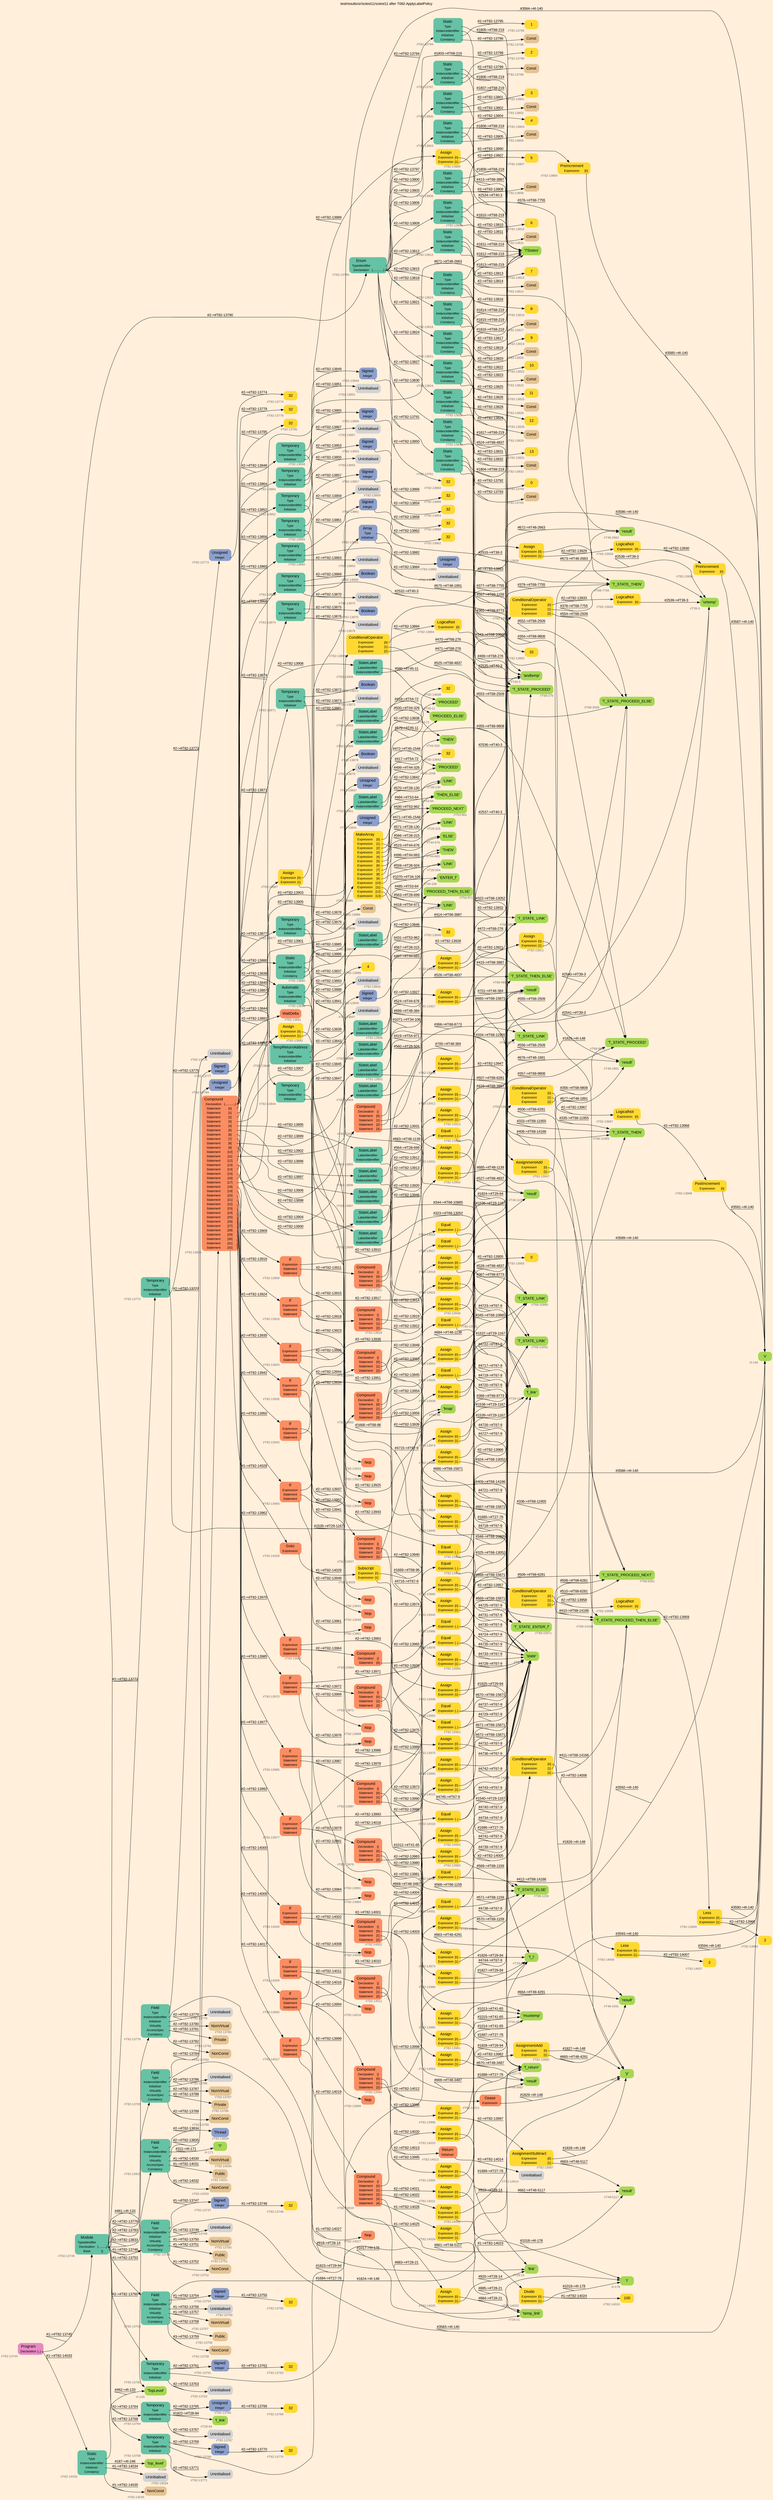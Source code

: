 digraph "test/results/sr/sctest11/sctest11 after T082-ApplyLabelPolicy" {
label = "test/results/sr/sctest11/sctest11 after T082-ApplyLabelPolicy"
labelloc = t
graph [
    rankdir = "LR"
    ranksep = 0.3
    bgcolor = antiquewhite1
    color = black
    fontcolor = black
    fontname = "Arial"
];
node [
    fontname = "Arial"
];
edge [
    fontname = "Arial"
];

// -------------------- node figure --------------------
// -------- block #T82-13744 ----------
"#T82-13744" [
    fillcolor = "/set28/4"
    xlabel = "#T82-13744"
    fontsize = "12"
    fontcolor = grey40
    shape = "plaintext"
    label = <<TABLE BORDER="0" CELLBORDER="0" CELLSPACING="0">
     <TR><TD><FONT COLOR="black" POINT-SIZE="15">Program</FONT></TD></TR>
     <TR><TD><FONT COLOR="black" POINT-SIZE="12">Declaration</FONT></TD><TD PORT="port0"><FONT COLOR="black" POINT-SIZE="12">{..}</FONT></TD></TR>
    </TABLE>>
    style = "rounded,filled"
];

// -------- block #T82-13745 ----------
"#T82-13745" [
    fillcolor = "/set28/1"
    xlabel = "#T82-13745"
    fontsize = "12"
    fontcolor = grey40
    shape = "plaintext"
    label = <<TABLE BORDER="0" CELLBORDER="0" CELLSPACING="0">
     <TR><TD><FONT COLOR="black" POINT-SIZE="15">Module</FONT></TD></TR>
     <TR><TD><FONT COLOR="black" POINT-SIZE="12">TypeIdentifier</FONT></TD><TD PORT="port0"></TD></TR>
     <TR><TD><FONT COLOR="black" POINT-SIZE="12">Declaration</FONT></TD><TD PORT="port1"><FONT COLOR="black" POINT-SIZE="12">{..........}</FONT></TD></TR>
     <TR><TD><FONT COLOR="black" POINT-SIZE="12">Base</FONT></TD><TD PORT="port2"><FONT COLOR="black" POINT-SIZE="12">{}</FONT></TD></TR>
    </TABLE>>
    style = "rounded,filled"
];

// -------- block #I-133 ----------
"#I-133" [
    fillcolor = "/set28/5"
    xlabel = "#I-133"
    fontsize = "12"
    fontcolor = grey40
    shape = "plaintext"
    label = <<TABLE BORDER="0" CELLBORDER="0" CELLSPACING="0">
     <TR><TD><FONT COLOR="black" POINT-SIZE="15">'TopLevel'</FONT></TD></TR>
    </TABLE>>
    style = "rounded,filled"
];

// -------- block #T82-13746 ----------
"#T82-13746" [
    fillcolor = "/set28/1"
    xlabel = "#T82-13746"
    fontsize = "12"
    fontcolor = grey40
    shape = "plaintext"
    label = <<TABLE BORDER="0" CELLBORDER="0" CELLSPACING="0">
     <TR><TD><FONT COLOR="black" POINT-SIZE="15">Field</FONT></TD></TR>
     <TR><TD><FONT COLOR="black" POINT-SIZE="12">Type</FONT></TD><TD PORT="port0"></TD></TR>
     <TR><TD><FONT COLOR="black" POINT-SIZE="12">InstanceIdentifier</FONT></TD><TD PORT="port1"></TD></TR>
     <TR><TD><FONT COLOR="black" POINT-SIZE="12">Initialiser</FONT></TD><TD PORT="port2"></TD></TR>
     <TR><TD><FONT COLOR="black" POINT-SIZE="12">Virtuality</FONT></TD><TD PORT="port3"></TD></TR>
     <TR><TD><FONT COLOR="black" POINT-SIZE="12">AccessSpec</FONT></TD><TD PORT="port4"></TD></TR>
     <TR><TD><FONT COLOR="black" POINT-SIZE="12">Constancy</FONT></TD><TD PORT="port5"></TD></TR>
    </TABLE>>
    style = "rounded,filled"
];

// -------- block #T82-13747 ----------
"#T82-13747" [
    fillcolor = "/set28/3"
    xlabel = "#T82-13747"
    fontsize = "12"
    fontcolor = grey40
    shape = "plaintext"
    label = <<TABLE BORDER="0" CELLBORDER="0" CELLSPACING="0">
     <TR><TD><FONT COLOR="black" POINT-SIZE="15">Signed</FONT></TD></TR>
     <TR><TD><FONT COLOR="black" POINT-SIZE="12">Integer</FONT></TD><TD PORT="port0"></TD></TR>
    </TABLE>>
    style = "rounded,filled"
];

// -------- block #T82-13748 ----------
"#T82-13748" [
    fillcolor = "/set28/6"
    xlabel = "#T82-13748"
    fontsize = "12"
    fontcolor = grey40
    shape = "plaintext"
    label = <<TABLE BORDER="0" CELLBORDER="0" CELLSPACING="0">
     <TR><TD><FONT COLOR="black" POINT-SIZE="15">32</FONT></TD></TR>
    </TABLE>>
    style = "rounded,filled"
];

// -------- block #I-140 ----------
"#I-140" [
    fillcolor = "/set28/5"
    xlabel = "#I-140"
    fontsize = "12"
    fontcolor = grey40
    shape = "plaintext"
    label = <<TABLE BORDER="0" CELLBORDER="0" CELLSPACING="0">
     <TR><TD><FONT COLOR="black" POINT-SIZE="15">'x'</FONT></TD></TR>
    </TABLE>>
    style = "rounded,filled"
];

// -------- block #T82-13749 ----------
"#T82-13749" [
    xlabel = "#T82-13749"
    fontsize = "12"
    fontcolor = grey40
    shape = "plaintext"
    label = <<TABLE BORDER="0" CELLBORDER="0" CELLSPACING="0">
     <TR><TD><FONT COLOR="black" POINT-SIZE="15">Uninitialised</FONT></TD></TR>
    </TABLE>>
    style = "rounded,filled"
];

// -------- block #T82-13750 ----------
"#T82-13750" [
    fillcolor = "/set28/7"
    xlabel = "#T82-13750"
    fontsize = "12"
    fontcolor = grey40
    shape = "plaintext"
    label = <<TABLE BORDER="0" CELLBORDER="0" CELLSPACING="0">
     <TR><TD><FONT COLOR="black" POINT-SIZE="15">NonVirtual</FONT></TD></TR>
    </TABLE>>
    style = "rounded,filled"
];

// -------- block #T82-13751 ----------
"#T82-13751" [
    fillcolor = "/set28/7"
    xlabel = "#T82-13751"
    fontsize = "12"
    fontcolor = grey40
    shape = "plaintext"
    label = <<TABLE BORDER="0" CELLBORDER="0" CELLSPACING="0">
     <TR><TD><FONT COLOR="black" POINT-SIZE="15">Public</FONT></TD></TR>
    </TABLE>>
    style = "rounded,filled"
];

// -------- block #T82-13752 ----------
"#T82-13752" [
    fillcolor = "/set28/7"
    xlabel = "#T82-13752"
    fontsize = "12"
    fontcolor = grey40
    shape = "plaintext"
    label = <<TABLE BORDER="0" CELLBORDER="0" CELLSPACING="0">
     <TR><TD><FONT COLOR="black" POINT-SIZE="15">NonConst</FONT></TD></TR>
    </TABLE>>
    style = "rounded,filled"
];

// -------- block #T82-13753 ----------
"#T82-13753" [
    fillcolor = "/set28/1"
    xlabel = "#T82-13753"
    fontsize = "12"
    fontcolor = grey40
    shape = "plaintext"
    label = <<TABLE BORDER="0" CELLBORDER="0" CELLSPACING="0">
     <TR><TD><FONT COLOR="black" POINT-SIZE="15">Field</FONT></TD></TR>
     <TR><TD><FONT COLOR="black" POINT-SIZE="12">Type</FONT></TD><TD PORT="port0"></TD></TR>
     <TR><TD><FONT COLOR="black" POINT-SIZE="12">InstanceIdentifier</FONT></TD><TD PORT="port1"></TD></TR>
     <TR><TD><FONT COLOR="black" POINT-SIZE="12">Initialiser</FONT></TD><TD PORT="port2"></TD></TR>
     <TR><TD><FONT COLOR="black" POINT-SIZE="12">Virtuality</FONT></TD><TD PORT="port3"></TD></TR>
     <TR><TD><FONT COLOR="black" POINT-SIZE="12">AccessSpec</FONT></TD><TD PORT="port4"></TD></TR>
     <TR><TD><FONT COLOR="black" POINT-SIZE="12">Constancy</FONT></TD><TD PORT="port5"></TD></TR>
    </TABLE>>
    style = "rounded,filled"
];

// -------- block #T82-13754 ----------
"#T82-13754" [
    fillcolor = "/set28/3"
    xlabel = "#T82-13754"
    fontsize = "12"
    fontcolor = grey40
    shape = "plaintext"
    label = <<TABLE BORDER="0" CELLBORDER="0" CELLSPACING="0">
     <TR><TD><FONT COLOR="black" POINT-SIZE="15">Signed</FONT></TD></TR>
     <TR><TD><FONT COLOR="black" POINT-SIZE="12">Integer</FONT></TD><TD PORT="port0"></TD></TR>
    </TABLE>>
    style = "rounded,filled"
];

// -------- block #T82-13755 ----------
"#T82-13755" [
    fillcolor = "/set28/6"
    xlabel = "#T82-13755"
    fontsize = "12"
    fontcolor = grey40
    shape = "plaintext"
    label = <<TABLE BORDER="0" CELLBORDER="0" CELLSPACING="0">
     <TR><TD><FONT COLOR="black" POINT-SIZE="15">32</FONT></TD></TR>
    </TABLE>>
    style = "rounded,filled"
];

// -------- block #I-148 ----------
"#I-148" [
    fillcolor = "/set28/5"
    xlabel = "#I-148"
    fontsize = "12"
    fontcolor = grey40
    shape = "plaintext"
    label = <<TABLE BORDER="0" CELLBORDER="0" CELLSPACING="0">
     <TR><TD><FONT COLOR="black" POINT-SIZE="15">'y'</FONT></TD></TR>
    </TABLE>>
    style = "rounded,filled"
];

// -------- block #T82-13756 ----------
"#T82-13756" [
    xlabel = "#T82-13756"
    fontsize = "12"
    fontcolor = grey40
    shape = "plaintext"
    label = <<TABLE BORDER="0" CELLBORDER="0" CELLSPACING="0">
     <TR><TD><FONT COLOR="black" POINT-SIZE="15">Uninitialised</FONT></TD></TR>
    </TABLE>>
    style = "rounded,filled"
];

// -------- block #T82-13757 ----------
"#T82-13757" [
    fillcolor = "/set28/7"
    xlabel = "#T82-13757"
    fontsize = "12"
    fontcolor = grey40
    shape = "plaintext"
    label = <<TABLE BORDER="0" CELLBORDER="0" CELLSPACING="0">
     <TR><TD><FONT COLOR="black" POINT-SIZE="15">NonVirtual</FONT></TD></TR>
    </TABLE>>
    style = "rounded,filled"
];

// -------- block #T82-13758 ----------
"#T82-13758" [
    fillcolor = "/set28/7"
    xlabel = "#T82-13758"
    fontsize = "12"
    fontcolor = grey40
    shape = "plaintext"
    label = <<TABLE BORDER="0" CELLBORDER="0" CELLSPACING="0">
     <TR><TD><FONT COLOR="black" POINT-SIZE="15">Public</FONT></TD></TR>
    </TABLE>>
    style = "rounded,filled"
];

// -------- block #T82-13759 ----------
"#T82-13759" [
    fillcolor = "/set28/7"
    xlabel = "#T82-13759"
    fontsize = "12"
    fontcolor = grey40
    shape = "plaintext"
    label = <<TABLE BORDER="0" CELLBORDER="0" CELLSPACING="0">
     <TR><TD><FONT COLOR="black" POINT-SIZE="15">NonConst</FONT></TD></TR>
    </TABLE>>
    style = "rounded,filled"
];

// -------- block #T82-13760 ----------
"#T82-13760" [
    fillcolor = "/set28/1"
    xlabel = "#T82-13760"
    fontsize = "12"
    fontcolor = grey40
    shape = "plaintext"
    label = <<TABLE BORDER="0" CELLBORDER="0" CELLSPACING="0">
     <TR><TD><FONT COLOR="black" POINT-SIZE="15">Temporary</FONT></TD></TR>
     <TR><TD><FONT COLOR="black" POINT-SIZE="12">Type</FONT></TD><TD PORT="port0"></TD></TR>
     <TR><TD><FONT COLOR="black" POINT-SIZE="12">InstanceIdentifier</FONT></TD><TD PORT="port1"></TD></TR>
     <TR><TD><FONT COLOR="black" POINT-SIZE="12">Initialiser</FONT></TD><TD PORT="port2"></TD></TR>
    </TABLE>>
    style = "rounded,filled"
];

// -------- block #T82-13761 ----------
"#T82-13761" [
    fillcolor = "/set28/3"
    xlabel = "#T82-13761"
    fontsize = "12"
    fontcolor = grey40
    shape = "plaintext"
    label = <<TABLE BORDER="0" CELLBORDER="0" CELLSPACING="0">
     <TR><TD><FONT COLOR="black" POINT-SIZE="15">Signed</FONT></TD></TR>
     <TR><TD><FONT COLOR="black" POINT-SIZE="12">Integer</FONT></TD><TD PORT="port0"></TD></TR>
    </TABLE>>
    style = "rounded,filled"
];

// -------- block #T82-13762 ----------
"#T82-13762" [
    fillcolor = "/set28/6"
    xlabel = "#T82-13762"
    fontsize = "12"
    fontcolor = grey40
    shape = "plaintext"
    label = <<TABLE BORDER="0" CELLBORDER="0" CELLSPACING="0">
     <TR><TD><FONT COLOR="black" POINT-SIZE="15">32</FONT></TD></TR>
    </TABLE>>
    style = "rounded,filled"
];

// -------- block #T27-76 ----------
"#T27-76" [
    fillcolor = "/set28/5"
    xlabel = "#T27-76"
    fontsize = "12"
    fontcolor = grey40
    shape = "plaintext"
    label = <<TABLE BORDER="0" CELLBORDER="0" CELLSPACING="0">
     <TR><TD><FONT COLOR="black" POINT-SIZE="15">'f_return'</FONT></TD></TR>
    </TABLE>>
    style = "rounded,filled"
];

// -------- block #T82-13763 ----------
"#T82-13763" [
    xlabel = "#T82-13763"
    fontsize = "12"
    fontcolor = grey40
    shape = "plaintext"
    label = <<TABLE BORDER="0" CELLBORDER="0" CELLSPACING="0">
     <TR><TD><FONT COLOR="black" POINT-SIZE="15">Uninitialised</FONT></TD></TR>
    </TABLE>>
    style = "rounded,filled"
];

// -------- block #T82-13764 ----------
"#T82-13764" [
    fillcolor = "/set28/1"
    xlabel = "#T82-13764"
    fontsize = "12"
    fontcolor = grey40
    shape = "plaintext"
    label = <<TABLE BORDER="0" CELLBORDER="0" CELLSPACING="0">
     <TR><TD><FONT COLOR="black" POINT-SIZE="15">Temporary</FONT></TD></TR>
     <TR><TD><FONT COLOR="black" POINT-SIZE="12">Type</FONT></TD><TD PORT="port0"></TD></TR>
     <TR><TD><FONT COLOR="black" POINT-SIZE="12">InstanceIdentifier</FONT></TD><TD PORT="port1"></TD></TR>
     <TR><TD><FONT COLOR="black" POINT-SIZE="12">Initialiser</FONT></TD><TD PORT="port2"></TD></TR>
    </TABLE>>
    style = "rounded,filled"
];

// -------- block #T82-13765 ----------
"#T82-13765" [
    fillcolor = "/set28/3"
    xlabel = "#T82-13765"
    fontsize = "12"
    fontcolor = grey40
    shape = "plaintext"
    label = <<TABLE BORDER="0" CELLBORDER="0" CELLSPACING="0">
     <TR><TD><FONT COLOR="black" POINT-SIZE="15">Unsigned</FONT></TD></TR>
     <TR><TD><FONT COLOR="black" POINT-SIZE="12">Integer</FONT></TD><TD PORT="port0"></TD></TR>
    </TABLE>>
    style = "rounded,filled"
];

// -------- block #T82-13766 ----------
"#T82-13766" [
    fillcolor = "/set28/6"
    xlabel = "#T82-13766"
    fontsize = "12"
    fontcolor = grey40
    shape = "plaintext"
    label = <<TABLE BORDER="0" CELLBORDER="0" CELLSPACING="0">
     <TR><TD><FONT COLOR="black" POINT-SIZE="15">32</FONT></TD></TR>
    </TABLE>>
    style = "rounded,filled"
];

// -------- block #T28-94 ----------
"#T28-94" [
    fillcolor = "/set28/5"
    xlabel = "#T28-94"
    fontsize = "12"
    fontcolor = grey40
    shape = "plaintext"
    label = <<TABLE BORDER="0" CELLBORDER="0" CELLSPACING="0">
     <TR><TD><FONT COLOR="black" POINT-SIZE="15">'f_link'</FONT></TD></TR>
    </TABLE>>
    style = "rounded,filled"
];

// -------- block #T82-13767 ----------
"#T82-13767" [
    xlabel = "#T82-13767"
    fontsize = "12"
    fontcolor = grey40
    shape = "plaintext"
    label = <<TABLE BORDER="0" CELLBORDER="0" CELLSPACING="0">
     <TR><TD><FONT COLOR="black" POINT-SIZE="15">Uninitialised</FONT></TD></TR>
    </TABLE>>
    style = "rounded,filled"
];

// -------- block #T82-13768 ----------
"#T82-13768" [
    fillcolor = "/set28/1"
    xlabel = "#T82-13768"
    fontsize = "12"
    fontcolor = grey40
    shape = "plaintext"
    label = <<TABLE BORDER="0" CELLBORDER="0" CELLSPACING="0">
     <TR><TD><FONT COLOR="black" POINT-SIZE="15">Temporary</FONT></TD></TR>
     <TR><TD><FONT COLOR="black" POINT-SIZE="12">Type</FONT></TD><TD PORT="port0"></TD></TR>
     <TR><TD><FONT COLOR="black" POINT-SIZE="12">InstanceIdentifier</FONT></TD><TD PORT="port1"></TD></TR>
     <TR><TD><FONT COLOR="black" POINT-SIZE="12">Initialiser</FONT></TD><TD PORT="port2"></TD></TR>
    </TABLE>>
    style = "rounded,filled"
];

// -------- block #T82-13769 ----------
"#T82-13769" [
    fillcolor = "/set28/3"
    xlabel = "#T82-13769"
    fontsize = "12"
    fontcolor = grey40
    shape = "plaintext"
    label = <<TABLE BORDER="0" CELLBORDER="0" CELLSPACING="0">
     <TR><TD><FONT COLOR="black" POINT-SIZE="15">Signed</FONT></TD></TR>
     <TR><TD><FONT COLOR="black" POINT-SIZE="12">Integer</FONT></TD><TD PORT="port0"></TD></TR>
    </TABLE>>
    style = "rounded,filled"
];

// -------- block #T82-13770 ----------
"#T82-13770" [
    fillcolor = "/set28/6"
    xlabel = "#T82-13770"
    fontsize = "12"
    fontcolor = grey40
    shape = "plaintext"
    label = <<TABLE BORDER="0" CELLBORDER="0" CELLSPACING="0">
     <TR><TD><FONT COLOR="black" POINT-SIZE="15">32</FONT></TD></TR>
    </TABLE>>
    style = "rounded,filled"
];

// -------- block #T29-94 ----------
"#T29-94" [
    fillcolor = "/set28/5"
    xlabel = "#T29-94"
    fontsize = "12"
    fontcolor = grey40
    shape = "plaintext"
    label = <<TABLE BORDER="0" CELLBORDER="0" CELLSPACING="0">
     <TR><TD><FONT COLOR="black" POINT-SIZE="15">'f_i'</FONT></TD></TR>
    </TABLE>>
    style = "rounded,filled"
];

// -------- block #T82-13771 ----------
"#T82-13771" [
    xlabel = "#T82-13771"
    fontsize = "12"
    fontcolor = grey40
    shape = "plaintext"
    label = <<TABLE BORDER="0" CELLBORDER="0" CELLSPACING="0">
     <TR><TD><FONT COLOR="black" POINT-SIZE="15">Uninitialised</FONT></TD></TR>
    </TABLE>>
    style = "rounded,filled"
];

// -------- block #T82-13772 ----------
"#T82-13772" [
    fillcolor = "/set28/1"
    xlabel = "#T82-13772"
    fontsize = "12"
    fontcolor = grey40
    shape = "plaintext"
    label = <<TABLE BORDER="0" CELLBORDER="0" CELLSPACING="0">
     <TR><TD><FONT COLOR="black" POINT-SIZE="15">Temporary</FONT></TD></TR>
     <TR><TD><FONT COLOR="black" POINT-SIZE="12">Type</FONT></TD><TD PORT="port0"></TD></TR>
     <TR><TD><FONT COLOR="black" POINT-SIZE="12">InstanceIdentifier</FONT></TD><TD PORT="port1"></TD></TR>
     <TR><TD><FONT COLOR="black" POINT-SIZE="12">Initialiser</FONT></TD><TD PORT="port2"></TD></TR>
    </TABLE>>
    style = "rounded,filled"
];

// -------- block #T82-13773 ----------
"#T82-13773" [
    fillcolor = "/set28/3"
    xlabel = "#T82-13773"
    fontsize = "12"
    fontcolor = grey40
    shape = "plaintext"
    label = <<TABLE BORDER="0" CELLBORDER="0" CELLSPACING="0">
     <TR><TD><FONT COLOR="black" POINT-SIZE="15">Unsigned</FONT></TD></TR>
     <TR><TD><FONT COLOR="black" POINT-SIZE="12">Integer</FONT></TD><TD PORT="port0"></TD></TR>
    </TABLE>>
    style = "rounded,filled"
];

// -------- block #T82-13774 ----------
"#T82-13774" [
    fillcolor = "/set28/6"
    xlabel = "#T82-13774"
    fontsize = "12"
    fontcolor = grey40
    shape = "plaintext"
    label = <<TABLE BORDER="0" CELLBORDER="0" CELLSPACING="0">
     <TR><TD><FONT COLOR="black" POINT-SIZE="15">32</FONT></TD></TR>
    </TABLE>>
    style = "rounded,filled"
];

// -------- block #T29-1167 ----------
"#T29-1167" [
    fillcolor = "/set28/5"
    xlabel = "#T29-1167"
    fontsize = "12"
    fontcolor = grey40
    shape = "plaintext"
    label = <<TABLE BORDER="0" CELLBORDER="0" CELLSPACING="0">
     <TR><TD><FONT COLOR="black" POINT-SIZE="15">'f_link'</FONT></TD></TR>
    </TABLE>>
    style = "rounded,filled"
];

// -------- block #T82-13775 ----------
"#T82-13775" [
    xlabel = "#T82-13775"
    fontsize = "12"
    fontcolor = grey40
    shape = "plaintext"
    label = <<TABLE BORDER="0" CELLBORDER="0" CELLSPACING="0">
     <TR><TD><FONT COLOR="black" POINT-SIZE="15">Uninitialised</FONT></TD></TR>
    </TABLE>>
    style = "rounded,filled"
];

// -------- block #T82-13776 ----------
"#T82-13776" [
    fillcolor = "/set28/1"
    xlabel = "#T82-13776"
    fontsize = "12"
    fontcolor = grey40
    shape = "plaintext"
    label = <<TABLE BORDER="0" CELLBORDER="0" CELLSPACING="0">
     <TR><TD><FONT COLOR="black" POINT-SIZE="15">Field</FONT></TD></TR>
     <TR><TD><FONT COLOR="black" POINT-SIZE="12">Type</FONT></TD><TD PORT="port0"></TD></TR>
     <TR><TD><FONT COLOR="black" POINT-SIZE="12">InstanceIdentifier</FONT></TD><TD PORT="port1"></TD></TR>
     <TR><TD><FONT COLOR="black" POINT-SIZE="12">Initialiser</FONT></TD><TD PORT="port2"></TD></TR>
     <TR><TD><FONT COLOR="black" POINT-SIZE="12">Virtuality</FONT></TD><TD PORT="port3"></TD></TR>
     <TR><TD><FONT COLOR="black" POINT-SIZE="12">AccessSpec</FONT></TD><TD PORT="port4"></TD></TR>
     <TR><TD><FONT COLOR="black" POINT-SIZE="12">Constancy</FONT></TD><TD PORT="port5"></TD></TR>
    </TABLE>>
    style = "rounded,filled"
];

// -------- block #T82-13777 ----------
"#T82-13777" [
    fillcolor = "/set28/3"
    xlabel = "#T82-13777"
    fontsize = "12"
    fontcolor = grey40
    shape = "plaintext"
    label = <<TABLE BORDER="0" CELLBORDER="0" CELLSPACING="0">
     <TR><TD><FONT COLOR="black" POINT-SIZE="15">Signed</FONT></TD></TR>
     <TR><TD><FONT COLOR="black" POINT-SIZE="12">Integer</FONT></TD><TD PORT="port0"></TD></TR>
    </TABLE>>
    style = "rounded,filled"
];

// -------- block #T82-13778 ----------
"#T82-13778" [
    fillcolor = "/set28/6"
    xlabel = "#T82-13778"
    fontsize = "12"
    fontcolor = grey40
    shape = "plaintext"
    label = <<TABLE BORDER="0" CELLBORDER="0" CELLSPACING="0">
     <TR><TD><FONT COLOR="black" POINT-SIZE="15">32</FONT></TD></TR>
    </TABLE>>
    style = "rounded,filled"
];

// -------- block #I-178 ----------
"#I-178" [
    fillcolor = "/set28/5"
    xlabel = "#I-178"
    fontsize = "12"
    fontcolor = grey40
    shape = "plaintext"
    label = <<TABLE BORDER="0" CELLBORDER="0" CELLSPACING="0">
     <TR><TD><FONT COLOR="black" POINT-SIZE="15">'i'</FONT></TD></TR>
    </TABLE>>
    style = "rounded,filled"
];

// -------- block #T82-13779 ----------
"#T82-13779" [
    xlabel = "#T82-13779"
    fontsize = "12"
    fontcolor = grey40
    shape = "plaintext"
    label = <<TABLE BORDER="0" CELLBORDER="0" CELLSPACING="0">
     <TR><TD><FONT COLOR="black" POINT-SIZE="15">Uninitialised</FONT></TD></TR>
    </TABLE>>
    style = "rounded,filled"
];

// -------- block #T82-13780 ----------
"#T82-13780" [
    fillcolor = "/set28/7"
    xlabel = "#T82-13780"
    fontsize = "12"
    fontcolor = grey40
    shape = "plaintext"
    label = <<TABLE BORDER="0" CELLBORDER="0" CELLSPACING="0">
     <TR><TD><FONT COLOR="black" POINT-SIZE="15">NonVirtual</FONT></TD></TR>
    </TABLE>>
    style = "rounded,filled"
];

// -------- block #T82-13781 ----------
"#T82-13781" [
    fillcolor = "/set28/7"
    xlabel = "#T82-13781"
    fontsize = "12"
    fontcolor = grey40
    shape = "plaintext"
    label = <<TABLE BORDER="0" CELLBORDER="0" CELLSPACING="0">
     <TR><TD><FONT COLOR="black" POINT-SIZE="15">Private</FONT></TD></TR>
    </TABLE>>
    style = "rounded,filled"
];

// -------- block #T82-13782 ----------
"#T82-13782" [
    fillcolor = "/set28/7"
    xlabel = "#T82-13782"
    fontsize = "12"
    fontcolor = grey40
    shape = "plaintext"
    label = <<TABLE BORDER="0" CELLBORDER="0" CELLSPACING="0">
     <TR><TD><FONT COLOR="black" POINT-SIZE="15">NonConst</FONT></TD></TR>
    </TABLE>>
    style = "rounded,filled"
];

// -------- block #T82-13783 ----------
"#T82-13783" [
    fillcolor = "/set28/1"
    xlabel = "#T82-13783"
    fontsize = "12"
    fontcolor = grey40
    shape = "plaintext"
    label = <<TABLE BORDER="0" CELLBORDER="0" CELLSPACING="0">
     <TR><TD><FONT COLOR="black" POINT-SIZE="15">Field</FONT></TD></TR>
     <TR><TD><FONT COLOR="black" POINT-SIZE="12">Type</FONT></TD><TD PORT="port0"></TD></TR>
     <TR><TD><FONT COLOR="black" POINT-SIZE="12">InstanceIdentifier</FONT></TD><TD PORT="port1"></TD></TR>
     <TR><TD><FONT COLOR="black" POINT-SIZE="12">Initialiser</FONT></TD><TD PORT="port2"></TD></TR>
     <TR><TD><FONT COLOR="black" POINT-SIZE="12">Virtuality</FONT></TD><TD PORT="port3"></TD></TR>
     <TR><TD><FONT COLOR="black" POINT-SIZE="12">AccessSpec</FONT></TD><TD PORT="port4"></TD></TR>
     <TR><TD><FONT COLOR="black" POINT-SIZE="12">Constancy</FONT></TD><TD PORT="port5"></TD></TR>
    </TABLE>>
    style = "rounded,filled"
];

// -------- block #T82-13784 ----------
"#T82-13784" [
    fillcolor = "/set28/3"
    xlabel = "#T82-13784"
    fontsize = "12"
    fontcolor = grey40
    shape = "plaintext"
    label = <<TABLE BORDER="0" CELLBORDER="0" CELLSPACING="0">
     <TR><TD><FONT COLOR="black" POINT-SIZE="15">Unsigned</FONT></TD></TR>
     <TR><TD><FONT COLOR="black" POINT-SIZE="12">Integer</FONT></TD><TD PORT="port0"></TD></TR>
    </TABLE>>
    style = "rounded,filled"
];

// -------- block #T82-13785 ----------
"#T82-13785" [
    fillcolor = "/set28/6"
    xlabel = "#T82-13785"
    fontsize = "12"
    fontcolor = grey40
    shape = "plaintext"
    label = <<TABLE BORDER="0" CELLBORDER="0" CELLSPACING="0">
     <TR><TD><FONT COLOR="black" POINT-SIZE="15">32</FONT></TD></TR>
    </TABLE>>
    style = "rounded,filled"
];

// -------- block #T28-14 ----------
"#T28-14" [
    fillcolor = "/set28/5"
    xlabel = "#T28-14"
    fontsize = "12"
    fontcolor = grey40
    shape = "plaintext"
    label = <<TABLE BORDER="0" CELLBORDER="0" CELLSPACING="0">
     <TR><TD><FONT COLOR="black" POINT-SIZE="15">'link'</FONT></TD></TR>
    </TABLE>>
    style = "rounded,filled"
];

// -------- block #T82-13786 ----------
"#T82-13786" [
    xlabel = "#T82-13786"
    fontsize = "12"
    fontcolor = grey40
    shape = "plaintext"
    label = <<TABLE BORDER="0" CELLBORDER="0" CELLSPACING="0">
     <TR><TD><FONT COLOR="black" POINT-SIZE="15">Uninitialised</FONT></TD></TR>
    </TABLE>>
    style = "rounded,filled"
];

// -------- block #T82-13787 ----------
"#T82-13787" [
    fillcolor = "/set28/7"
    xlabel = "#T82-13787"
    fontsize = "12"
    fontcolor = grey40
    shape = "plaintext"
    label = <<TABLE BORDER="0" CELLBORDER="0" CELLSPACING="0">
     <TR><TD><FONT COLOR="black" POINT-SIZE="15">NonVirtual</FONT></TD></TR>
    </TABLE>>
    style = "rounded,filled"
];

// -------- block #T82-13788 ----------
"#T82-13788" [
    fillcolor = "/set28/7"
    xlabel = "#T82-13788"
    fontsize = "12"
    fontcolor = grey40
    shape = "plaintext"
    label = <<TABLE BORDER="0" CELLBORDER="0" CELLSPACING="0">
     <TR><TD><FONT COLOR="black" POINT-SIZE="15">Private</FONT></TD></TR>
    </TABLE>>
    style = "rounded,filled"
];

// -------- block #T82-13789 ----------
"#T82-13789" [
    fillcolor = "/set28/7"
    xlabel = "#T82-13789"
    fontsize = "12"
    fontcolor = grey40
    shape = "plaintext"
    label = <<TABLE BORDER="0" CELLBORDER="0" CELLSPACING="0">
     <TR><TD><FONT COLOR="black" POINT-SIZE="15">NonConst</FONT></TD></TR>
    </TABLE>>
    style = "rounded,filled"
];

// -------- block #T82-13790 ----------
"#T82-13790" [
    fillcolor = "/set28/1"
    xlabel = "#T82-13790"
    fontsize = "12"
    fontcolor = grey40
    shape = "plaintext"
    label = <<TABLE BORDER="0" CELLBORDER="0" CELLSPACING="0">
     <TR><TD><FONT COLOR="black" POINT-SIZE="15">Enum</FONT></TD></TR>
     <TR><TD><FONT COLOR="black" POINT-SIZE="12">TypeIdentifier</FONT></TD><TD PORT="port0"></TD></TR>
     <TR><TD><FONT COLOR="black" POINT-SIZE="12">Declaration</FONT></TD><TD PORT="port1"><FONT COLOR="black" POINT-SIZE="12">{..............}</FONT></TD></TR>
    </TABLE>>
    style = "rounded,filled"
];

// -------- block #T68-219 ----------
"#T68-219" [
    fillcolor = "/set28/5"
    xlabel = "#T68-219"
    fontsize = "12"
    fontcolor = grey40
    shape = "plaintext"
    label = <<TABLE BORDER="0" CELLBORDER="0" CELLSPACING="0">
     <TR><TD><FONT COLOR="black" POINT-SIZE="15">'TStates'</FONT></TD></TR>
    </TABLE>>
    style = "rounded,filled"
];

// -------- block #T82-13791 ----------
"#T82-13791" [
    fillcolor = "/set28/1"
    xlabel = "#T82-13791"
    fontsize = "12"
    fontcolor = grey40
    shape = "plaintext"
    label = <<TABLE BORDER="0" CELLBORDER="0" CELLSPACING="0">
     <TR><TD><FONT COLOR="black" POINT-SIZE="15">Static</FONT></TD></TR>
     <TR><TD><FONT COLOR="black" POINT-SIZE="12">Type</FONT></TD><TD PORT="port0"></TD></TR>
     <TR><TD><FONT COLOR="black" POINT-SIZE="12">InstanceIdentifier</FONT></TD><TD PORT="port1"></TD></TR>
     <TR><TD><FONT COLOR="black" POINT-SIZE="12">Initialiser</FONT></TD><TD PORT="port2"></TD></TR>
     <TR><TD><FONT COLOR="black" POINT-SIZE="12">Constancy</FONT></TD><TD PORT="port3"></TD></TR>
    </TABLE>>
    style = "rounded,filled"
];

// -------- block #T68-276 ----------
"#T68-276" [
    fillcolor = "/set28/5"
    xlabel = "#T68-276"
    fontsize = "12"
    fontcolor = grey40
    shape = "plaintext"
    label = <<TABLE BORDER="0" CELLBORDER="0" CELLSPACING="0">
     <TR><TD><FONT COLOR="black" POINT-SIZE="15">'T_STATE_PROCEED'</FONT></TD></TR>
    </TABLE>>
    style = "rounded,filled"
];

// -------- block #T82-13792 ----------
"#T82-13792" [
    fillcolor = "/set28/6"
    xlabel = "#T82-13792"
    fontsize = "12"
    fontcolor = grey40
    shape = "plaintext"
    label = <<TABLE BORDER="0" CELLBORDER="0" CELLSPACING="0">
     <TR><TD><FONT COLOR="black" POINT-SIZE="15">0</FONT></TD></TR>
    </TABLE>>
    style = "rounded,filled"
];

// -------- block #T82-13793 ----------
"#T82-13793" [
    fillcolor = "/set28/7"
    xlabel = "#T82-13793"
    fontsize = "12"
    fontcolor = grey40
    shape = "plaintext"
    label = <<TABLE BORDER="0" CELLBORDER="0" CELLSPACING="0">
     <TR><TD><FONT COLOR="black" POINT-SIZE="15">Const</FONT></TD></TR>
    </TABLE>>
    style = "rounded,filled"
];

// -------- block #T82-13794 ----------
"#T82-13794" [
    fillcolor = "/set28/1"
    xlabel = "#T82-13794"
    fontsize = "12"
    fontcolor = grey40
    shape = "plaintext"
    label = <<TABLE BORDER="0" CELLBORDER="0" CELLSPACING="0">
     <TR><TD><FONT COLOR="black" POINT-SIZE="15">Static</FONT></TD></TR>
     <TR><TD><FONT COLOR="black" POINT-SIZE="12">Type</FONT></TD><TD PORT="port0"></TD></TR>
     <TR><TD><FONT COLOR="black" POINT-SIZE="12">InstanceIdentifier</FONT></TD><TD PORT="port1"></TD></TR>
     <TR><TD><FONT COLOR="black" POINT-SIZE="12">Initialiser</FONT></TD><TD PORT="port2"></TD></TR>
     <TR><TD><FONT COLOR="black" POINT-SIZE="12">Constancy</FONT></TD><TD PORT="port3"></TD></TR>
    </TABLE>>
    style = "rounded,filled"
];

// -------- block #T68-1159 ----------
"#T68-1159" [
    fillcolor = "/set28/5"
    xlabel = "#T68-1159"
    fontsize = "12"
    fontcolor = grey40
    shape = "plaintext"
    label = <<TABLE BORDER="0" CELLBORDER="0" CELLSPACING="0">
     <TR><TD><FONT COLOR="black" POINT-SIZE="15">'T_STATE_ELSE'</FONT></TD></TR>
    </TABLE>>
    style = "rounded,filled"
];

// -------- block #T82-13795 ----------
"#T82-13795" [
    fillcolor = "/set28/6"
    xlabel = "#T82-13795"
    fontsize = "12"
    fontcolor = grey40
    shape = "plaintext"
    label = <<TABLE BORDER="0" CELLBORDER="0" CELLSPACING="0">
     <TR><TD><FONT COLOR="black" POINT-SIZE="15">1</FONT></TD></TR>
    </TABLE>>
    style = "rounded,filled"
];

// -------- block #T82-13796 ----------
"#T82-13796" [
    fillcolor = "/set28/7"
    xlabel = "#T82-13796"
    fontsize = "12"
    fontcolor = grey40
    shape = "plaintext"
    label = <<TABLE BORDER="0" CELLBORDER="0" CELLSPACING="0">
     <TR><TD><FONT COLOR="black" POINT-SIZE="15">Const</FONT></TD></TR>
    </TABLE>>
    style = "rounded,filled"
];

// -------- block #T82-13797 ----------
"#T82-13797" [
    fillcolor = "/set28/1"
    xlabel = "#T82-13797"
    fontsize = "12"
    fontcolor = grey40
    shape = "plaintext"
    label = <<TABLE BORDER="0" CELLBORDER="0" CELLSPACING="0">
     <TR><TD><FONT COLOR="black" POINT-SIZE="15">Static</FONT></TD></TR>
     <TR><TD><FONT COLOR="black" POINT-SIZE="12">Type</FONT></TD><TD PORT="port0"></TD></TR>
     <TR><TD><FONT COLOR="black" POINT-SIZE="12">InstanceIdentifier</FONT></TD><TD PORT="port1"></TD></TR>
     <TR><TD><FONT COLOR="black" POINT-SIZE="12">Initialiser</FONT></TD><TD PORT="port2"></TD></TR>
     <TR><TD><FONT COLOR="black" POINT-SIZE="12">Constancy</FONT></TD><TD PORT="port3"></TD></TR>
    </TABLE>>
    style = "rounded,filled"
];

// -------- block #T68-2509 ----------
"#T68-2509" [
    fillcolor = "/set28/5"
    xlabel = "#T68-2509"
    fontsize = "12"
    fontcolor = grey40
    shape = "plaintext"
    label = <<TABLE BORDER="0" CELLBORDER="0" CELLSPACING="0">
     <TR><TD><FONT COLOR="black" POINT-SIZE="15">'T_STATE_PROCEED_ELSE'</FONT></TD></TR>
    </TABLE>>
    style = "rounded,filled"
];

// -------- block #T82-13798 ----------
"#T82-13798" [
    fillcolor = "/set28/6"
    xlabel = "#T82-13798"
    fontsize = "12"
    fontcolor = grey40
    shape = "plaintext"
    label = <<TABLE BORDER="0" CELLBORDER="0" CELLSPACING="0">
     <TR><TD><FONT COLOR="black" POINT-SIZE="15">2</FONT></TD></TR>
    </TABLE>>
    style = "rounded,filled"
];

// -------- block #T82-13799 ----------
"#T82-13799" [
    fillcolor = "/set28/7"
    xlabel = "#T82-13799"
    fontsize = "12"
    fontcolor = grey40
    shape = "plaintext"
    label = <<TABLE BORDER="0" CELLBORDER="0" CELLSPACING="0">
     <TR><TD><FONT COLOR="black" POINT-SIZE="15">Const</FONT></TD></TR>
    </TABLE>>
    style = "rounded,filled"
];

// -------- block #T82-13800 ----------
"#T82-13800" [
    fillcolor = "/set28/1"
    xlabel = "#T82-13800"
    fontsize = "12"
    fontcolor = grey40
    shape = "plaintext"
    label = <<TABLE BORDER="0" CELLBORDER="0" CELLSPACING="0">
     <TR><TD><FONT COLOR="black" POINT-SIZE="15">Static</FONT></TD></TR>
     <TR><TD><FONT COLOR="black" POINT-SIZE="12">Type</FONT></TD><TD PORT="port0"></TD></TR>
     <TR><TD><FONT COLOR="black" POINT-SIZE="12">InstanceIdentifier</FONT></TD><TD PORT="port1"></TD></TR>
     <TR><TD><FONT COLOR="black" POINT-SIZE="12">Initialiser</FONT></TD><TD PORT="port2"></TD></TR>
     <TR><TD><FONT COLOR="black" POINT-SIZE="12">Constancy</FONT></TD><TD PORT="port3"></TD></TR>
    </TABLE>>
    style = "rounded,filled"
];

// -------- block #T68-3887 ----------
"#T68-3887" [
    fillcolor = "/set28/5"
    xlabel = "#T68-3887"
    fontsize = "12"
    fontcolor = grey40
    shape = "plaintext"
    label = <<TABLE BORDER="0" CELLBORDER="0" CELLSPACING="0">
     <TR><TD><FONT COLOR="black" POINT-SIZE="15">'T_STATE_LINK'</FONT></TD></TR>
    </TABLE>>
    style = "rounded,filled"
];

// -------- block #T82-13801 ----------
"#T82-13801" [
    fillcolor = "/set28/6"
    xlabel = "#T82-13801"
    fontsize = "12"
    fontcolor = grey40
    shape = "plaintext"
    label = <<TABLE BORDER="0" CELLBORDER="0" CELLSPACING="0">
     <TR><TD><FONT COLOR="black" POINT-SIZE="15">3</FONT></TD></TR>
    </TABLE>>
    style = "rounded,filled"
];

// -------- block #T82-13802 ----------
"#T82-13802" [
    fillcolor = "/set28/7"
    xlabel = "#T82-13802"
    fontsize = "12"
    fontcolor = grey40
    shape = "plaintext"
    label = <<TABLE BORDER="0" CELLBORDER="0" CELLSPACING="0">
     <TR><TD><FONT COLOR="black" POINT-SIZE="15">Const</FONT></TD></TR>
    </TABLE>>
    style = "rounded,filled"
];

// -------- block #T82-13803 ----------
"#T82-13803" [
    fillcolor = "/set28/1"
    xlabel = "#T82-13803"
    fontsize = "12"
    fontcolor = grey40
    shape = "plaintext"
    label = <<TABLE BORDER="0" CELLBORDER="0" CELLSPACING="0">
     <TR><TD><FONT COLOR="black" POINT-SIZE="15">Static</FONT></TD></TR>
     <TR><TD><FONT COLOR="black" POINT-SIZE="12">Type</FONT></TD><TD PORT="port0"></TD></TR>
     <TR><TD><FONT COLOR="black" POINT-SIZE="12">InstanceIdentifier</FONT></TD><TD PORT="port1"></TD></TR>
     <TR><TD><FONT COLOR="black" POINT-SIZE="12">Initialiser</FONT></TD><TD PORT="port2"></TD></TR>
     <TR><TD><FONT COLOR="black" POINT-SIZE="12">Constancy</FONT></TD><TD PORT="port3"></TD></TR>
    </TABLE>>
    style = "rounded,filled"
];

// -------- block #T68-4837 ----------
"#T68-4837" [
    fillcolor = "/set28/5"
    xlabel = "#T68-4837"
    fontsize = "12"
    fontcolor = grey40
    shape = "plaintext"
    label = <<TABLE BORDER="0" CELLBORDER="0" CELLSPACING="0">
     <TR><TD><FONT COLOR="black" POINT-SIZE="15">'T_STATE_THEN_ELSE'</FONT></TD></TR>
    </TABLE>>
    style = "rounded,filled"
];

// -------- block #T82-13804 ----------
"#T82-13804" [
    fillcolor = "/set28/6"
    xlabel = "#T82-13804"
    fontsize = "12"
    fontcolor = grey40
    shape = "plaintext"
    label = <<TABLE BORDER="0" CELLBORDER="0" CELLSPACING="0">
     <TR><TD><FONT COLOR="black" POINT-SIZE="15">4</FONT></TD></TR>
    </TABLE>>
    style = "rounded,filled"
];

// -------- block #T82-13805 ----------
"#T82-13805" [
    fillcolor = "/set28/7"
    xlabel = "#T82-13805"
    fontsize = "12"
    fontcolor = grey40
    shape = "plaintext"
    label = <<TABLE BORDER="0" CELLBORDER="0" CELLSPACING="0">
     <TR><TD><FONT COLOR="black" POINT-SIZE="15">Const</FONT></TD></TR>
    </TABLE>>
    style = "rounded,filled"
];

// -------- block #T82-13806 ----------
"#T82-13806" [
    fillcolor = "/set28/1"
    xlabel = "#T82-13806"
    fontsize = "12"
    fontcolor = grey40
    shape = "plaintext"
    label = <<TABLE BORDER="0" CELLBORDER="0" CELLSPACING="0">
     <TR><TD><FONT COLOR="black" POINT-SIZE="15">Static</FONT></TD></TR>
     <TR><TD><FONT COLOR="black" POINT-SIZE="12">Type</FONT></TD><TD PORT="port0"></TD></TR>
     <TR><TD><FONT COLOR="black" POINT-SIZE="12">InstanceIdentifier</FONT></TD><TD PORT="port1"></TD></TR>
     <TR><TD><FONT COLOR="black" POINT-SIZE="12">Initialiser</FONT></TD><TD PORT="port2"></TD></TR>
     <TR><TD><FONT COLOR="black" POINT-SIZE="12">Constancy</FONT></TD><TD PORT="port3"></TD></TR>
    </TABLE>>
    style = "rounded,filled"
];

// -------- block #T68-6281 ----------
"#T68-6281" [
    fillcolor = "/set28/5"
    xlabel = "#T68-6281"
    fontsize = "12"
    fontcolor = grey40
    shape = "plaintext"
    label = <<TABLE BORDER="0" CELLBORDER="0" CELLSPACING="0">
     <TR><TD><FONT COLOR="black" POINT-SIZE="15">'T_STATE_PROCEED_NEXT'</FONT></TD></TR>
    </TABLE>>
    style = "rounded,filled"
];

// -------- block #T82-13807 ----------
"#T82-13807" [
    fillcolor = "/set28/6"
    xlabel = "#T82-13807"
    fontsize = "12"
    fontcolor = grey40
    shape = "plaintext"
    label = <<TABLE BORDER="0" CELLBORDER="0" CELLSPACING="0">
     <TR><TD><FONT COLOR="black" POINT-SIZE="15">5</FONT></TD></TR>
    </TABLE>>
    style = "rounded,filled"
];

// -------- block #T82-13808 ----------
"#T82-13808" [
    fillcolor = "/set28/7"
    xlabel = "#T82-13808"
    fontsize = "12"
    fontcolor = grey40
    shape = "plaintext"
    label = <<TABLE BORDER="0" CELLBORDER="0" CELLSPACING="0">
     <TR><TD><FONT COLOR="black" POINT-SIZE="15">Const</FONT></TD></TR>
    </TABLE>>
    style = "rounded,filled"
];

// -------- block #T82-13809 ----------
"#T82-13809" [
    fillcolor = "/set28/1"
    xlabel = "#T82-13809"
    fontsize = "12"
    fontcolor = grey40
    shape = "plaintext"
    label = <<TABLE BORDER="0" CELLBORDER="0" CELLSPACING="0">
     <TR><TD><FONT COLOR="black" POINT-SIZE="15">Static</FONT></TD></TR>
     <TR><TD><FONT COLOR="black" POINT-SIZE="12">Type</FONT></TD><TD PORT="port0"></TD></TR>
     <TR><TD><FONT COLOR="black" POINT-SIZE="12">InstanceIdentifier</FONT></TD><TD PORT="port1"></TD></TR>
     <TR><TD><FONT COLOR="black" POINT-SIZE="12">Initialiser</FONT></TD><TD PORT="port2"></TD></TR>
     <TR><TD><FONT COLOR="black" POINT-SIZE="12">Constancy</FONT></TD><TD PORT="port3"></TD></TR>
    </TABLE>>
    style = "rounded,filled"
];

// -------- block #T68-7755 ----------
"#T68-7755" [
    fillcolor = "/set28/5"
    xlabel = "#T68-7755"
    fontsize = "12"
    fontcolor = grey40
    shape = "plaintext"
    label = <<TABLE BORDER="0" CELLBORDER="0" CELLSPACING="0">
     <TR><TD><FONT COLOR="black" POINT-SIZE="15">'T_STATE_THEN'</FONT></TD></TR>
    </TABLE>>
    style = "rounded,filled"
];

// -------- block #T82-13810 ----------
"#T82-13810" [
    fillcolor = "/set28/6"
    xlabel = "#T82-13810"
    fontsize = "12"
    fontcolor = grey40
    shape = "plaintext"
    label = <<TABLE BORDER="0" CELLBORDER="0" CELLSPACING="0">
     <TR><TD><FONT COLOR="black" POINT-SIZE="15">6</FONT></TD></TR>
    </TABLE>>
    style = "rounded,filled"
];

// -------- block #T82-13811 ----------
"#T82-13811" [
    fillcolor = "/set28/7"
    xlabel = "#T82-13811"
    fontsize = "12"
    fontcolor = grey40
    shape = "plaintext"
    label = <<TABLE BORDER="0" CELLBORDER="0" CELLSPACING="0">
     <TR><TD><FONT COLOR="black" POINT-SIZE="15">Const</FONT></TD></TR>
    </TABLE>>
    style = "rounded,filled"
];

// -------- block #T82-13812 ----------
"#T82-13812" [
    fillcolor = "/set28/1"
    xlabel = "#T82-13812"
    fontsize = "12"
    fontcolor = grey40
    shape = "plaintext"
    label = <<TABLE BORDER="0" CELLBORDER="0" CELLSPACING="0">
     <TR><TD><FONT COLOR="black" POINT-SIZE="15">Static</FONT></TD></TR>
     <TR><TD><FONT COLOR="black" POINT-SIZE="12">Type</FONT></TD><TD PORT="port0"></TD></TR>
     <TR><TD><FONT COLOR="black" POINT-SIZE="12">InstanceIdentifier</FONT></TD><TD PORT="port1"></TD></TR>
     <TR><TD><FONT COLOR="black" POINT-SIZE="12">Initialiser</FONT></TD><TD PORT="port2"></TD></TR>
     <TR><TD><FONT COLOR="black" POINT-SIZE="12">Constancy</FONT></TD><TD PORT="port3"></TD></TR>
    </TABLE>>
    style = "rounded,filled"
];

// -------- block #T68-8773 ----------
"#T68-8773" [
    fillcolor = "/set28/5"
    xlabel = "#T68-8773"
    fontsize = "12"
    fontcolor = grey40
    shape = "plaintext"
    label = <<TABLE BORDER="0" CELLBORDER="0" CELLSPACING="0">
     <TR><TD><FONT COLOR="black" POINT-SIZE="15">'T_STATE_LINK'</FONT></TD></TR>
    </TABLE>>
    style = "rounded,filled"
];

// -------- block #T82-13813 ----------
"#T82-13813" [
    fillcolor = "/set28/6"
    xlabel = "#T82-13813"
    fontsize = "12"
    fontcolor = grey40
    shape = "plaintext"
    label = <<TABLE BORDER="0" CELLBORDER="0" CELLSPACING="0">
     <TR><TD><FONT COLOR="black" POINT-SIZE="15">7</FONT></TD></TR>
    </TABLE>>
    style = "rounded,filled"
];

// -------- block #T82-13814 ----------
"#T82-13814" [
    fillcolor = "/set28/7"
    xlabel = "#T82-13814"
    fontsize = "12"
    fontcolor = grey40
    shape = "plaintext"
    label = <<TABLE BORDER="0" CELLBORDER="0" CELLSPACING="0">
     <TR><TD><FONT COLOR="black" POINT-SIZE="15">Const</FONT></TD></TR>
    </TABLE>>
    style = "rounded,filled"
];

// -------- block #T82-13815 ----------
"#T82-13815" [
    fillcolor = "/set28/1"
    xlabel = "#T82-13815"
    fontsize = "12"
    fontcolor = grey40
    shape = "plaintext"
    label = <<TABLE BORDER="0" CELLBORDER="0" CELLSPACING="0">
     <TR><TD><FONT COLOR="black" POINT-SIZE="15">Static</FONT></TD></TR>
     <TR><TD><FONT COLOR="black" POINT-SIZE="12">Type</FONT></TD><TD PORT="port0"></TD></TR>
     <TR><TD><FONT COLOR="black" POINT-SIZE="12">InstanceIdentifier</FONT></TD><TD PORT="port1"></TD></TR>
     <TR><TD><FONT COLOR="black" POINT-SIZE="12">Initialiser</FONT></TD><TD PORT="port2"></TD></TR>
     <TR><TD><FONT COLOR="black" POINT-SIZE="12">Constancy</FONT></TD><TD PORT="port3"></TD></TR>
    </TABLE>>
    style = "rounded,filled"
];

// -------- block #T68-9808 ----------
"#T68-9808" [
    fillcolor = "/set28/5"
    xlabel = "#T68-9808"
    fontsize = "12"
    fontcolor = grey40
    shape = "plaintext"
    label = <<TABLE BORDER="0" CELLBORDER="0" CELLSPACING="0">
     <TR><TD><FONT COLOR="black" POINT-SIZE="15">'T_STATE_PROCEED'</FONT></TD></TR>
    </TABLE>>
    style = "rounded,filled"
];

// -------- block #T82-13816 ----------
"#T82-13816" [
    fillcolor = "/set28/6"
    xlabel = "#T82-13816"
    fontsize = "12"
    fontcolor = grey40
    shape = "plaintext"
    label = <<TABLE BORDER="0" CELLBORDER="0" CELLSPACING="0">
     <TR><TD><FONT COLOR="black" POINT-SIZE="15">8</FONT></TD></TR>
    </TABLE>>
    style = "rounded,filled"
];

// -------- block #T82-13817 ----------
"#T82-13817" [
    fillcolor = "/set28/7"
    xlabel = "#T82-13817"
    fontsize = "12"
    fontcolor = grey40
    shape = "plaintext"
    label = <<TABLE BORDER="0" CELLBORDER="0" CELLSPACING="0">
     <TR><TD><FONT COLOR="black" POINT-SIZE="15">Const</FONT></TD></TR>
    </TABLE>>
    style = "rounded,filled"
];

// -------- block #T82-13818 ----------
"#T82-13818" [
    fillcolor = "/set28/1"
    xlabel = "#T82-13818"
    fontsize = "12"
    fontcolor = grey40
    shape = "plaintext"
    label = <<TABLE BORDER="0" CELLBORDER="0" CELLSPACING="0">
     <TR><TD><FONT COLOR="black" POINT-SIZE="15">Static</FONT></TD></TR>
     <TR><TD><FONT COLOR="black" POINT-SIZE="12">Type</FONT></TD><TD PORT="port0"></TD></TR>
     <TR><TD><FONT COLOR="black" POINT-SIZE="12">InstanceIdentifier</FONT></TD><TD PORT="port1"></TD></TR>
     <TR><TD><FONT COLOR="black" POINT-SIZE="12">Initialiser</FONT></TD><TD PORT="port2"></TD></TR>
     <TR><TD><FONT COLOR="black" POINT-SIZE="12">Constancy</FONT></TD><TD PORT="port3"></TD></TR>
    </TABLE>>
    style = "rounded,filled"
];

// -------- block #T68-10865 ----------
"#T68-10865" [
    fillcolor = "/set28/5"
    xlabel = "#T68-10865"
    fontsize = "12"
    fontcolor = grey40
    shape = "plaintext"
    label = <<TABLE BORDER="0" CELLBORDER="0" CELLSPACING="0">
     <TR><TD><FONT COLOR="black" POINT-SIZE="15">'T_STATE_LINK'</FONT></TD></TR>
    </TABLE>>
    style = "rounded,filled"
];

// -------- block #T82-13819 ----------
"#T82-13819" [
    fillcolor = "/set28/6"
    xlabel = "#T82-13819"
    fontsize = "12"
    fontcolor = grey40
    shape = "plaintext"
    label = <<TABLE BORDER="0" CELLBORDER="0" CELLSPACING="0">
     <TR><TD><FONT COLOR="black" POINT-SIZE="15">9</FONT></TD></TR>
    </TABLE>>
    style = "rounded,filled"
];

// -------- block #T82-13820 ----------
"#T82-13820" [
    fillcolor = "/set28/7"
    xlabel = "#T82-13820"
    fontsize = "12"
    fontcolor = grey40
    shape = "plaintext"
    label = <<TABLE BORDER="0" CELLBORDER="0" CELLSPACING="0">
     <TR><TD><FONT COLOR="black" POINT-SIZE="15">Const</FONT></TD></TR>
    </TABLE>>
    style = "rounded,filled"
];

// -------- block #T82-13821 ----------
"#T82-13821" [
    fillcolor = "/set28/1"
    xlabel = "#T82-13821"
    fontsize = "12"
    fontcolor = grey40
    shape = "plaintext"
    label = <<TABLE BORDER="0" CELLBORDER="0" CELLSPACING="0">
     <TR><TD><FONT COLOR="black" POINT-SIZE="15">Static</FONT></TD></TR>
     <TR><TD><FONT COLOR="black" POINT-SIZE="12">Type</FONT></TD><TD PORT="port0"></TD></TR>
     <TR><TD><FONT COLOR="black" POINT-SIZE="12">InstanceIdentifier</FONT></TD><TD PORT="port1"></TD></TR>
     <TR><TD><FONT COLOR="black" POINT-SIZE="12">Initialiser</FONT></TD><TD PORT="port2"></TD></TR>
     <TR><TD><FONT COLOR="black" POINT-SIZE="12">Constancy</FONT></TD><TD PORT="port3"></TD></TR>
    </TABLE>>
    style = "rounded,filled"
];

// -------- block #T68-11955 ----------
"#T68-11955" [
    fillcolor = "/set28/5"
    xlabel = "#T68-11955"
    fontsize = "12"
    fontcolor = grey40
    shape = "plaintext"
    label = <<TABLE BORDER="0" CELLBORDER="0" CELLSPACING="0">
     <TR><TD><FONT COLOR="black" POINT-SIZE="15">'T_STATE_THEN'</FONT></TD></TR>
    </TABLE>>
    style = "rounded,filled"
];

// -------- block #T82-13822 ----------
"#T82-13822" [
    fillcolor = "/set28/6"
    xlabel = "#T82-13822"
    fontsize = "12"
    fontcolor = grey40
    shape = "plaintext"
    label = <<TABLE BORDER="0" CELLBORDER="0" CELLSPACING="0">
     <TR><TD><FONT COLOR="black" POINT-SIZE="15">10</FONT></TD></TR>
    </TABLE>>
    style = "rounded,filled"
];

// -------- block #T82-13823 ----------
"#T82-13823" [
    fillcolor = "/set28/7"
    xlabel = "#T82-13823"
    fontsize = "12"
    fontcolor = grey40
    shape = "plaintext"
    label = <<TABLE BORDER="0" CELLBORDER="0" CELLSPACING="0">
     <TR><TD><FONT COLOR="black" POINT-SIZE="15">Const</FONT></TD></TR>
    </TABLE>>
    style = "rounded,filled"
];

// -------- block #T82-13824 ----------
"#T82-13824" [
    fillcolor = "/set28/1"
    xlabel = "#T82-13824"
    fontsize = "12"
    fontcolor = grey40
    shape = "plaintext"
    label = <<TABLE BORDER="0" CELLBORDER="0" CELLSPACING="0">
     <TR><TD><FONT COLOR="black" POINT-SIZE="15">Static</FONT></TD></TR>
     <TR><TD><FONT COLOR="black" POINT-SIZE="12">Type</FONT></TD><TD PORT="port0"></TD></TR>
     <TR><TD><FONT COLOR="black" POINT-SIZE="12">InstanceIdentifier</FONT></TD><TD PORT="port1"></TD></TR>
     <TR><TD><FONT COLOR="black" POINT-SIZE="12">Initialiser</FONT></TD><TD PORT="port2"></TD></TR>
     <TR><TD><FONT COLOR="black" POINT-SIZE="12">Constancy</FONT></TD><TD PORT="port3"></TD></TR>
    </TABLE>>
    style = "rounded,filled"
];

// -------- block #T68-13052 ----------
"#T68-13052" [
    fillcolor = "/set28/5"
    xlabel = "#T68-13052"
    fontsize = "12"
    fontcolor = grey40
    shape = "plaintext"
    label = <<TABLE BORDER="0" CELLBORDER="0" CELLSPACING="0">
     <TR><TD><FONT COLOR="black" POINT-SIZE="15">'T_STATE_LINK'</FONT></TD></TR>
    </TABLE>>
    style = "rounded,filled"
];

// -------- block #T82-13825 ----------
"#T82-13825" [
    fillcolor = "/set28/6"
    xlabel = "#T82-13825"
    fontsize = "12"
    fontcolor = grey40
    shape = "plaintext"
    label = <<TABLE BORDER="0" CELLBORDER="0" CELLSPACING="0">
     <TR><TD><FONT COLOR="black" POINT-SIZE="15">11</FONT></TD></TR>
    </TABLE>>
    style = "rounded,filled"
];

// -------- block #T82-13826 ----------
"#T82-13826" [
    fillcolor = "/set28/7"
    xlabel = "#T82-13826"
    fontsize = "12"
    fontcolor = grey40
    shape = "plaintext"
    label = <<TABLE BORDER="0" CELLBORDER="0" CELLSPACING="0">
     <TR><TD><FONT COLOR="black" POINT-SIZE="15">Const</FONT></TD></TR>
    </TABLE>>
    style = "rounded,filled"
];

// -------- block #T82-13827 ----------
"#T82-13827" [
    fillcolor = "/set28/1"
    xlabel = "#T82-13827"
    fontsize = "12"
    fontcolor = grey40
    shape = "plaintext"
    label = <<TABLE BORDER="0" CELLBORDER="0" CELLSPACING="0">
     <TR><TD><FONT COLOR="black" POINT-SIZE="15">Static</FONT></TD></TR>
     <TR><TD><FONT COLOR="black" POINT-SIZE="12">Type</FONT></TD><TD PORT="port0"></TD></TR>
     <TR><TD><FONT COLOR="black" POINT-SIZE="12">InstanceIdentifier</FONT></TD><TD PORT="port1"></TD></TR>
     <TR><TD><FONT COLOR="black" POINT-SIZE="12">Initialiser</FONT></TD><TD PORT="port2"></TD></TR>
     <TR><TD><FONT COLOR="black" POINT-SIZE="12">Constancy</FONT></TD><TD PORT="port3"></TD></TR>
    </TABLE>>
    style = "rounded,filled"
];

// -------- block #T68-14166 ----------
"#T68-14166" [
    fillcolor = "/set28/5"
    xlabel = "#T68-14166"
    fontsize = "12"
    fontcolor = grey40
    shape = "plaintext"
    label = <<TABLE BORDER="0" CELLBORDER="0" CELLSPACING="0">
     <TR><TD><FONT COLOR="black" POINT-SIZE="15">'T_STATE_PROCEED_THEN_ELSE'</FONT></TD></TR>
    </TABLE>>
    style = "rounded,filled"
];

// -------- block #T82-13828 ----------
"#T82-13828" [
    fillcolor = "/set28/6"
    xlabel = "#T82-13828"
    fontsize = "12"
    fontcolor = grey40
    shape = "plaintext"
    label = <<TABLE BORDER="0" CELLBORDER="0" CELLSPACING="0">
     <TR><TD><FONT COLOR="black" POINT-SIZE="15">12</FONT></TD></TR>
    </TABLE>>
    style = "rounded,filled"
];

// -------- block #T82-13829 ----------
"#T82-13829" [
    fillcolor = "/set28/7"
    xlabel = "#T82-13829"
    fontsize = "12"
    fontcolor = grey40
    shape = "plaintext"
    label = <<TABLE BORDER="0" CELLBORDER="0" CELLSPACING="0">
     <TR><TD><FONT COLOR="black" POINT-SIZE="15">Const</FONT></TD></TR>
    </TABLE>>
    style = "rounded,filled"
];

// -------- block #T82-13830 ----------
"#T82-13830" [
    fillcolor = "/set28/1"
    xlabel = "#T82-13830"
    fontsize = "12"
    fontcolor = grey40
    shape = "plaintext"
    label = <<TABLE BORDER="0" CELLBORDER="0" CELLSPACING="0">
     <TR><TD><FONT COLOR="black" POINT-SIZE="15">Static</FONT></TD></TR>
     <TR><TD><FONT COLOR="black" POINT-SIZE="12">Type</FONT></TD><TD PORT="port0"></TD></TR>
     <TR><TD><FONT COLOR="black" POINT-SIZE="12">InstanceIdentifier</FONT></TD><TD PORT="port1"></TD></TR>
     <TR><TD><FONT COLOR="black" POINT-SIZE="12">Initialiser</FONT></TD><TD PORT="port2"></TD></TR>
     <TR><TD><FONT COLOR="black" POINT-SIZE="12">Constancy</FONT></TD><TD PORT="port3"></TD></TR>
    </TABLE>>
    style = "rounded,filled"
];

// -------- block #T68-15871 ----------
"#T68-15871" [
    fillcolor = "/set28/5"
    xlabel = "#T68-15871"
    fontsize = "12"
    fontcolor = grey40
    shape = "plaintext"
    label = <<TABLE BORDER="0" CELLBORDER="0" CELLSPACING="0">
     <TR><TD><FONT COLOR="black" POINT-SIZE="15">'T_STATE_ENTER_f'</FONT></TD></TR>
    </TABLE>>
    style = "rounded,filled"
];

// -------- block #T82-13831 ----------
"#T82-13831" [
    fillcolor = "/set28/6"
    xlabel = "#T82-13831"
    fontsize = "12"
    fontcolor = grey40
    shape = "plaintext"
    label = <<TABLE BORDER="0" CELLBORDER="0" CELLSPACING="0">
     <TR><TD><FONT COLOR="black" POINT-SIZE="15">13</FONT></TD></TR>
    </TABLE>>
    style = "rounded,filled"
];

// -------- block #T82-13832 ----------
"#T82-13832" [
    fillcolor = "/set28/7"
    xlabel = "#T82-13832"
    fontsize = "12"
    fontcolor = grey40
    shape = "plaintext"
    label = <<TABLE BORDER="0" CELLBORDER="0" CELLSPACING="0">
     <TR><TD><FONT COLOR="black" POINT-SIZE="15">Const</FONT></TD></TR>
    </TABLE>>
    style = "rounded,filled"
];

// -------- block #T82-13833 ----------
"#T82-13833" [
    fillcolor = "/set28/1"
    xlabel = "#T82-13833"
    fontsize = "12"
    fontcolor = grey40
    shape = "plaintext"
    label = <<TABLE BORDER="0" CELLBORDER="0" CELLSPACING="0">
     <TR><TD><FONT COLOR="black" POINT-SIZE="15">Field</FONT></TD></TR>
     <TR><TD><FONT COLOR="black" POINT-SIZE="12">Type</FONT></TD><TD PORT="port0"></TD></TR>
     <TR><TD><FONT COLOR="black" POINT-SIZE="12">InstanceIdentifier</FONT></TD><TD PORT="port1"></TD></TR>
     <TR><TD><FONT COLOR="black" POINT-SIZE="12">Initialiser</FONT></TD><TD PORT="port2"></TD></TR>
     <TR><TD><FONT COLOR="black" POINT-SIZE="12">Virtuality</FONT></TD><TD PORT="port3"></TD></TR>
     <TR><TD><FONT COLOR="black" POINT-SIZE="12">AccessSpec</FONT></TD><TD PORT="port4"></TD></TR>
     <TR><TD><FONT COLOR="black" POINT-SIZE="12">Constancy</FONT></TD><TD PORT="port5"></TD></TR>
    </TABLE>>
    style = "rounded,filled"
];

// -------- block #T82-13834 ----------
"#T82-13834" [
    fillcolor = "/set28/3"
    xlabel = "#T82-13834"
    fontsize = "12"
    fontcolor = grey40
    shape = "plaintext"
    label = <<TABLE BORDER="0" CELLBORDER="0" CELLSPACING="0">
     <TR><TD><FONT COLOR="black" POINT-SIZE="15">Thread</FONT></TD></TR>
    </TABLE>>
    style = "rounded,filled"
];

// -------- block #I-171 ----------
"#I-171" [
    fillcolor = "/set28/5"
    xlabel = "#I-171"
    fontsize = "12"
    fontcolor = grey40
    shape = "plaintext"
    label = <<TABLE BORDER="0" CELLBORDER="0" CELLSPACING="0">
     <TR><TD><FONT COLOR="black" POINT-SIZE="15">'T'</FONT></TD></TR>
    </TABLE>>
    style = "rounded,filled"
];

// -------- block #T82-13835 ----------
"#T82-13835" [
    fillcolor = "/set28/2"
    xlabel = "#T82-13835"
    fontsize = "12"
    fontcolor = grey40
    shape = "plaintext"
    label = <<TABLE BORDER="0" CELLBORDER="0" CELLSPACING="0">
     <TR><TD><FONT COLOR="black" POINT-SIZE="15">Compound</FONT></TD></TR>
     <TR><TD><FONT COLOR="black" POINT-SIZE="12">Declaration</FONT></TD><TD PORT="port0"><FONT COLOR="black" POINT-SIZE="12">{.............}</FONT></TD></TR>
     <TR><TD><FONT COLOR="black" POINT-SIZE="12">Statement</FONT></TD><TD PORT="port1"><FONT COLOR="black" POINT-SIZE="12">[0]</FONT></TD></TR>
     <TR><TD><FONT COLOR="black" POINT-SIZE="12">Statement</FONT></TD><TD PORT="port2"><FONT COLOR="black" POINT-SIZE="12">[1]</FONT></TD></TR>
     <TR><TD><FONT COLOR="black" POINT-SIZE="12">Statement</FONT></TD><TD PORT="port3"><FONT COLOR="black" POINT-SIZE="12">[2]</FONT></TD></TR>
     <TR><TD><FONT COLOR="black" POINT-SIZE="12">Statement</FONT></TD><TD PORT="port4"><FONT COLOR="black" POINT-SIZE="12">[3]</FONT></TD></TR>
     <TR><TD><FONT COLOR="black" POINT-SIZE="12">Statement</FONT></TD><TD PORT="port5"><FONT COLOR="black" POINT-SIZE="12">[4]</FONT></TD></TR>
     <TR><TD><FONT COLOR="black" POINT-SIZE="12">Statement</FONT></TD><TD PORT="port6"><FONT COLOR="black" POINT-SIZE="12">[5]</FONT></TD></TR>
     <TR><TD><FONT COLOR="black" POINT-SIZE="12">Statement</FONT></TD><TD PORT="port7"><FONT COLOR="black" POINT-SIZE="12">[6]</FONT></TD></TR>
     <TR><TD><FONT COLOR="black" POINT-SIZE="12">Statement</FONT></TD><TD PORT="port8"><FONT COLOR="black" POINT-SIZE="12">[7]</FONT></TD></TR>
     <TR><TD><FONT COLOR="black" POINT-SIZE="12">Statement</FONT></TD><TD PORT="port9"><FONT COLOR="black" POINT-SIZE="12">[8]</FONT></TD></TR>
     <TR><TD><FONT COLOR="black" POINT-SIZE="12">Statement</FONT></TD><TD PORT="port10"><FONT COLOR="black" POINT-SIZE="12">[9]</FONT></TD></TR>
     <TR><TD><FONT COLOR="black" POINT-SIZE="12">Statement</FONT></TD><TD PORT="port11"><FONT COLOR="black" POINT-SIZE="12">[10]</FONT></TD></TR>
     <TR><TD><FONT COLOR="black" POINT-SIZE="12">Statement</FONT></TD><TD PORT="port12"><FONT COLOR="black" POINT-SIZE="12">[11]</FONT></TD></TR>
     <TR><TD><FONT COLOR="black" POINT-SIZE="12">Statement</FONT></TD><TD PORT="port13"><FONT COLOR="black" POINT-SIZE="12">[12]</FONT></TD></TR>
     <TR><TD><FONT COLOR="black" POINT-SIZE="12">Statement</FONT></TD><TD PORT="port14"><FONT COLOR="black" POINT-SIZE="12">[13]</FONT></TD></TR>
     <TR><TD><FONT COLOR="black" POINT-SIZE="12">Statement</FONT></TD><TD PORT="port15"><FONT COLOR="black" POINT-SIZE="12">[14]</FONT></TD></TR>
     <TR><TD><FONT COLOR="black" POINT-SIZE="12">Statement</FONT></TD><TD PORT="port16"><FONT COLOR="black" POINT-SIZE="12">[15]</FONT></TD></TR>
     <TR><TD><FONT COLOR="black" POINT-SIZE="12">Statement</FONT></TD><TD PORT="port17"><FONT COLOR="black" POINT-SIZE="12">[16]</FONT></TD></TR>
     <TR><TD><FONT COLOR="black" POINT-SIZE="12">Statement</FONT></TD><TD PORT="port18"><FONT COLOR="black" POINT-SIZE="12">[17]</FONT></TD></TR>
     <TR><TD><FONT COLOR="black" POINT-SIZE="12">Statement</FONT></TD><TD PORT="port19"><FONT COLOR="black" POINT-SIZE="12">[18]</FONT></TD></TR>
     <TR><TD><FONT COLOR="black" POINT-SIZE="12">Statement</FONT></TD><TD PORT="port20"><FONT COLOR="black" POINT-SIZE="12">[19]</FONT></TD></TR>
     <TR><TD><FONT COLOR="black" POINT-SIZE="12">Statement</FONT></TD><TD PORT="port21"><FONT COLOR="black" POINT-SIZE="12">[20]</FONT></TD></TR>
     <TR><TD><FONT COLOR="black" POINT-SIZE="12">Statement</FONT></TD><TD PORT="port22"><FONT COLOR="black" POINT-SIZE="12">[21]</FONT></TD></TR>
     <TR><TD><FONT COLOR="black" POINT-SIZE="12">Statement</FONT></TD><TD PORT="port23"><FONT COLOR="black" POINT-SIZE="12">[22]</FONT></TD></TR>
     <TR><TD><FONT COLOR="black" POINT-SIZE="12">Statement</FONT></TD><TD PORT="port24"><FONT COLOR="black" POINT-SIZE="12">[23]</FONT></TD></TR>
     <TR><TD><FONT COLOR="black" POINT-SIZE="12">Statement</FONT></TD><TD PORT="port25"><FONT COLOR="black" POINT-SIZE="12">[24]</FONT></TD></TR>
     <TR><TD><FONT COLOR="black" POINT-SIZE="12">Statement</FONT></TD><TD PORT="port26"><FONT COLOR="black" POINT-SIZE="12">[25]</FONT></TD></TR>
     <TR><TD><FONT COLOR="black" POINT-SIZE="12">Statement</FONT></TD><TD PORT="port27"><FONT COLOR="black" POINT-SIZE="12">[26]</FONT></TD></TR>
     <TR><TD><FONT COLOR="black" POINT-SIZE="12">Statement</FONT></TD><TD PORT="port28"><FONT COLOR="black" POINT-SIZE="12">[27]</FONT></TD></TR>
     <TR><TD><FONT COLOR="black" POINT-SIZE="12">Statement</FONT></TD><TD PORT="port29"><FONT COLOR="black" POINT-SIZE="12">[28]</FONT></TD></TR>
     <TR><TD><FONT COLOR="black" POINT-SIZE="12">Statement</FONT></TD><TD PORT="port30"><FONT COLOR="black" POINT-SIZE="12">[29]</FONT></TD></TR>
     <TR><TD><FONT COLOR="black" POINT-SIZE="12">Statement</FONT></TD><TD PORT="port31"><FONT COLOR="black" POINT-SIZE="12">[30]</FONT></TD></TR>
     <TR><TD><FONT COLOR="black" POINT-SIZE="12">Statement</FONT></TD><TD PORT="port32"><FONT COLOR="black" POINT-SIZE="12">[31]</FONT></TD></TR>
     <TR><TD><FONT COLOR="black" POINT-SIZE="12">Statement</FONT></TD><TD PORT="port33"><FONT COLOR="black" POINT-SIZE="12">[32]</FONT></TD></TR>
    </TABLE>>
    style = "rounded,filled"
];

// -------- block #T82-13836 ----------
"#T82-13836" [
    fillcolor = "/set28/1"
    xlabel = "#T82-13836"
    fontsize = "12"
    fontcolor = grey40
    shape = "plaintext"
    label = <<TABLE BORDER="0" CELLBORDER="0" CELLSPACING="0">
     <TR><TD><FONT COLOR="black" POINT-SIZE="15">Automatic</FONT></TD></TR>
     <TR><TD><FONT COLOR="black" POINT-SIZE="12">Type</FONT></TD><TD PORT="port0"></TD></TR>
     <TR><TD><FONT COLOR="black" POINT-SIZE="12">InstanceIdentifier</FONT></TD><TD PORT="port1"></TD></TR>
     <TR><TD><FONT COLOR="black" POINT-SIZE="12">Initialiser</FONT></TD><TD PORT="port2"></TD></TR>
    </TABLE>>
    style = "rounded,filled"
];

// -------- block #T82-13837 ----------
"#T82-13837" [
    fillcolor = "/set28/3"
    xlabel = "#T82-13837"
    fontsize = "12"
    fontcolor = grey40
    shape = "plaintext"
    label = <<TABLE BORDER="0" CELLBORDER="0" CELLSPACING="0">
     <TR><TD><FONT COLOR="black" POINT-SIZE="15">Unsigned</FONT></TD></TR>
     <TR><TD><FONT COLOR="black" POINT-SIZE="12">Integer</FONT></TD><TD PORT="port0"></TD></TR>
    </TABLE>>
    style = "rounded,filled"
];

// -------- block #T82-13838 ----------
"#T82-13838" [
    fillcolor = "/set28/6"
    xlabel = "#T82-13838"
    fontsize = "12"
    fontcolor = grey40
    shape = "plaintext"
    label = <<TABLE BORDER="0" CELLBORDER="0" CELLSPACING="0">
     <TR><TD><FONT COLOR="black" POINT-SIZE="15">32</FONT></TD></TR>
    </TABLE>>
    style = "rounded,filled"
];

// -------- block #T67-9 ----------
"#T67-9" [
    fillcolor = "/set28/5"
    xlabel = "#T67-9"
    fontsize = "12"
    fontcolor = grey40
    shape = "plaintext"
    label = <<TABLE BORDER="0" CELLBORDER="0" CELLSPACING="0">
     <TR><TD><FONT COLOR="black" POINT-SIZE="15">'state'</FONT></TD></TR>
    </TABLE>>
    style = "rounded,filled"
];

// -------- block #T82-13839 ----------
"#T82-13839" [
    xlabel = "#T82-13839"
    fontsize = "12"
    fontcolor = grey40
    shape = "plaintext"
    label = <<TABLE BORDER="0" CELLBORDER="0" CELLSPACING="0">
     <TR><TD><FONT COLOR="black" POINT-SIZE="15">Uninitialised</FONT></TD></TR>
    </TABLE>>
    style = "rounded,filled"
];

// -------- block #T82-13840 ----------
"#T82-13840" [
    fillcolor = "/set28/1"
    xlabel = "#T82-13840"
    fontsize = "12"
    fontcolor = grey40
    shape = "plaintext"
    label = <<TABLE BORDER="0" CELLBORDER="0" CELLSPACING="0">
     <TR><TD><FONT COLOR="black" POINT-SIZE="15">TempReturnAddress</FONT></TD></TR>
     <TR><TD><FONT COLOR="black" POINT-SIZE="12">Type</FONT></TD><TD PORT="port0"></TD></TR>
     <TR><TD><FONT COLOR="black" POINT-SIZE="12">InstanceIdentifier</FONT></TD><TD PORT="port1"></TD></TR>
     <TR><TD><FONT COLOR="black" POINT-SIZE="12">Initialiser</FONT></TD><TD PORT="port2"></TD></TR>
    </TABLE>>
    style = "rounded,filled"
];

// -------- block #T82-13841 ----------
"#T82-13841" [
    fillcolor = "/set28/3"
    xlabel = "#T82-13841"
    fontsize = "12"
    fontcolor = grey40
    shape = "plaintext"
    label = <<TABLE BORDER="0" CELLBORDER="0" CELLSPACING="0">
     <TR><TD><FONT COLOR="black" POINT-SIZE="15">Unsigned</FONT></TD></TR>
     <TR><TD><FONT COLOR="black" POINT-SIZE="12">Integer</FONT></TD><TD PORT="port0"></TD></TR>
    </TABLE>>
    style = "rounded,filled"
];

// -------- block #T82-13842 ----------
"#T82-13842" [
    fillcolor = "/set28/6"
    xlabel = "#T82-13842"
    fontsize = "12"
    fontcolor = grey40
    shape = "plaintext"
    label = <<TABLE BORDER="0" CELLBORDER="0" CELLSPACING="0">
     <TR><TD><FONT COLOR="black" POINT-SIZE="15">32</FONT></TD></TR>
    </TABLE>>
    style = "rounded,filled"
];

// -------- block #T28-21 ----------
"#T28-21" [
    fillcolor = "/set28/5"
    xlabel = "#T28-21"
    fontsize = "12"
    fontcolor = grey40
    shape = "plaintext"
    label = <<TABLE BORDER="0" CELLBORDER="0" CELLSPACING="0">
     <TR><TD><FONT COLOR="black" POINT-SIZE="15">'temp_link'</FONT></TD></TR>
    </TABLE>>
    style = "rounded,filled"
];

// -------- block #T82-13843 ----------
"#T82-13843" [
    xlabel = "#T82-13843"
    fontsize = "12"
    fontcolor = grey40
    shape = "plaintext"
    label = <<TABLE BORDER="0" CELLBORDER="0" CELLSPACING="0">
     <TR><TD><FONT COLOR="black" POINT-SIZE="15">Uninitialised</FONT></TD></TR>
    </TABLE>>
    style = "rounded,filled"
];

// -------- block #T82-13844 ----------
"#T82-13844" [
    fillcolor = "/set28/1"
    xlabel = "#T82-13844"
    fontsize = "12"
    fontcolor = grey40
    shape = "plaintext"
    label = <<TABLE BORDER="0" CELLBORDER="0" CELLSPACING="0">
     <TR><TD><FONT COLOR="black" POINT-SIZE="15">Temporary</FONT></TD></TR>
     <TR><TD><FONT COLOR="black" POINT-SIZE="12">Type</FONT></TD><TD PORT="port0"></TD></TR>
     <TR><TD><FONT COLOR="black" POINT-SIZE="12">InstanceIdentifier</FONT></TD><TD PORT="port1"></TD></TR>
     <TR><TD><FONT COLOR="black" POINT-SIZE="12">Initialiser</FONT></TD><TD PORT="port2"></TD></TR>
    </TABLE>>
    style = "rounded,filled"
];

// -------- block #T82-13845 ----------
"#T82-13845" [
    fillcolor = "/set28/3"
    xlabel = "#T82-13845"
    fontsize = "12"
    fontcolor = grey40
    shape = "plaintext"
    label = <<TABLE BORDER="0" CELLBORDER="0" CELLSPACING="0">
     <TR><TD><FONT COLOR="black" POINT-SIZE="15">Signed</FONT></TD></TR>
     <TR><TD><FONT COLOR="black" POINT-SIZE="12">Integer</FONT></TD><TD PORT="port0"></TD></TR>
    </TABLE>>
    style = "rounded,filled"
];

// -------- block #T82-13846 ----------
"#T82-13846" [
    fillcolor = "/set28/6"
    xlabel = "#T82-13846"
    fontsize = "12"
    fontcolor = grey40
    shape = "plaintext"
    label = <<TABLE BORDER="0" CELLBORDER="0" CELLSPACING="0">
     <TR><TD><FONT COLOR="black" POINT-SIZE="15">32</FONT></TD></TR>
    </TABLE>>
    style = "rounded,filled"
];

// -------- block #T48-5117 ----------
"#T48-5117" [
    fillcolor = "/set28/5"
    xlabel = "#T48-5117"
    fontsize = "12"
    fontcolor = grey40
    shape = "plaintext"
    label = <<TABLE BORDER="0" CELLBORDER="0" CELLSPACING="0">
     <TR><TD><FONT COLOR="black" POINT-SIZE="15">'result'</FONT></TD></TR>
    </TABLE>>
    style = "rounded,filled"
];

// -------- block #T82-13847 ----------
"#T82-13847" [
    xlabel = "#T82-13847"
    fontsize = "12"
    fontcolor = grey40
    shape = "plaintext"
    label = <<TABLE BORDER="0" CELLBORDER="0" CELLSPACING="0">
     <TR><TD><FONT COLOR="black" POINT-SIZE="15">Uninitialised</FONT></TD></TR>
    </TABLE>>
    style = "rounded,filled"
];

// -------- block #T82-13848 ----------
"#T82-13848" [
    fillcolor = "/set28/1"
    xlabel = "#T82-13848"
    fontsize = "12"
    fontcolor = grey40
    shape = "plaintext"
    label = <<TABLE BORDER="0" CELLBORDER="0" CELLSPACING="0">
     <TR><TD><FONT COLOR="black" POINT-SIZE="15">Temporary</FONT></TD></TR>
     <TR><TD><FONT COLOR="black" POINT-SIZE="12">Type</FONT></TD><TD PORT="port0"></TD></TR>
     <TR><TD><FONT COLOR="black" POINT-SIZE="12">InstanceIdentifier</FONT></TD><TD PORT="port1"></TD></TR>
     <TR><TD><FONT COLOR="black" POINT-SIZE="12">Initialiser</FONT></TD><TD PORT="port2"></TD></TR>
    </TABLE>>
    style = "rounded,filled"
];

// -------- block #T82-13849 ----------
"#T82-13849" [
    fillcolor = "/set28/3"
    xlabel = "#T82-13849"
    fontsize = "12"
    fontcolor = grey40
    shape = "plaintext"
    label = <<TABLE BORDER="0" CELLBORDER="0" CELLSPACING="0">
     <TR><TD><FONT COLOR="black" POINT-SIZE="15">Signed</FONT></TD></TR>
     <TR><TD><FONT COLOR="black" POINT-SIZE="12">Integer</FONT></TD><TD PORT="port0"></TD></TR>
    </TABLE>>
    style = "rounded,filled"
];

// -------- block #T82-13850 ----------
"#T82-13850" [
    fillcolor = "/set28/6"
    xlabel = "#T82-13850"
    fontsize = "12"
    fontcolor = grey40
    shape = "plaintext"
    label = <<TABLE BORDER="0" CELLBORDER="0" CELLSPACING="0">
     <TR><TD><FONT COLOR="black" POINT-SIZE="15">32</FONT></TD></TR>
    </TABLE>>
    style = "rounded,filled"
];

// -------- block #T48-4291 ----------
"#T48-4291" [
    fillcolor = "/set28/5"
    xlabel = "#T48-4291"
    fontsize = "12"
    fontcolor = grey40
    shape = "plaintext"
    label = <<TABLE BORDER="0" CELLBORDER="0" CELLSPACING="0">
     <TR><TD><FONT COLOR="black" POINT-SIZE="15">'result'</FONT></TD></TR>
    </TABLE>>
    style = "rounded,filled"
];

// -------- block #T82-13851 ----------
"#T82-13851" [
    xlabel = "#T82-13851"
    fontsize = "12"
    fontcolor = grey40
    shape = "plaintext"
    label = <<TABLE BORDER="0" CELLBORDER="0" CELLSPACING="0">
     <TR><TD><FONT COLOR="black" POINT-SIZE="15">Uninitialised</FONT></TD></TR>
    </TABLE>>
    style = "rounded,filled"
];

// -------- block #T82-13852 ----------
"#T82-13852" [
    fillcolor = "/set28/1"
    xlabel = "#T82-13852"
    fontsize = "12"
    fontcolor = grey40
    shape = "plaintext"
    label = <<TABLE BORDER="0" CELLBORDER="0" CELLSPACING="0">
     <TR><TD><FONT COLOR="black" POINT-SIZE="15">Temporary</FONT></TD></TR>
     <TR><TD><FONT COLOR="black" POINT-SIZE="12">Type</FONT></TD><TD PORT="port0"></TD></TR>
     <TR><TD><FONT COLOR="black" POINT-SIZE="12">InstanceIdentifier</FONT></TD><TD PORT="port1"></TD></TR>
     <TR><TD><FONT COLOR="black" POINT-SIZE="12">Initialiser</FONT></TD><TD PORT="port2"></TD></TR>
    </TABLE>>
    style = "rounded,filled"
];

// -------- block #T82-13853 ----------
"#T82-13853" [
    fillcolor = "/set28/3"
    xlabel = "#T82-13853"
    fontsize = "12"
    fontcolor = grey40
    shape = "plaintext"
    label = <<TABLE BORDER="0" CELLBORDER="0" CELLSPACING="0">
     <TR><TD><FONT COLOR="black" POINT-SIZE="15">Signed</FONT></TD></TR>
     <TR><TD><FONT COLOR="black" POINT-SIZE="12">Integer</FONT></TD><TD PORT="port0"></TD></TR>
    </TABLE>>
    style = "rounded,filled"
];

// -------- block #T82-13854 ----------
"#T82-13854" [
    fillcolor = "/set28/6"
    xlabel = "#T82-13854"
    fontsize = "12"
    fontcolor = grey40
    shape = "plaintext"
    label = <<TABLE BORDER="0" CELLBORDER="0" CELLSPACING="0">
     <TR><TD><FONT COLOR="black" POINT-SIZE="15">32</FONT></TD></TR>
    </TABLE>>
    style = "rounded,filled"
];

// -------- block #T41-65 ----------
"#T41-65" [
    fillcolor = "/set28/5"
    xlabel = "#T41-65"
    fontsize = "12"
    fontcolor = grey40
    shape = "plaintext"
    label = <<TABLE BORDER="0" CELLBORDER="0" CELLSPACING="0">
     <TR><TD><FONT COLOR="black" POINT-SIZE="15">'muxtemp'</FONT></TD></TR>
    </TABLE>>
    style = "rounded,filled"
];

// -------- block #T82-13855 ----------
"#T82-13855" [
    xlabel = "#T82-13855"
    fontsize = "12"
    fontcolor = grey40
    shape = "plaintext"
    label = <<TABLE BORDER="0" CELLBORDER="0" CELLSPACING="0">
     <TR><TD><FONT COLOR="black" POINT-SIZE="15">Uninitialised</FONT></TD></TR>
    </TABLE>>
    style = "rounded,filled"
];

// -------- block #T82-13856 ----------
"#T82-13856" [
    fillcolor = "/set28/1"
    xlabel = "#T82-13856"
    fontsize = "12"
    fontcolor = grey40
    shape = "plaintext"
    label = <<TABLE BORDER="0" CELLBORDER="0" CELLSPACING="0">
     <TR><TD><FONT COLOR="black" POINT-SIZE="15">Temporary</FONT></TD></TR>
     <TR><TD><FONT COLOR="black" POINT-SIZE="12">Type</FONT></TD><TD PORT="port0"></TD></TR>
     <TR><TD><FONT COLOR="black" POINT-SIZE="12">InstanceIdentifier</FONT></TD><TD PORT="port1"></TD></TR>
     <TR><TD><FONT COLOR="black" POINT-SIZE="12">Initialiser</FONT></TD><TD PORT="port2"></TD></TR>
    </TABLE>>
    style = "rounded,filled"
];

// -------- block #T82-13857 ----------
"#T82-13857" [
    fillcolor = "/set28/3"
    xlabel = "#T82-13857"
    fontsize = "12"
    fontcolor = grey40
    shape = "plaintext"
    label = <<TABLE BORDER="0" CELLBORDER="0" CELLSPACING="0">
     <TR><TD><FONT COLOR="black" POINT-SIZE="15">Signed</FONT></TD></TR>
     <TR><TD><FONT COLOR="black" POINT-SIZE="12">Integer</FONT></TD><TD PORT="port0"></TD></TR>
    </TABLE>>
    style = "rounded,filled"
];

// -------- block #T82-13858 ----------
"#T82-13858" [
    fillcolor = "/set28/6"
    xlabel = "#T82-13858"
    fontsize = "12"
    fontcolor = grey40
    shape = "plaintext"
    label = <<TABLE BORDER="0" CELLBORDER="0" CELLSPACING="0">
     <TR><TD><FONT COLOR="black" POINT-SIZE="15">32</FONT></TD></TR>
    </TABLE>>
    style = "rounded,filled"
];

// -------- block #T48-3487 ----------
"#T48-3487" [
    fillcolor = "/set28/5"
    xlabel = "#T48-3487"
    fontsize = "12"
    fontcolor = grey40
    shape = "plaintext"
    label = <<TABLE BORDER="0" CELLBORDER="0" CELLSPACING="0">
     <TR><TD><FONT COLOR="black" POINT-SIZE="15">'result'</FONT></TD></TR>
    </TABLE>>
    style = "rounded,filled"
];

// -------- block #T82-13859 ----------
"#T82-13859" [
    xlabel = "#T82-13859"
    fontsize = "12"
    fontcolor = grey40
    shape = "plaintext"
    label = <<TABLE BORDER="0" CELLBORDER="0" CELLSPACING="0">
     <TR><TD><FONT COLOR="black" POINT-SIZE="15">Uninitialised</FONT></TD></TR>
    </TABLE>>
    style = "rounded,filled"
];

// -------- block #T82-13860 ----------
"#T82-13860" [
    fillcolor = "/set28/1"
    xlabel = "#T82-13860"
    fontsize = "12"
    fontcolor = grey40
    shape = "plaintext"
    label = <<TABLE BORDER="0" CELLBORDER="0" CELLSPACING="0">
     <TR><TD><FONT COLOR="black" POINT-SIZE="15">Temporary</FONT></TD></TR>
     <TR><TD><FONT COLOR="black" POINT-SIZE="12">Type</FONT></TD><TD PORT="port0"></TD></TR>
     <TR><TD><FONT COLOR="black" POINT-SIZE="12">InstanceIdentifier</FONT></TD><TD PORT="port1"></TD></TR>
     <TR><TD><FONT COLOR="black" POINT-SIZE="12">Initialiser</FONT></TD><TD PORT="port2"></TD></TR>
    </TABLE>>
    style = "rounded,filled"
];

// -------- block #T82-13861 ----------
"#T82-13861" [
    fillcolor = "/set28/3"
    xlabel = "#T82-13861"
    fontsize = "12"
    fontcolor = grey40
    shape = "plaintext"
    label = <<TABLE BORDER="0" CELLBORDER="0" CELLSPACING="0">
     <TR><TD><FONT COLOR="black" POINT-SIZE="15">Signed</FONT></TD></TR>
     <TR><TD><FONT COLOR="black" POINT-SIZE="12">Integer</FONT></TD><TD PORT="port0"></TD></TR>
    </TABLE>>
    style = "rounded,filled"
];

// -------- block #T82-13862 ----------
"#T82-13862" [
    fillcolor = "/set28/6"
    xlabel = "#T82-13862"
    fontsize = "12"
    fontcolor = grey40
    shape = "plaintext"
    label = <<TABLE BORDER="0" CELLBORDER="0" CELLSPACING="0">
     <TR><TD><FONT COLOR="black" POINT-SIZE="15">32</FONT></TD></TR>
    </TABLE>>
    style = "rounded,filled"
];

// -------- block #T48-1891 ----------
"#T48-1891" [
    fillcolor = "/set28/5"
    xlabel = "#T48-1891"
    fontsize = "12"
    fontcolor = grey40
    shape = "plaintext"
    label = <<TABLE BORDER="0" CELLBORDER="0" CELLSPACING="0">
     <TR><TD><FONT COLOR="black" POINT-SIZE="15">'result'</FONT></TD></TR>
    </TABLE>>
    style = "rounded,filled"
];

// -------- block #T82-13863 ----------
"#T82-13863" [
    xlabel = "#T82-13863"
    fontsize = "12"
    fontcolor = grey40
    shape = "plaintext"
    label = <<TABLE BORDER="0" CELLBORDER="0" CELLSPACING="0">
     <TR><TD><FONT COLOR="black" POINT-SIZE="15">Uninitialised</FONT></TD></TR>
    </TABLE>>
    style = "rounded,filled"
];

// -------- block #T82-13864 ----------
"#T82-13864" [
    fillcolor = "/set28/1"
    xlabel = "#T82-13864"
    fontsize = "12"
    fontcolor = grey40
    shape = "plaintext"
    label = <<TABLE BORDER="0" CELLBORDER="0" CELLSPACING="0">
     <TR><TD><FONT COLOR="black" POINT-SIZE="15">Temporary</FONT></TD></TR>
     <TR><TD><FONT COLOR="black" POINT-SIZE="12">Type</FONT></TD><TD PORT="port0"></TD></TR>
     <TR><TD><FONT COLOR="black" POINT-SIZE="12">InstanceIdentifier</FONT></TD><TD PORT="port1"></TD></TR>
     <TR><TD><FONT COLOR="black" POINT-SIZE="12">Initialiser</FONT></TD><TD PORT="port2"></TD></TR>
    </TABLE>>
    style = "rounded,filled"
];

// -------- block #T82-13865 ----------
"#T82-13865" [
    fillcolor = "/set28/3"
    xlabel = "#T82-13865"
    fontsize = "12"
    fontcolor = grey40
    shape = "plaintext"
    label = <<TABLE BORDER="0" CELLBORDER="0" CELLSPACING="0">
     <TR><TD><FONT COLOR="black" POINT-SIZE="15">Signed</FONT></TD></TR>
     <TR><TD><FONT COLOR="black" POINT-SIZE="12">Integer</FONT></TD><TD PORT="port0"></TD></TR>
    </TABLE>>
    style = "rounded,filled"
];

// -------- block #T82-13866 ----------
"#T82-13866" [
    fillcolor = "/set28/6"
    xlabel = "#T82-13866"
    fontsize = "12"
    fontcolor = grey40
    shape = "plaintext"
    label = <<TABLE BORDER="0" CELLBORDER="0" CELLSPACING="0">
     <TR><TD><FONT COLOR="black" POINT-SIZE="15">32</FONT></TD></TR>
    </TABLE>>
    style = "rounded,filled"
];

// -------- block #T48-2663 ----------
"#T48-2663" [
    fillcolor = "/set28/5"
    xlabel = "#T48-2663"
    fontsize = "12"
    fontcolor = grey40
    shape = "plaintext"
    label = <<TABLE BORDER="0" CELLBORDER="0" CELLSPACING="0">
     <TR><TD><FONT COLOR="black" POINT-SIZE="15">'result'</FONT></TD></TR>
    </TABLE>>
    style = "rounded,filled"
];

// -------- block #T82-13867 ----------
"#T82-13867" [
    xlabel = "#T82-13867"
    fontsize = "12"
    fontcolor = grey40
    shape = "plaintext"
    label = <<TABLE BORDER="0" CELLBORDER="0" CELLSPACING="0">
     <TR><TD><FONT COLOR="black" POINT-SIZE="15">Uninitialised</FONT></TD></TR>
    </TABLE>>
    style = "rounded,filled"
];

// -------- block #T82-13868 ----------
"#T82-13868" [
    fillcolor = "/set28/1"
    xlabel = "#T82-13868"
    fontsize = "12"
    fontcolor = grey40
    shape = "plaintext"
    label = <<TABLE BORDER="0" CELLBORDER="0" CELLSPACING="0">
     <TR><TD><FONT COLOR="black" POINT-SIZE="15">Temporary</FONT></TD></TR>
     <TR><TD><FONT COLOR="black" POINT-SIZE="12">Type</FONT></TD><TD PORT="port0"></TD></TR>
     <TR><TD><FONT COLOR="black" POINT-SIZE="12">InstanceIdentifier</FONT></TD><TD PORT="port1"></TD></TR>
     <TR><TD><FONT COLOR="black" POINT-SIZE="12">Initialiser</FONT></TD><TD PORT="port2"></TD></TR>
    </TABLE>>
    style = "rounded,filled"
];

// -------- block #T82-13869 ----------
"#T82-13869" [
    fillcolor = "/set28/3"
    xlabel = "#T82-13869"
    fontsize = "12"
    fontcolor = grey40
    shape = "plaintext"
    label = <<TABLE BORDER="0" CELLBORDER="0" CELLSPACING="0">
     <TR><TD><FONT COLOR="black" POINT-SIZE="15">Boolean</FONT></TD></TR>
    </TABLE>>
    style = "rounded,filled"
];

// -------- block #T40-3 ----------
"#T40-3" [
    fillcolor = "/set28/5"
    xlabel = "#T40-3"
    fontsize = "12"
    fontcolor = grey40
    shape = "plaintext"
    label = <<TABLE BORDER="0" CELLBORDER="0" CELLSPACING="0">
     <TR><TD><FONT COLOR="black" POINT-SIZE="15">'andtemp'</FONT></TD></TR>
    </TABLE>>
    style = "rounded,filled"
];

// -------- block #T82-13870 ----------
"#T82-13870" [
    xlabel = "#T82-13870"
    fontsize = "12"
    fontcolor = grey40
    shape = "plaintext"
    label = <<TABLE BORDER="0" CELLBORDER="0" CELLSPACING="0">
     <TR><TD><FONT COLOR="black" POINT-SIZE="15">Uninitialised</FONT></TD></TR>
    </TABLE>>
    style = "rounded,filled"
];

// -------- block #T82-13871 ----------
"#T82-13871" [
    fillcolor = "/set28/1"
    xlabel = "#T82-13871"
    fontsize = "12"
    fontcolor = grey40
    shape = "plaintext"
    label = <<TABLE BORDER="0" CELLBORDER="0" CELLSPACING="0">
     <TR><TD><FONT COLOR="black" POINT-SIZE="15">Temporary</FONT></TD></TR>
     <TR><TD><FONT COLOR="black" POINT-SIZE="12">Type</FONT></TD><TD PORT="port0"></TD></TR>
     <TR><TD><FONT COLOR="black" POINT-SIZE="12">InstanceIdentifier</FONT></TD><TD PORT="port1"></TD></TR>
     <TR><TD><FONT COLOR="black" POINT-SIZE="12">Initialiser</FONT></TD><TD PORT="port2"></TD></TR>
    </TABLE>>
    style = "rounded,filled"
];

// -------- block #T82-13872 ----------
"#T82-13872" [
    fillcolor = "/set28/3"
    xlabel = "#T82-13872"
    fontsize = "12"
    fontcolor = grey40
    shape = "plaintext"
    label = <<TABLE BORDER="0" CELLBORDER="0" CELLSPACING="0">
     <TR><TD><FONT COLOR="black" POINT-SIZE="15">Boolean</FONT></TD></TR>
    </TABLE>>
    style = "rounded,filled"
];

// -------- block #T48-384 ----------
"#T48-384" [
    fillcolor = "/set28/5"
    xlabel = "#T48-384"
    fontsize = "12"
    fontcolor = grey40
    shape = "plaintext"
    label = <<TABLE BORDER="0" CELLBORDER="0" CELLSPACING="0">
     <TR><TD><FONT COLOR="black" POINT-SIZE="15">'result'</FONT></TD></TR>
    </TABLE>>
    style = "rounded,filled"
];

// -------- block #T82-13873 ----------
"#T82-13873" [
    xlabel = "#T82-13873"
    fontsize = "12"
    fontcolor = grey40
    shape = "plaintext"
    label = <<TABLE BORDER="0" CELLBORDER="0" CELLSPACING="0">
     <TR><TD><FONT COLOR="black" POINT-SIZE="15">Uninitialised</FONT></TD></TR>
    </TABLE>>
    style = "rounded,filled"
];

// -------- block #T82-13874 ----------
"#T82-13874" [
    fillcolor = "/set28/1"
    xlabel = "#T82-13874"
    fontsize = "12"
    fontcolor = grey40
    shape = "plaintext"
    label = <<TABLE BORDER="0" CELLBORDER="0" CELLSPACING="0">
     <TR><TD><FONT COLOR="black" POINT-SIZE="15">Temporary</FONT></TD></TR>
     <TR><TD><FONT COLOR="black" POINT-SIZE="12">Type</FONT></TD><TD PORT="port0"></TD></TR>
     <TR><TD><FONT COLOR="black" POINT-SIZE="12">InstanceIdentifier</FONT></TD><TD PORT="port1"></TD></TR>
     <TR><TD><FONT COLOR="black" POINT-SIZE="12">Initialiser</FONT></TD><TD PORT="port2"></TD></TR>
    </TABLE>>
    style = "rounded,filled"
];

// -------- block #T82-13875 ----------
"#T82-13875" [
    fillcolor = "/set28/3"
    xlabel = "#T82-13875"
    fontsize = "12"
    fontcolor = grey40
    shape = "plaintext"
    label = <<TABLE BORDER="0" CELLBORDER="0" CELLSPACING="0">
     <TR><TD><FONT COLOR="black" POINT-SIZE="15">Boolean</FONT></TD></TR>
    </TABLE>>
    style = "rounded,filled"
];

// -------- block #T39-3 ----------
"#T39-3" [
    fillcolor = "/set28/5"
    xlabel = "#T39-3"
    fontsize = "12"
    fontcolor = grey40
    shape = "plaintext"
    label = <<TABLE BORDER="0" CELLBORDER="0" CELLSPACING="0">
     <TR><TD><FONT COLOR="black" POINT-SIZE="15">'ortemp'</FONT></TD></TR>
    </TABLE>>
    style = "rounded,filled"
];

// -------- block #T82-13876 ----------
"#T82-13876" [
    xlabel = "#T82-13876"
    fontsize = "12"
    fontcolor = grey40
    shape = "plaintext"
    label = <<TABLE BORDER="0" CELLBORDER="0" CELLSPACING="0">
     <TR><TD><FONT COLOR="black" POINT-SIZE="15">Uninitialised</FONT></TD></TR>
    </TABLE>>
    style = "rounded,filled"
];

// -------- block #T82-13877 ----------
"#T82-13877" [
    fillcolor = "/set28/1"
    xlabel = "#T82-13877"
    fontsize = "12"
    fontcolor = grey40
    shape = "plaintext"
    label = <<TABLE BORDER="0" CELLBORDER="0" CELLSPACING="0">
     <TR><TD><FONT COLOR="black" POINT-SIZE="15">Temporary</FONT></TD></TR>
     <TR><TD><FONT COLOR="black" POINT-SIZE="12">Type</FONT></TD><TD PORT="port0"></TD></TR>
     <TR><TD><FONT COLOR="black" POINT-SIZE="12">InstanceIdentifier</FONT></TD><TD PORT="port1"></TD></TR>
     <TR><TD><FONT COLOR="black" POINT-SIZE="12">Initialiser</FONT></TD><TD PORT="port2"></TD></TR>
    </TABLE>>
    style = "rounded,filled"
];

// -------- block #T82-13878 ----------
"#T82-13878" [
    fillcolor = "/set28/3"
    xlabel = "#T82-13878"
    fontsize = "12"
    fontcolor = grey40
    shape = "plaintext"
    label = <<TABLE BORDER="0" CELLBORDER="0" CELLSPACING="0">
     <TR><TD><FONT COLOR="black" POINT-SIZE="15">Boolean</FONT></TD></TR>
    </TABLE>>
    style = "rounded,filled"
];

// -------- block #T48-1139 ----------
"#T48-1139" [
    fillcolor = "/set28/5"
    xlabel = "#T48-1139"
    fontsize = "12"
    fontcolor = grey40
    shape = "plaintext"
    label = <<TABLE BORDER="0" CELLBORDER="0" CELLSPACING="0">
     <TR><TD><FONT COLOR="black" POINT-SIZE="15">'result'</FONT></TD></TR>
    </TABLE>>
    style = "rounded,filled"
];

// -------- block #T82-13879 ----------
"#T82-13879" [
    xlabel = "#T82-13879"
    fontsize = "12"
    fontcolor = grey40
    shape = "plaintext"
    label = <<TABLE BORDER="0" CELLBORDER="0" CELLSPACING="0">
     <TR><TD><FONT COLOR="black" POINT-SIZE="15">Uninitialised</FONT></TD></TR>
    </TABLE>>
    style = "rounded,filled"
];

// -------- block #T82-13880 ----------
"#T82-13880" [
    fillcolor = "/set28/1"
    xlabel = "#T82-13880"
    fontsize = "12"
    fontcolor = grey40
    shape = "plaintext"
    label = <<TABLE BORDER="0" CELLBORDER="0" CELLSPACING="0">
     <TR><TD><FONT COLOR="black" POINT-SIZE="15">Static</FONT></TD></TR>
     <TR><TD><FONT COLOR="black" POINT-SIZE="12">Type</FONT></TD><TD PORT="port0"></TD></TR>
     <TR><TD><FONT COLOR="black" POINT-SIZE="12">InstanceIdentifier</FONT></TD><TD PORT="port1"></TD></TR>
     <TR><TD><FONT COLOR="black" POINT-SIZE="12">Initialiser</FONT></TD><TD PORT="port2"></TD></TR>
     <TR><TD><FONT COLOR="black" POINT-SIZE="12">Constancy</FONT></TD><TD PORT="port3"></TD></TR>
    </TABLE>>
    style = "rounded,filled"
];

// -------- block #T82-13881 ----------
"#T82-13881" [
    fillcolor = "/set28/3"
    xlabel = "#T82-13881"
    fontsize = "12"
    fontcolor = grey40
    shape = "plaintext"
    label = <<TABLE BORDER="0" CELLBORDER="0" CELLSPACING="0">
     <TR><TD><FONT COLOR="black" POINT-SIZE="15">Array</FONT></TD></TR>
     <TR><TD><FONT COLOR="black" POINT-SIZE="12">Type</FONT></TD><TD PORT="port0"></TD></TR>
     <TR><TD><FONT COLOR="black" POINT-SIZE="12">Initialiser</FONT></TD><TD PORT="port1"></TD></TR>
    </TABLE>>
    style = "rounded,filled"
];

// -------- block #T82-13882 ----------
"#T82-13882" [
    fillcolor = "/set28/3"
    xlabel = "#T82-13882"
    fontsize = "12"
    fontcolor = grey40
    shape = "plaintext"
    label = <<TABLE BORDER="0" CELLBORDER="0" CELLSPACING="0">
     <TR><TD><FONT COLOR="black" POINT-SIZE="15">Unsigned</FONT></TD></TR>
     <TR><TD><FONT COLOR="black" POINT-SIZE="12">Integer</FONT></TD><TD PORT="port0"></TD></TR>
    </TABLE>>
    style = "rounded,filled"
];

// -------- block #T82-13883 ----------
"#T82-13883" [
    fillcolor = "/set28/6"
    xlabel = "#T82-13883"
    fontsize = "12"
    fontcolor = grey40
    shape = "plaintext"
    label = <<TABLE BORDER="0" CELLBORDER="0" CELLSPACING="0">
     <TR><TD><FONT COLOR="black" POINT-SIZE="15">32</FONT></TD></TR>
    </TABLE>>
    style = "rounded,filled"
];

// -------- block #T82-13884 ----------
"#T82-13884" [
    xlabel = "#T82-13884"
    fontsize = "12"
    fontcolor = grey40
    shape = "plaintext"
    label = <<TABLE BORDER="0" CELLBORDER="0" CELLSPACING="0">
     <TR><TD><FONT COLOR="black" POINT-SIZE="15">Uninitialised</FONT></TD></TR>
    </TABLE>>
    style = "rounded,filled"
];

// -------- block #T68-96 ----------
"#T68-96" [
    fillcolor = "/set28/5"
    xlabel = "#T68-96"
    fontsize = "12"
    fontcolor = grey40
    shape = "plaintext"
    label = <<TABLE BORDER="0" CELLBORDER="0" CELLSPACING="0">
     <TR><TD><FONT COLOR="black" POINT-SIZE="15">'lmap'</FONT></TD></TR>
    </TABLE>>
    style = "rounded,filled"
];

// -------- block #T82-13885 ----------
"#T82-13885" [
    fillcolor = "/set28/6"
    xlabel = "#T82-13885"
    fontsize = "12"
    fontcolor = grey40
    shape = "plaintext"
    label = <<TABLE BORDER="0" CELLBORDER="0" CELLSPACING="0">
     <TR><TD><FONT COLOR="black" POINT-SIZE="15">MakeArray</FONT></TD></TR>
     <TR><TD><FONT COLOR="black" POINT-SIZE="12">Expression</FONT></TD><TD PORT="port0"><FONT COLOR="black" POINT-SIZE="12">[0]</FONT></TD></TR>
     <TR><TD><FONT COLOR="black" POINT-SIZE="12">Expression</FONT></TD><TD PORT="port1"><FONT COLOR="black" POINT-SIZE="12">[1]</FONT></TD></TR>
     <TR><TD><FONT COLOR="black" POINT-SIZE="12">Expression</FONT></TD><TD PORT="port2"><FONT COLOR="black" POINT-SIZE="12">[2]</FONT></TD></TR>
     <TR><TD><FONT COLOR="black" POINT-SIZE="12">Expression</FONT></TD><TD PORT="port3"><FONT COLOR="black" POINT-SIZE="12">[3]</FONT></TD></TR>
     <TR><TD><FONT COLOR="black" POINT-SIZE="12">Expression</FONT></TD><TD PORT="port4"><FONT COLOR="black" POINT-SIZE="12">[4]</FONT></TD></TR>
     <TR><TD><FONT COLOR="black" POINT-SIZE="12">Expression</FONT></TD><TD PORT="port5"><FONT COLOR="black" POINT-SIZE="12">[5]</FONT></TD></TR>
     <TR><TD><FONT COLOR="black" POINT-SIZE="12">Expression</FONT></TD><TD PORT="port6"><FONT COLOR="black" POINT-SIZE="12">[6]</FONT></TD></TR>
     <TR><TD><FONT COLOR="black" POINT-SIZE="12">Expression</FONT></TD><TD PORT="port7"><FONT COLOR="black" POINT-SIZE="12">[7]</FONT></TD></TR>
     <TR><TD><FONT COLOR="black" POINT-SIZE="12">Expression</FONT></TD><TD PORT="port8"><FONT COLOR="black" POINT-SIZE="12">[8]</FONT></TD></TR>
     <TR><TD><FONT COLOR="black" POINT-SIZE="12">Expression</FONT></TD><TD PORT="port9"><FONT COLOR="black" POINT-SIZE="12">[9]</FONT></TD></TR>
     <TR><TD><FONT COLOR="black" POINT-SIZE="12">Expression</FONT></TD><TD PORT="port10"><FONT COLOR="black" POINT-SIZE="12">[10]</FONT></TD></TR>
     <TR><TD><FONT COLOR="black" POINT-SIZE="12">Expression</FONT></TD><TD PORT="port11"><FONT COLOR="black" POINT-SIZE="12">[11]</FONT></TD></TR>
     <TR><TD><FONT COLOR="black" POINT-SIZE="12">Expression</FONT></TD><TD PORT="port12"><FONT COLOR="black" POINT-SIZE="12">[12]</FONT></TD></TR>
     <TR><TD><FONT COLOR="black" POINT-SIZE="12">Expression</FONT></TD><TD PORT="port13"><FONT COLOR="black" POINT-SIZE="12">[13]</FONT></TD></TR>
    </TABLE>>
    style = "rounded,filled"
];

// -------- block #T45-11 ----------
"#T45-11" [
    fillcolor = "/set28/5"
    xlabel = "#T45-11"
    fontsize = "12"
    fontcolor = grey40
    shape = "plaintext"
    label = <<TABLE BORDER="0" CELLBORDER="0" CELLSPACING="0">
     <TR><TD><FONT COLOR="black" POINT-SIZE="15">'PROCEED'</FONT></TD></TR>
    </TABLE>>
    style = "rounded,filled"
];

// -------- block #T44-676 ----------
"#T44-676" [
    fillcolor = "/set28/5"
    xlabel = "#T44-676"
    fontsize = "12"
    fontcolor = grey40
    shape = "plaintext"
    label = <<TABLE BORDER="0" CELLBORDER="0" CELLSPACING="0">
     <TR><TD><FONT COLOR="black" POINT-SIZE="15">'ELSE'</FONT></TD></TR>
    </TABLE>>
    style = "rounded,filled"
];

// -------- block #T54-72 ----------
"#T54-72" [
    fillcolor = "/set28/5"
    xlabel = "#T54-72"
    fontsize = "12"
    fontcolor = grey40
    shape = "plaintext"
    label = <<TABLE BORDER="0" CELLBORDER="0" CELLSPACING="0">
     <TR><TD><FONT COLOR="black" POINT-SIZE="15">'PROCEED_ELSE'</FONT></TD></TR>
    </TABLE>>
    style = "rounded,filled"
];

// -------- block #T28-130 ----------
"#T28-130" [
    fillcolor = "/set28/5"
    xlabel = "#T28-130"
    fontsize = "12"
    fontcolor = grey40
    shape = "plaintext"
    label = <<TABLE BORDER="0" CELLBORDER="0" CELLSPACING="0">
     <TR><TD><FONT COLOR="black" POINT-SIZE="15">'LINK'</FONT></TD></TR>
    </TABLE>>
    style = "rounded,filled"
];

// -------- block #T53-64 ----------
"#T53-64" [
    fillcolor = "/set28/5"
    xlabel = "#T53-64"
    fontsize = "12"
    fontcolor = grey40
    shape = "plaintext"
    label = <<TABLE BORDER="0" CELLBORDER="0" CELLSPACING="0">
     <TR><TD><FONT COLOR="black" POINT-SIZE="15">'THEN_ELSE'</FONT></TD></TR>
    </TABLE>>
    style = "rounded,filled"
];

// -------- block #T53-962 ----------
"#T53-962" [
    fillcolor = "/set28/5"
    xlabel = "#T53-962"
    fontsize = "12"
    fontcolor = grey40
    shape = "plaintext"
    label = <<TABLE BORDER="0" CELLBORDER="0" CELLSPACING="0">
     <TR><TD><FONT COLOR="black" POINT-SIZE="15">'PROCEED_NEXT'</FONT></TD></TR>
    </TABLE>>
    style = "rounded,filled"
];

// -------- block #T44-326 ----------
"#T44-326" [
    fillcolor = "/set28/5"
    xlabel = "#T44-326"
    fontsize = "12"
    fontcolor = grey40
    shape = "plaintext"
    label = <<TABLE BORDER="0" CELLBORDER="0" CELLSPACING="0">
     <TR><TD><FONT COLOR="black" POINT-SIZE="15">'THEN'</FONT></TD></TR>
    </TABLE>>
    style = "rounded,filled"
];

// -------- block #T28-315 ----------
"#T28-315" [
    fillcolor = "/set28/5"
    xlabel = "#T28-315"
    fontsize = "12"
    fontcolor = grey40
    shape = "plaintext"
    label = <<TABLE BORDER="0" CELLBORDER="0" CELLSPACING="0">
     <TR><TD><FONT COLOR="black" POINT-SIZE="15">'LINK'</FONT></TD></TR>
    </TABLE>>
    style = "rounded,filled"
];

// -------- block #T45-1548 ----------
"#T45-1548" [
    fillcolor = "/set28/5"
    xlabel = "#T45-1548"
    fontsize = "12"
    fontcolor = grey40
    shape = "plaintext"
    label = <<TABLE BORDER="0" CELLBORDER="0" CELLSPACING="0">
     <TR><TD><FONT COLOR="black" POINT-SIZE="15">'PROCEED'</FONT></TD></TR>
    </TABLE>>
    style = "rounded,filled"
];

// -------- block #T28-504 ----------
"#T28-504" [
    fillcolor = "/set28/5"
    xlabel = "#T28-504"
    fontsize = "12"
    fontcolor = grey40
    shape = "plaintext"
    label = <<TABLE BORDER="0" CELLBORDER="0" CELLSPACING="0">
     <TR><TD><FONT COLOR="black" POINT-SIZE="15">'LINK'</FONT></TD></TR>
    </TABLE>>
    style = "rounded,filled"
];

// -------- block #T44-663 ----------
"#T44-663" [
    fillcolor = "/set28/5"
    xlabel = "#T44-663"
    fontsize = "12"
    fontcolor = grey40
    shape = "plaintext"
    label = <<TABLE BORDER="0" CELLBORDER="0" CELLSPACING="0">
     <TR><TD><FONT COLOR="black" POINT-SIZE="15">'THEN'</FONT></TD></TR>
    </TABLE>>
    style = "rounded,filled"
];

// -------- block #T28-699 ----------
"#T28-699" [
    fillcolor = "/set28/5"
    xlabel = "#T28-699"
    fontsize = "12"
    fontcolor = grey40
    shape = "plaintext"
    label = <<TABLE BORDER="0" CELLBORDER="0" CELLSPACING="0">
     <TR><TD><FONT COLOR="black" POINT-SIZE="15">'LINK'</FONT></TD></TR>
    </TABLE>>
    style = "rounded,filled"
];

// -------- block #T54-971 ----------
"#T54-971" [
    fillcolor = "/set28/5"
    xlabel = "#T54-971"
    fontsize = "12"
    fontcolor = grey40
    shape = "plaintext"
    label = <<TABLE BORDER="0" CELLBORDER="0" CELLSPACING="0">
     <TR><TD><FONT COLOR="black" POINT-SIZE="15">'PROCEED_THEN_ELSE'</FONT></TD></TR>
    </TABLE>>
    style = "rounded,filled"
];

// -------- block #T34-106 ----------
"#T34-106" [
    fillcolor = "/set28/5"
    xlabel = "#T34-106"
    fontsize = "12"
    fontcolor = grey40
    shape = "plaintext"
    label = <<TABLE BORDER="0" CELLBORDER="0" CELLSPACING="0">
     <TR><TD><FONT COLOR="black" POINT-SIZE="15">'ENTER_f'</FONT></TD></TR>
    </TABLE>>
    style = "rounded,filled"
];

// -------- block #T82-13886 ----------
"#T82-13886" [
    fillcolor = "/set28/7"
    xlabel = "#T82-13886"
    fontsize = "12"
    fontcolor = grey40
    shape = "plaintext"
    label = <<TABLE BORDER="0" CELLBORDER="0" CELLSPACING="0">
     <TR><TD><FONT COLOR="black" POINT-SIZE="15">Const</FONT></TD></TR>
    </TABLE>>
    style = "rounded,filled"
];

// -------- block #T82-13887 ----------
"#T82-13887" [
    fillcolor = "/set28/6"
    xlabel = "#T82-13887"
    fontsize = "12"
    fontcolor = grey40
    shape = "plaintext"
    label = <<TABLE BORDER="0" CELLBORDER="0" CELLSPACING="0">
     <TR><TD><FONT COLOR="black" POINT-SIZE="15">Assign</FONT></TD></TR>
     <TR><TD><FONT COLOR="black" POINT-SIZE="12">Expression</FONT></TD><TD PORT="port0"><FONT COLOR="black" POINT-SIZE="12">[0]</FONT></TD></TR>
     <TR><TD><FONT COLOR="black" POINT-SIZE="12">Expression</FONT></TD><TD PORT="port1"><FONT COLOR="black" POINT-SIZE="12">[1]</FONT></TD></TR>
    </TABLE>>
    style = "rounded,filled"
];

// -------- block #T82-13888 ----------
"#T82-13888" [
    fillcolor = "/set28/6"
    xlabel = "#T82-13888"
    fontsize = "12"
    fontcolor = grey40
    shape = "plaintext"
    label = <<TABLE BORDER="0" CELLBORDER="0" CELLSPACING="0">
     <TR><TD><FONT COLOR="black" POINT-SIZE="15">4</FONT></TD></TR>
    </TABLE>>
    style = "rounded,filled"
];

// -------- block #T82-13889 ----------
"#T82-13889" [
    fillcolor = "/set28/6"
    xlabel = "#T82-13889"
    fontsize = "12"
    fontcolor = grey40
    shape = "plaintext"
    label = <<TABLE BORDER="0" CELLBORDER="0" CELLSPACING="0">
     <TR><TD><FONT COLOR="black" POINT-SIZE="15">Assign</FONT></TD></TR>
     <TR><TD><FONT COLOR="black" POINT-SIZE="12">Expression</FONT></TD><TD PORT="port0"><FONT COLOR="black" POINT-SIZE="12">[0]</FONT></TD></TR>
     <TR><TD><FONT COLOR="black" POINT-SIZE="12">Expression</FONT></TD><TD PORT="port1"><FONT COLOR="black" POINT-SIZE="12">[1]</FONT></TD></TR>
    </TABLE>>
    style = "rounded,filled"
];

// -------- block #T82-13890 ----------
"#T82-13890" [
    fillcolor = "/set28/6"
    xlabel = "#T82-13890"
    fontsize = "12"
    fontcolor = grey40
    shape = "plaintext"
    label = <<TABLE BORDER="0" CELLBORDER="0" CELLSPACING="0">
     <TR><TD><FONT COLOR="black" POINT-SIZE="15">PreIncrement</FONT></TD></TR>
     <TR><TD><FONT COLOR="black" POINT-SIZE="12">Expression</FONT></TD><TD PORT="port0"><FONT COLOR="black" POINT-SIZE="12">[0]</FONT></TD></TR>
    </TABLE>>
    style = "rounded,filled"
];

// -------- block #T82-13891 ----------
"#T82-13891" [
    fillcolor = "/set28/2"
    xlabel = "#T82-13891"
    fontsize = "12"
    fontcolor = grey40
    shape = "plaintext"
    label = <<TABLE BORDER="0" CELLBORDER="0" CELLSPACING="0">
     <TR><TD><FONT COLOR="black" POINT-SIZE="15">WaitDelta</FONT></TD></TR>
    </TABLE>>
    style = "rounded,filled"
];

// -------- block #T82-13892 ----------
"#T82-13892" [
    fillcolor = "/set28/6"
    xlabel = "#T82-13892"
    fontsize = "12"
    fontcolor = grey40
    shape = "plaintext"
    label = <<TABLE BORDER="0" CELLBORDER="0" CELLSPACING="0">
     <TR><TD><FONT COLOR="black" POINT-SIZE="15">Assign</FONT></TD></TR>
     <TR><TD><FONT COLOR="black" POINT-SIZE="12">Expression</FONT></TD><TD PORT="port0"><FONT COLOR="black" POINT-SIZE="12">[0]</FONT></TD></TR>
     <TR><TD><FONT COLOR="black" POINT-SIZE="12">Expression</FONT></TD><TD PORT="port1"><FONT COLOR="black" POINT-SIZE="12">[1]</FONT></TD></TR>
    </TABLE>>
    style = "rounded,filled"
];

// -------- block #T82-13893 ----------
"#T82-13893" [
    fillcolor = "/set28/6"
    xlabel = "#T82-13893"
    fontsize = "12"
    fontcolor = grey40
    shape = "plaintext"
    label = <<TABLE BORDER="0" CELLBORDER="0" CELLSPACING="0">
     <TR><TD><FONT COLOR="black" POINT-SIZE="15">ConditionalOperator</FONT></TD></TR>
     <TR><TD><FONT COLOR="black" POINT-SIZE="12">Expression</FONT></TD><TD PORT="port0"><FONT COLOR="black" POINT-SIZE="12">[0]</FONT></TD></TR>
     <TR><TD><FONT COLOR="black" POINT-SIZE="12">Expression</FONT></TD><TD PORT="port1"><FONT COLOR="black" POINT-SIZE="12">[1]</FONT></TD></TR>
     <TR><TD><FONT COLOR="black" POINT-SIZE="12">Expression</FONT></TD><TD PORT="port2"><FONT COLOR="black" POINT-SIZE="12">[2]</FONT></TD></TR>
    </TABLE>>
    style = "rounded,filled"
];

// -------- block #T82-13894 ----------
"#T82-13894" [
    fillcolor = "/set28/6"
    xlabel = "#T82-13894"
    fontsize = "12"
    fontcolor = grey40
    shape = "plaintext"
    label = <<TABLE BORDER="0" CELLBORDER="0" CELLSPACING="0">
     <TR><TD><FONT COLOR="black" POINT-SIZE="15">LogicalNot</FONT></TD></TR>
     <TR><TD><FONT COLOR="black" POINT-SIZE="12">Expression</FONT></TD><TD PORT="port0"><FONT COLOR="black" POINT-SIZE="12">[0]</FONT></TD></TR>
    </TABLE>>
    style = "rounded,filled"
];

// -------- block #T82-13895 ----------
"#T82-13895" [
    fillcolor = "/set28/1"
    xlabel = "#T82-13895"
    fontsize = "12"
    fontcolor = grey40
    shape = "plaintext"
    label = <<TABLE BORDER="0" CELLBORDER="0" CELLSPACING="0">
     <TR><TD><FONT COLOR="black" POINT-SIZE="15">StateLabel</FONT></TD></TR>
     <TR><TD><FONT COLOR="black" POINT-SIZE="12">LabelIdentifier</FONT></TD><TD PORT="port0"></TD></TR>
     <TR><TD><FONT COLOR="black" POINT-SIZE="12">InstanceIdentifier</FONT></TD><TD PORT="port1"></TD></TR>
    </TABLE>>
    style = "rounded,filled"
];

// -------- block #T82-13896 ----------
"#T82-13896" [
    fillcolor = "/set28/1"
    xlabel = "#T82-13896"
    fontsize = "12"
    fontcolor = grey40
    shape = "plaintext"
    label = <<TABLE BORDER="0" CELLBORDER="0" CELLSPACING="0">
     <TR><TD><FONT COLOR="black" POINT-SIZE="15">StateLabel</FONT></TD></TR>
     <TR><TD><FONT COLOR="black" POINT-SIZE="12">LabelIdentifier</FONT></TD><TD PORT="port0"></TD></TR>
     <TR><TD><FONT COLOR="black" POINT-SIZE="12">InstanceIdentifier</FONT></TD><TD PORT="port1"></TD></TR>
    </TABLE>>
    style = "rounded,filled"
];

// -------- block #T82-13897 ----------
"#T82-13897" [
    fillcolor = "/set28/1"
    xlabel = "#T82-13897"
    fontsize = "12"
    fontcolor = grey40
    shape = "plaintext"
    label = <<TABLE BORDER="0" CELLBORDER="0" CELLSPACING="0">
     <TR><TD><FONT COLOR="black" POINT-SIZE="15">StateLabel</FONT></TD></TR>
     <TR><TD><FONT COLOR="black" POINT-SIZE="12">LabelIdentifier</FONT></TD><TD PORT="port0"></TD></TR>
     <TR><TD><FONT COLOR="black" POINT-SIZE="12">InstanceIdentifier</FONT></TD><TD PORT="port1"></TD></TR>
    </TABLE>>
    style = "rounded,filled"
];

// -------- block #T82-13898 ----------
"#T82-13898" [
    fillcolor = "/set28/1"
    xlabel = "#T82-13898"
    fontsize = "12"
    fontcolor = grey40
    shape = "plaintext"
    label = <<TABLE BORDER="0" CELLBORDER="0" CELLSPACING="0">
     <TR><TD><FONT COLOR="black" POINT-SIZE="15">StateLabel</FONT></TD></TR>
     <TR><TD><FONT COLOR="black" POINT-SIZE="12">LabelIdentifier</FONT></TD><TD PORT="port0"></TD></TR>
     <TR><TD><FONT COLOR="black" POINT-SIZE="12">InstanceIdentifier</FONT></TD><TD PORT="port1"></TD></TR>
    </TABLE>>
    style = "rounded,filled"
];

// -------- block #T82-13899 ----------
"#T82-13899" [
    fillcolor = "/set28/1"
    xlabel = "#T82-13899"
    fontsize = "12"
    fontcolor = grey40
    shape = "plaintext"
    label = <<TABLE BORDER="0" CELLBORDER="0" CELLSPACING="0">
     <TR><TD><FONT COLOR="black" POINT-SIZE="15">StateLabel</FONT></TD></TR>
     <TR><TD><FONT COLOR="black" POINT-SIZE="12">LabelIdentifier</FONT></TD><TD PORT="port0"></TD></TR>
     <TR><TD><FONT COLOR="black" POINT-SIZE="12">InstanceIdentifier</FONT></TD><TD PORT="port1"></TD></TR>
    </TABLE>>
    style = "rounded,filled"
];

// -------- block #T82-13900 ----------
"#T82-13900" [
    fillcolor = "/set28/1"
    xlabel = "#T82-13900"
    fontsize = "12"
    fontcolor = grey40
    shape = "plaintext"
    label = <<TABLE BORDER="0" CELLBORDER="0" CELLSPACING="0">
     <TR><TD><FONT COLOR="black" POINT-SIZE="15">StateLabel</FONT></TD></TR>
     <TR><TD><FONT COLOR="black" POINT-SIZE="12">LabelIdentifier</FONT></TD><TD PORT="port0"></TD></TR>
     <TR><TD><FONT COLOR="black" POINT-SIZE="12">InstanceIdentifier</FONT></TD><TD PORT="port1"></TD></TR>
    </TABLE>>
    style = "rounded,filled"
];

// -------- block #T82-13901 ----------
"#T82-13901" [
    fillcolor = "/set28/1"
    xlabel = "#T82-13901"
    fontsize = "12"
    fontcolor = grey40
    shape = "plaintext"
    label = <<TABLE BORDER="0" CELLBORDER="0" CELLSPACING="0">
     <TR><TD><FONT COLOR="black" POINT-SIZE="15">StateLabel</FONT></TD></TR>
     <TR><TD><FONT COLOR="black" POINT-SIZE="12">LabelIdentifier</FONT></TD><TD PORT="port0"></TD></TR>
     <TR><TD><FONT COLOR="black" POINT-SIZE="12">InstanceIdentifier</FONT></TD><TD PORT="port1"></TD></TR>
    </TABLE>>
    style = "rounded,filled"
];

// -------- block #T82-13902 ----------
"#T82-13902" [
    fillcolor = "/set28/1"
    xlabel = "#T82-13902"
    fontsize = "12"
    fontcolor = grey40
    shape = "plaintext"
    label = <<TABLE BORDER="0" CELLBORDER="0" CELLSPACING="0">
     <TR><TD><FONT COLOR="black" POINT-SIZE="15">StateLabel</FONT></TD></TR>
     <TR><TD><FONT COLOR="black" POINT-SIZE="12">LabelIdentifier</FONT></TD><TD PORT="port0"></TD></TR>
     <TR><TD><FONT COLOR="black" POINT-SIZE="12">InstanceIdentifier</FONT></TD><TD PORT="port1"></TD></TR>
    </TABLE>>
    style = "rounded,filled"
];

// -------- block #T82-13903 ----------
"#T82-13903" [
    fillcolor = "/set28/1"
    xlabel = "#T82-13903"
    fontsize = "12"
    fontcolor = grey40
    shape = "plaintext"
    label = <<TABLE BORDER="0" CELLBORDER="0" CELLSPACING="0">
     <TR><TD><FONT COLOR="black" POINT-SIZE="15">StateLabel</FONT></TD></TR>
     <TR><TD><FONT COLOR="black" POINT-SIZE="12">LabelIdentifier</FONT></TD><TD PORT="port0"></TD></TR>
     <TR><TD><FONT COLOR="black" POINT-SIZE="12">InstanceIdentifier</FONT></TD><TD PORT="port1"></TD></TR>
    </TABLE>>
    style = "rounded,filled"
];

// -------- block #T82-13904 ----------
"#T82-13904" [
    fillcolor = "/set28/1"
    xlabel = "#T82-13904"
    fontsize = "12"
    fontcolor = grey40
    shape = "plaintext"
    label = <<TABLE BORDER="0" CELLBORDER="0" CELLSPACING="0">
     <TR><TD><FONT COLOR="black" POINT-SIZE="15">StateLabel</FONT></TD></TR>
     <TR><TD><FONT COLOR="black" POINT-SIZE="12">LabelIdentifier</FONT></TD><TD PORT="port0"></TD></TR>
     <TR><TD><FONT COLOR="black" POINT-SIZE="12">InstanceIdentifier</FONT></TD><TD PORT="port1"></TD></TR>
    </TABLE>>
    style = "rounded,filled"
];

// -------- block #T82-13905 ----------
"#T82-13905" [
    fillcolor = "/set28/1"
    xlabel = "#T82-13905"
    fontsize = "12"
    fontcolor = grey40
    shape = "plaintext"
    label = <<TABLE BORDER="0" CELLBORDER="0" CELLSPACING="0">
     <TR><TD><FONT COLOR="black" POINT-SIZE="15">StateLabel</FONT></TD></TR>
     <TR><TD><FONT COLOR="black" POINT-SIZE="12">LabelIdentifier</FONT></TD><TD PORT="port0"></TD></TR>
     <TR><TD><FONT COLOR="black" POINT-SIZE="12">InstanceIdentifier</FONT></TD><TD PORT="port1"></TD></TR>
    </TABLE>>
    style = "rounded,filled"
];

// -------- block #T82-13906 ----------
"#T82-13906" [
    fillcolor = "/set28/1"
    xlabel = "#T82-13906"
    fontsize = "12"
    fontcolor = grey40
    shape = "plaintext"
    label = <<TABLE BORDER="0" CELLBORDER="0" CELLSPACING="0">
     <TR><TD><FONT COLOR="black" POINT-SIZE="15">StateLabel</FONT></TD></TR>
     <TR><TD><FONT COLOR="black" POINT-SIZE="12">LabelIdentifier</FONT></TD><TD PORT="port0"></TD></TR>
     <TR><TD><FONT COLOR="black" POINT-SIZE="12">InstanceIdentifier</FONT></TD><TD PORT="port1"></TD></TR>
    </TABLE>>
    style = "rounded,filled"
];

// -------- block #T82-13907 ----------
"#T82-13907" [
    fillcolor = "/set28/1"
    xlabel = "#T82-13907"
    fontsize = "12"
    fontcolor = grey40
    shape = "plaintext"
    label = <<TABLE BORDER="0" CELLBORDER="0" CELLSPACING="0">
     <TR><TD><FONT COLOR="black" POINT-SIZE="15">StateLabel</FONT></TD></TR>
     <TR><TD><FONT COLOR="black" POINT-SIZE="12">LabelIdentifier</FONT></TD><TD PORT="port0"></TD></TR>
     <TR><TD><FONT COLOR="black" POINT-SIZE="12">InstanceIdentifier</FONT></TD><TD PORT="port1"></TD></TR>
    </TABLE>>
    style = "rounded,filled"
];

// -------- block #T82-13908 ----------
"#T82-13908" [
    fillcolor = "/set28/1"
    xlabel = "#T82-13908"
    fontsize = "12"
    fontcolor = grey40
    shape = "plaintext"
    label = <<TABLE BORDER="0" CELLBORDER="0" CELLSPACING="0">
     <TR><TD><FONT COLOR="black" POINT-SIZE="15">StateLabel</FONT></TD></TR>
     <TR><TD><FONT COLOR="black" POINT-SIZE="12">LabelIdentifier</FONT></TD><TD PORT="port0"></TD></TR>
     <TR><TD><FONT COLOR="black" POINT-SIZE="12">InstanceIdentifier</FONT></TD><TD PORT="port1"></TD></TR>
    </TABLE>>
    style = "rounded,filled"
];

// -------- block #T82-13909 ----------
"#T82-13909" [
    fillcolor = "/set28/2"
    xlabel = "#T82-13909"
    fontsize = "12"
    fontcolor = grey40
    shape = "plaintext"
    label = <<TABLE BORDER="0" CELLBORDER="0" CELLSPACING="0">
     <TR><TD><FONT COLOR="black" POINT-SIZE="15">If</FONT></TD></TR>
     <TR><TD><FONT COLOR="black" POINT-SIZE="12">Expression</FONT></TD><TD PORT="port0"></TD></TR>
     <TR><TD><FONT COLOR="black" POINT-SIZE="12">Statement</FONT></TD><TD PORT="port1"></TD></TR>
     <TR><TD><FONT COLOR="black" POINT-SIZE="12">Statement</FONT></TD><TD PORT="port2"></TD></TR>
    </TABLE>>
    style = "rounded,filled"
];

// -------- block #T82-13910 ----------
"#T82-13910" [
    fillcolor = "/set28/6"
    xlabel = "#T82-13910"
    fontsize = "12"
    fontcolor = grey40
    shape = "plaintext"
    label = <<TABLE BORDER="0" CELLBORDER="0" CELLSPACING="0">
     <TR><TD><FONT COLOR="black" POINT-SIZE="15">Equal</FONT></TD></TR>
     <TR><TD><FONT COLOR="black" POINT-SIZE="12">Expression</FONT></TD><TD PORT="port0"><FONT COLOR="black" POINT-SIZE="12">{..}</FONT></TD></TR>
    </TABLE>>
    style = "rounded,filled"
];

// -------- block #T82-13911 ----------
"#T82-13911" [
    fillcolor = "/set28/2"
    xlabel = "#T82-13911"
    fontsize = "12"
    fontcolor = grey40
    shape = "plaintext"
    label = <<TABLE BORDER="0" CELLBORDER="0" CELLSPACING="0">
     <TR><TD><FONT COLOR="black" POINT-SIZE="15">Compound</FONT></TD></TR>
     <TR><TD><FONT COLOR="black" POINT-SIZE="12">Declaration</FONT></TD><TD PORT="port0"><FONT COLOR="black" POINT-SIZE="12">{}</FONT></TD></TR>
     <TR><TD><FONT COLOR="black" POINT-SIZE="12">Statement</FONT></TD><TD PORT="port1"><FONT COLOR="black" POINT-SIZE="12">[0]</FONT></TD></TR>
     <TR><TD><FONT COLOR="black" POINT-SIZE="12">Statement</FONT></TD><TD PORT="port2"><FONT COLOR="black" POINT-SIZE="12">[1]</FONT></TD></TR>
     <TR><TD><FONT COLOR="black" POINT-SIZE="12">Statement</FONT></TD><TD PORT="port3"><FONT COLOR="black" POINT-SIZE="12">[2]</FONT></TD></TR>
    </TABLE>>
    style = "rounded,filled"
];

// -------- block #T82-13912 ----------
"#T82-13912" [
    fillcolor = "/set28/6"
    xlabel = "#T82-13912"
    fontsize = "12"
    fontcolor = grey40
    shape = "plaintext"
    label = <<TABLE BORDER="0" CELLBORDER="0" CELLSPACING="0">
     <TR><TD><FONT COLOR="black" POINT-SIZE="15">Assign</FONT></TD></TR>
     <TR><TD><FONT COLOR="black" POINT-SIZE="12">Expression</FONT></TD><TD PORT="port0"><FONT COLOR="black" POINT-SIZE="12">[0]</FONT></TD></TR>
     <TR><TD><FONT COLOR="black" POINT-SIZE="12">Expression</FONT></TD><TD PORT="port1"><FONT COLOR="black" POINT-SIZE="12">[1]</FONT></TD></TR>
    </TABLE>>
    style = "rounded,filled"
];

// -------- block #T82-13913 ----------
"#T82-13913" [
    fillcolor = "/set28/6"
    xlabel = "#T82-13913"
    fontsize = "12"
    fontcolor = grey40
    shape = "plaintext"
    label = <<TABLE BORDER="0" CELLBORDER="0" CELLSPACING="0">
     <TR><TD><FONT COLOR="black" POINT-SIZE="15">Assign</FONT></TD></TR>
     <TR><TD><FONT COLOR="black" POINT-SIZE="12">Expression</FONT></TD><TD PORT="port0"><FONT COLOR="black" POINT-SIZE="12">[0]</FONT></TD></TR>
     <TR><TD><FONT COLOR="black" POINT-SIZE="12">Expression</FONT></TD><TD PORT="port1"><FONT COLOR="black" POINT-SIZE="12">[1]</FONT></TD></TR>
    </TABLE>>
    style = "rounded,filled"
];

// -------- block #T82-13914 ----------
"#T82-13914" [
    fillcolor = "/set28/6"
    xlabel = "#T82-13914"
    fontsize = "12"
    fontcolor = grey40
    shape = "plaintext"
    label = <<TABLE BORDER="0" CELLBORDER="0" CELLSPACING="0">
     <TR><TD><FONT COLOR="black" POINT-SIZE="15">Assign</FONT></TD></TR>
     <TR><TD><FONT COLOR="black" POINT-SIZE="12">Expression</FONT></TD><TD PORT="port0"><FONT COLOR="black" POINT-SIZE="12">[0]</FONT></TD></TR>
     <TR><TD><FONT COLOR="black" POINT-SIZE="12">Expression</FONT></TD><TD PORT="port1"><FONT COLOR="black" POINT-SIZE="12">[1]</FONT></TD></TR>
    </TABLE>>
    style = "rounded,filled"
];

// -------- block #T82-13915 ----------
"#T82-13915" [
    fillcolor = "/set28/2"
    xlabel = "#T82-13915"
    fontsize = "12"
    fontcolor = grey40
    shape = "plaintext"
    label = <<TABLE BORDER="0" CELLBORDER="0" CELLSPACING="0">
     <TR><TD><FONT COLOR="black" POINT-SIZE="15">Nop</FONT></TD></TR>
    </TABLE>>
    style = "rounded,filled"
];

// -------- block #T82-13916 ----------
"#T82-13916" [
    fillcolor = "/set28/2"
    xlabel = "#T82-13916"
    fontsize = "12"
    fontcolor = grey40
    shape = "plaintext"
    label = <<TABLE BORDER="0" CELLBORDER="0" CELLSPACING="0">
     <TR><TD><FONT COLOR="black" POINT-SIZE="15">If</FONT></TD></TR>
     <TR><TD><FONT COLOR="black" POINT-SIZE="12">Expression</FONT></TD><TD PORT="port0"></TD></TR>
     <TR><TD><FONT COLOR="black" POINT-SIZE="12">Statement</FONT></TD><TD PORT="port1"></TD></TR>
     <TR><TD><FONT COLOR="black" POINT-SIZE="12">Statement</FONT></TD><TD PORT="port2"></TD></TR>
    </TABLE>>
    style = "rounded,filled"
];

// -------- block #T82-13917 ----------
"#T82-13917" [
    fillcolor = "/set28/6"
    xlabel = "#T82-13917"
    fontsize = "12"
    fontcolor = grey40
    shape = "plaintext"
    label = <<TABLE BORDER="0" CELLBORDER="0" CELLSPACING="0">
     <TR><TD><FONT COLOR="black" POINT-SIZE="15">Equal</FONT></TD></TR>
     <TR><TD><FONT COLOR="black" POINT-SIZE="12">Expression</FONT></TD><TD PORT="port0"><FONT COLOR="black" POINT-SIZE="12">{..}</FONT></TD></TR>
    </TABLE>>
    style = "rounded,filled"
];

// -------- block #T82-13918 ----------
"#T82-13918" [
    fillcolor = "/set28/2"
    xlabel = "#T82-13918"
    fontsize = "12"
    fontcolor = grey40
    shape = "plaintext"
    label = <<TABLE BORDER="0" CELLBORDER="0" CELLSPACING="0">
     <TR><TD><FONT COLOR="black" POINT-SIZE="15">Compound</FONT></TD></TR>
     <TR><TD><FONT COLOR="black" POINT-SIZE="12">Declaration</FONT></TD><TD PORT="port0"><FONT COLOR="black" POINT-SIZE="12">{}</FONT></TD></TR>
     <TR><TD><FONT COLOR="black" POINT-SIZE="12">Statement</FONT></TD><TD PORT="port1"><FONT COLOR="black" POINT-SIZE="12">[0]</FONT></TD></TR>
     <TR><TD><FONT COLOR="black" POINT-SIZE="12">Statement</FONT></TD><TD PORT="port2"><FONT COLOR="black" POINT-SIZE="12">[1]</FONT></TD></TR>
     <TR><TD><FONT COLOR="black" POINT-SIZE="12">Statement</FONT></TD><TD PORT="port3"><FONT COLOR="black" POINT-SIZE="12">[2]</FONT></TD></TR>
    </TABLE>>
    style = "rounded,filled"
];

// -------- block #T82-13919 ----------
"#T82-13919" [
    fillcolor = "/set28/6"
    xlabel = "#T82-13919"
    fontsize = "12"
    fontcolor = grey40
    shape = "plaintext"
    label = <<TABLE BORDER="0" CELLBORDER="0" CELLSPACING="0">
     <TR><TD><FONT COLOR="black" POINT-SIZE="15">Assign</FONT></TD></TR>
     <TR><TD><FONT COLOR="black" POINT-SIZE="12">Expression</FONT></TD><TD PORT="port0"><FONT COLOR="black" POINT-SIZE="12">[0]</FONT></TD></TR>
     <TR><TD><FONT COLOR="black" POINT-SIZE="12">Expression</FONT></TD><TD PORT="port1"><FONT COLOR="black" POINT-SIZE="12">[1]</FONT></TD></TR>
    </TABLE>>
    style = "rounded,filled"
];

// -------- block #T82-13920 ----------
"#T82-13920" [
    fillcolor = "/set28/6"
    xlabel = "#T82-13920"
    fontsize = "12"
    fontcolor = grey40
    shape = "plaintext"
    label = <<TABLE BORDER="0" CELLBORDER="0" CELLSPACING="0">
     <TR><TD><FONT COLOR="black" POINT-SIZE="15">Assign</FONT></TD></TR>
     <TR><TD><FONT COLOR="black" POINT-SIZE="12">Expression</FONT></TD><TD PORT="port0"><FONT COLOR="black" POINT-SIZE="12">[0]</FONT></TD></TR>
     <TR><TD><FONT COLOR="black" POINT-SIZE="12">Expression</FONT></TD><TD PORT="port1"><FONT COLOR="black" POINT-SIZE="12">[1]</FONT></TD></TR>
    </TABLE>>
    style = "rounded,filled"
];

// -------- block #T82-13921 ----------
"#T82-13921" [
    fillcolor = "/set28/6"
    xlabel = "#T82-13921"
    fontsize = "12"
    fontcolor = grey40
    shape = "plaintext"
    label = <<TABLE BORDER="0" CELLBORDER="0" CELLSPACING="0">
     <TR><TD><FONT COLOR="black" POINT-SIZE="15">Assign</FONT></TD></TR>
     <TR><TD><FONT COLOR="black" POINT-SIZE="12">Expression</FONT></TD><TD PORT="port0"><FONT COLOR="black" POINT-SIZE="12">[0]</FONT></TD></TR>
     <TR><TD><FONT COLOR="black" POINT-SIZE="12">Expression</FONT></TD><TD PORT="port1"><FONT COLOR="black" POINT-SIZE="12">[1]</FONT></TD></TR>
    </TABLE>>
    style = "rounded,filled"
];

// -------- block #T82-13922 ----------
"#T82-13922" [
    fillcolor = "/set28/6"
    xlabel = "#T82-13922"
    fontsize = "12"
    fontcolor = grey40
    shape = "plaintext"
    label = <<TABLE BORDER="0" CELLBORDER="0" CELLSPACING="0">
     <TR><TD><FONT COLOR="black" POINT-SIZE="15">Assign</FONT></TD></TR>
     <TR><TD><FONT COLOR="black" POINT-SIZE="12">Expression</FONT></TD><TD PORT="port0"><FONT COLOR="black" POINT-SIZE="12">[0]</FONT></TD></TR>
     <TR><TD><FONT COLOR="black" POINT-SIZE="12">Expression</FONT></TD><TD PORT="port1"><FONT COLOR="black" POINT-SIZE="12">[1]</FONT></TD></TR>
    </TABLE>>
    style = "rounded,filled"
];

// -------- block #T82-13923 ----------
"#T82-13923" [
    fillcolor = "/set28/2"
    xlabel = "#T82-13923"
    fontsize = "12"
    fontcolor = grey40
    shape = "plaintext"
    label = <<TABLE BORDER="0" CELLBORDER="0" CELLSPACING="0">
     <TR><TD><FONT COLOR="black" POINT-SIZE="15">Nop</FONT></TD></TR>
    </TABLE>>
    style = "rounded,filled"
];

// -------- block #T82-13924 ----------
"#T82-13924" [
    fillcolor = "/set28/2"
    xlabel = "#T82-13924"
    fontsize = "12"
    fontcolor = grey40
    shape = "plaintext"
    label = <<TABLE BORDER="0" CELLBORDER="0" CELLSPACING="0">
     <TR><TD><FONT COLOR="black" POINT-SIZE="15">If</FONT></TD></TR>
     <TR><TD><FONT COLOR="black" POINT-SIZE="12">Expression</FONT></TD><TD PORT="port0"></TD></TR>
     <TR><TD><FONT COLOR="black" POINT-SIZE="12">Statement</FONT></TD><TD PORT="port1"></TD></TR>
     <TR><TD><FONT COLOR="black" POINT-SIZE="12">Statement</FONT></TD><TD PORT="port2"></TD></TR>
    </TABLE>>
    style = "rounded,filled"
];

// -------- block #T82-13925 ----------
"#T82-13925" [
    fillcolor = "/set28/6"
    xlabel = "#T82-13925"
    fontsize = "12"
    fontcolor = grey40
    shape = "plaintext"
    label = <<TABLE BORDER="0" CELLBORDER="0" CELLSPACING="0">
     <TR><TD><FONT COLOR="black" POINT-SIZE="15">Equal</FONT></TD></TR>
     <TR><TD><FONT COLOR="black" POINT-SIZE="12">Expression</FONT></TD><TD PORT="port0"><FONT COLOR="black" POINT-SIZE="12">{..}</FONT></TD></TR>
    </TABLE>>
    style = "rounded,filled"
];

// -------- block #T82-13926 ----------
"#T82-13926" [
    fillcolor = "/set28/2"
    xlabel = "#T82-13926"
    fontsize = "12"
    fontcolor = grey40
    shape = "plaintext"
    label = <<TABLE BORDER="0" CELLBORDER="0" CELLSPACING="0">
     <TR><TD><FONT COLOR="black" POINT-SIZE="15">Compound</FONT></TD></TR>
     <TR><TD><FONT COLOR="black" POINT-SIZE="12">Declaration</FONT></TD><TD PORT="port0"><FONT COLOR="black" POINT-SIZE="12">{}</FONT></TD></TR>
     <TR><TD><FONT COLOR="black" POINT-SIZE="12">Statement</FONT></TD><TD PORT="port1"><FONT COLOR="black" POINT-SIZE="12">[0]</FONT></TD></TR>
     <TR><TD><FONT COLOR="black" POINT-SIZE="12">Statement</FONT></TD><TD PORT="port2"><FONT COLOR="black" POINT-SIZE="12">[1]</FONT></TD></TR>
     <TR><TD><FONT COLOR="black" POINT-SIZE="12">Statement</FONT></TD><TD PORT="port3"><FONT COLOR="black" POINT-SIZE="12">[2]</FONT></TD></TR>
     <TR><TD><FONT COLOR="black" POINT-SIZE="12">Statement</FONT></TD><TD PORT="port4"><FONT COLOR="black" POINT-SIZE="12">[3]</FONT></TD></TR>
    </TABLE>>
    style = "rounded,filled"
];

// -------- block #T82-13927 ----------
"#T82-13927" [
    fillcolor = "/set28/6"
    xlabel = "#T82-13927"
    fontsize = "12"
    fontcolor = grey40
    shape = "plaintext"
    label = <<TABLE BORDER="0" CELLBORDER="0" CELLSPACING="0">
     <TR><TD><FONT COLOR="black" POINT-SIZE="15">Assign</FONT></TD></TR>
     <TR><TD><FONT COLOR="black" POINT-SIZE="12">Expression</FONT></TD><TD PORT="port0"><FONT COLOR="black" POINT-SIZE="12">[0]</FONT></TD></TR>
     <TR><TD><FONT COLOR="black" POINT-SIZE="12">Expression</FONT></TD><TD PORT="port1"><FONT COLOR="black" POINT-SIZE="12">[1]</FONT></TD></TR>
    </TABLE>>
    style = "rounded,filled"
];

// -------- block #T82-13928 ----------
"#T82-13928" [
    fillcolor = "/set28/6"
    xlabel = "#T82-13928"
    fontsize = "12"
    fontcolor = grey40
    shape = "plaintext"
    label = <<TABLE BORDER="0" CELLBORDER="0" CELLSPACING="0">
     <TR><TD><FONT COLOR="black" POINT-SIZE="15">Assign</FONT></TD></TR>
     <TR><TD><FONT COLOR="black" POINT-SIZE="12">Expression</FONT></TD><TD PORT="port0"><FONT COLOR="black" POINT-SIZE="12">[0]</FONT></TD></TR>
     <TR><TD><FONT COLOR="black" POINT-SIZE="12">Expression</FONT></TD><TD PORT="port1"><FONT COLOR="black" POINT-SIZE="12">[1]</FONT></TD></TR>
    </TABLE>>
    style = "rounded,filled"
];

// -------- block #T82-13929 ----------
"#T82-13929" [
    fillcolor = "/set28/6"
    xlabel = "#T82-13929"
    fontsize = "12"
    fontcolor = grey40
    shape = "plaintext"
    label = <<TABLE BORDER="0" CELLBORDER="0" CELLSPACING="0">
     <TR><TD><FONT COLOR="black" POINT-SIZE="15">LogicalNot</FONT></TD></TR>
     <TR><TD><FONT COLOR="black" POINT-SIZE="12">Expression</FONT></TD><TD PORT="port0"><FONT COLOR="black" POINT-SIZE="12">[0]</FONT></TD></TR>
    </TABLE>>
    style = "rounded,filled"
];

// -------- block #T82-13930 ----------
"#T82-13930" [
    fillcolor = "/set28/6"
    xlabel = "#T82-13930"
    fontsize = "12"
    fontcolor = grey40
    shape = "plaintext"
    label = <<TABLE BORDER="0" CELLBORDER="0" CELLSPACING="0">
     <TR><TD><FONT COLOR="black" POINT-SIZE="15">PreIncrement</FONT></TD></TR>
     <TR><TD><FONT COLOR="black" POINT-SIZE="12">Expression</FONT></TD><TD PORT="port0"><FONT COLOR="black" POINT-SIZE="12">[0]</FONT></TD></TR>
    </TABLE>>
    style = "rounded,filled"
];

// -------- block #T82-13931 ----------
"#T82-13931" [
    fillcolor = "/set28/6"
    xlabel = "#T82-13931"
    fontsize = "12"
    fontcolor = grey40
    shape = "plaintext"
    label = <<TABLE BORDER="0" CELLBORDER="0" CELLSPACING="0">
     <TR><TD><FONT COLOR="black" POINT-SIZE="15">Assign</FONT></TD></TR>
     <TR><TD><FONT COLOR="black" POINT-SIZE="12">Expression</FONT></TD><TD PORT="port0"><FONT COLOR="black" POINT-SIZE="12">[0]</FONT></TD></TR>
     <TR><TD><FONT COLOR="black" POINT-SIZE="12">Expression</FONT></TD><TD PORT="port1"><FONT COLOR="black" POINT-SIZE="12">[1]</FONT></TD></TR>
    </TABLE>>
    style = "rounded,filled"
];

// -------- block #T82-13932 ----------
"#T82-13932" [
    fillcolor = "/set28/6"
    xlabel = "#T82-13932"
    fontsize = "12"
    fontcolor = grey40
    shape = "plaintext"
    label = <<TABLE BORDER="0" CELLBORDER="0" CELLSPACING="0">
     <TR><TD><FONT COLOR="black" POINT-SIZE="15">ConditionalOperator</FONT></TD></TR>
     <TR><TD><FONT COLOR="black" POINT-SIZE="12">Expression</FONT></TD><TD PORT="port0"><FONT COLOR="black" POINT-SIZE="12">[0]</FONT></TD></TR>
     <TR><TD><FONT COLOR="black" POINT-SIZE="12">Expression</FONT></TD><TD PORT="port1"><FONT COLOR="black" POINT-SIZE="12">[1]</FONT></TD></TR>
     <TR><TD><FONT COLOR="black" POINT-SIZE="12">Expression</FONT></TD><TD PORT="port2"><FONT COLOR="black" POINT-SIZE="12">[2]</FONT></TD></TR>
    </TABLE>>
    style = "rounded,filled"
];

// -------- block #T82-13933 ----------
"#T82-13933" [
    fillcolor = "/set28/6"
    xlabel = "#T82-13933"
    fontsize = "12"
    fontcolor = grey40
    shape = "plaintext"
    label = <<TABLE BORDER="0" CELLBORDER="0" CELLSPACING="0">
     <TR><TD><FONT COLOR="black" POINT-SIZE="15">LogicalNot</FONT></TD></TR>
     <TR><TD><FONT COLOR="black" POINT-SIZE="12">Expression</FONT></TD><TD PORT="port0"><FONT COLOR="black" POINT-SIZE="12">[0]</FONT></TD></TR>
    </TABLE>>
    style = "rounded,filled"
];

// -------- block #T82-13934 ----------
"#T82-13934" [
    fillcolor = "/set28/2"
    xlabel = "#T82-13934"
    fontsize = "12"
    fontcolor = grey40
    shape = "plaintext"
    label = <<TABLE BORDER="0" CELLBORDER="0" CELLSPACING="0">
     <TR><TD><FONT COLOR="black" POINT-SIZE="15">Nop</FONT></TD></TR>
    </TABLE>>
    style = "rounded,filled"
];

// -------- block #T82-13935 ----------
"#T82-13935" [
    fillcolor = "/set28/2"
    xlabel = "#T82-13935"
    fontsize = "12"
    fontcolor = grey40
    shape = "plaintext"
    label = <<TABLE BORDER="0" CELLBORDER="0" CELLSPACING="0">
     <TR><TD><FONT COLOR="black" POINT-SIZE="15">If</FONT></TD></TR>
     <TR><TD><FONT COLOR="black" POINT-SIZE="12">Expression</FONT></TD><TD PORT="port0"></TD></TR>
     <TR><TD><FONT COLOR="black" POINT-SIZE="12">Statement</FONT></TD><TD PORT="port1"></TD></TR>
     <TR><TD><FONT COLOR="black" POINT-SIZE="12">Statement</FONT></TD><TD PORT="port2"></TD></TR>
    </TABLE>>
    style = "rounded,filled"
];

// -------- block #T82-13936 ----------
"#T82-13936" [
    fillcolor = "/set28/6"
    xlabel = "#T82-13936"
    fontsize = "12"
    fontcolor = grey40
    shape = "plaintext"
    label = <<TABLE BORDER="0" CELLBORDER="0" CELLSPACING="0">
     <TR><TD><FONT COLOR="black" POINT-SIZE="15">Equal</FONT></TD></TR>
     <TR><TD><FONT COLOR="black" POINT-SIZE="12">Expression</FONT></TD><TD PORT="port0"><FONT COLOR="black" POINT-SIZE="12">{..}</FONT></TD></TR>
    </TABLE>>
    style = "rounded,filled"
];

// -------- block #T82-13937 ----------
"#T82-13937" [
    fillcolor = "/set28/2"
    xlabel = "#T82-13937"
    fontsize = "12"
    fontcolor = grey40
    shape = "plaintext"
    label = <<TABLE BORDER="0" CELLBORDER="0" CELLSPACING="0">
     <TR><TD><FONT COLOR="black" POINT-SIZE="15">Compound</FONT></TD></TR>
     <TR><TD><FONT COLOR="black" POINT-SIZE="12">Declaration</FONT></TD><TD PORT="port0"><FONT COLOR="black" POINT-SIZE="12">{}</FONT></TD></TR>
     <TR><TD><FONT COLOR="black" POINT-SIZE="12">Statement</FONT></TD><TD PORT="port1"><FONT COLOR="black" POINT-SIZE="12">[0]</FONT></TD></TR>
     <TR><TD><FONT COLOR="black" POINT-SIZE="12">Statement</FONT></TD><TD PORT="port2"><FONT COLOR="black" POINT-SIZE="12">[1]</FONT></TD></TR>
     <TR><TD><FONT COLOR="black" POINT-SIZE="12">Statement</FONT></TD><TD PORT="port3"><FONT COLOR="black" POINT-SIZE="12">[2]</FONT></TD></TR>
    </TABLE>>
    style = "rounded,filled"
];

// -------- block #T82-13938 ----------
"#T82-13938" [
    fillcolor = "/set28/6"
    xlabel = "#T82-13938"
    fontsize = "12"
    fontcolor = grey40
    shape = "plaintext"
    label = <<TABLE BORDER="0" CELLBORDER="0" CELLSPACING="0">
     <TR><TD><FONT COLOR="black" POINT-SIZE="15">Assign</FONT></TD></TR>
     <TR><TD><FONT COLOR="black" POINT-SIZE="12">Expression</FONT></TD><TD PORT="port0"><FONT COLOR="black" POINT-SIZE="12">[0]</FONT></TD></TR>
     <TR><TD><FONT COLOR="black" POINT-SIZE="12">Expression</FONT></TD><TD PORT="port1"><FONT COLOR="black" POINT-SIZE="12">[1]</FONT></TD></TR>
    </TABLE>>
    style = "rounded,filled"
];

// -------- block #T82-13939 ----------
"#T82-13939" [
    fillcolor = "/set28/6"
    xlabel = "#T82-13939"
    fontsize = "12"
    fontcolor = grey40
    shape = "plaintext"
    label = <<TABLE BORDER="0" CELLBORDER="0" CELLSPACING="0">
     <TR><TD><FONT COLOR="black" POINT-SIZE="15">Assign</FONT></TD></TR>
     <TR><TD><FONT COLOR="black" POINT-SIZE="12">Expression</FONT></TD><TD PORT="port0"><FONT COLOR="black" POINT-SIZE="12">[0]</FONT></TD></TR>
     <TR><TD><FONT COLOR="black" POINT-SIZE="12">Expression</FONT></TD><TD PORT="port1"><FONT COLOR="black" POINT-SIZE="12">[1]</FONT></TD></TR>
    </TABLE>>
    style = "rounded,filled"
];

// -------- block #T82-13940 ----------
"#T82-13940" [
    fillcolor = "/set28/6"
    xlabel = "#T82-13940"
    fontsize = "12"
    fontcolor = grey40
    shape = "plaintext"
    label = <<TABLE BORDER="0" CELLBORDER="0" CELLSPACING="0">
     <TR><TD><FONT COLOR="black" POINT-SIZE="15">Assign</FONT></TD></TR>
     <TR><TD><FONT COLOR="black" POINT-SIZE="12">Expression</FONT></TD><TD PORT="port0"><FONT COLOR="black" POINT-SIZE="12">[0]</FONT></TD></TR>
     <TR><TD><FONT COLOR="black" POINT-SIZE="12">Expression</FONT></TD><TD PORT="port1"><FONT COLOR="black" POINT-SIZE="12">[1]</FONT></TD></TR>
    </TABLE>>
    style = "rounded,filled"
];

// -------- block #T82-13941 ----------
"#T82-13941" [
    fillcolor = "/set28/2"
    xlabel = "#T82-13941"
    fontsize = "12"
    fontcolor = grey40
    shape = "plaintext"
    label = <<TABLE BORDER="0" CELLBORDER="0" CELLSPACING="0">
     <TR><TD><FONT COLOR="black" POINT-SIZE="15">Nop</FONT></TD></TR>
    </TABLE>>
    style = "rounded,filled"
];

// -------- block #T82-13942 ----------
"#T82-13942" [
    fillcolor = "/set28/2"
    xlabel = "#T82-13942"
    fontsize = "12"
    fontcolor = grey40
    shape = "plaintext"
    label = <<TABLE BORDER="0" CELLBORDER="0" CELLSPACING="0">
     <TR><TD><FONT COLOR="black" POINT-SIZE="15">If</FONT></TD></TR>
     <TR><TD><FONT COLOR="black" POINT-SIZE="12">Expression</FONT></TD><TD PORT="port0"></TD></TR>
     <TR><TD><FONT COLOR="black" POINT-SIZE="12">Statement</FONT></TD><TD PORT="port1"></TD></TR>
     <TR><TD><FONT COLOR="black" POINT-SIZE="12">Statement</FONT></TD><TD PORT="port2"></TD></TR>
    </TABLE>>
    style = "rounded,filled"
];

// -------- block #T82-13943 ----------
"#T82-13943" [
    fillcolor = "/set28/6"
    xlabel = "#T82-13943"
    fontsize = "12"
    fontcolor = grey40
    shape = "plaintext"
    label = <<TABLE BORDER="0" CELLBORDER="0" CELLSPACING="0">
     <TR><TD><FONT COLOR="black" POINT-SIZE="15">Equal</FONT></TD></TR>
     <TR><TD><FONT COLOR="black" POINT-SIZE="12">Expression</FONT></TD><TD PORT="port0"><FONT COLOR="black" POINT-SIZE="12">{..}</FONT></TD></TR>
    </TABLE>>
    style = "rounded,filled"
];

// -------- block #T82-13944 ----------
"#T82-13944" [
    fillcolor = "/set28/2"
    xlabel = "#T82-13944"
    fontsize = "12"
    fontcolor = grey40
    shape = "plaintext"
    label = <<TABLE BORDER="0" CELLBORDER="0" CELLSPACING="0">
     <TR><TD><FONT COLOR="black" POINT-SIZE="15">Compound</FONT></TD></TR>
     <TR><TD><FONT COLOR="black" POINT-SIZE="12">Declaration</FONT></TD><TD PORT="port0"><FONT COLOR="black" POINT-SIZE="12">{}</FONT></TD></TR>
     <TR><TD><FONT COLOR="black" POINT-SIZE="12">Statement</FONT></TD><TD PORT="port1"><FONT COLOR="black" POINT-SIZE="12">[0]</FONT></TD></TR>
     <TR><TD><FONT COLOR="black" POINT-SIZE="12">Statement</FONT></TD><TD PORT="port2"><FONT COLOR="black" POINT-SIZE="12">[1]</FONT></TD></TR>
     <TR><TD><FONT COLOR="black" POINT-SIZE="12">Statement</FONT></TD><TD PORT="port3"><FONT COLOR="black" POINT-SIZE="12">[2]</FONT></TD></TR>
    </TABLE>>
    style = "rounded,filled"
];

// -------- block #T82-13945 ----------
"#T82-13945" [
    fillcolor = "/set28/6"
    xlabel = "#T82-13945"
    fontsize = "12"
    fontcolor = grey40
    shape = "plaintext"
    label = <<TABLE BORDER="0" CELLBORDER="0" CELLSPACING="0">
     <TR><TD><FONT COLOR="black" POINT-SIZE="15">Assign</FONT></TD></TR>
     <TR><TD><FONT COLOR="black" POINT-SIZE="12">Expression</FONT></TD><TD PORT="port0"><FONT COLOR="black" POINT-SIZE="12">[0]</FONT></TD></TR>
     <TR><TD><FONT COLOR="black" POINT-SIZE="12">Expression</FONT></TD><TD PORT="port1"><FONT COLOR="black" POINT-SIZE="12">[1]</FONT></TD></TR>
    </TABLE>>
    style = "rounded,filled"
];

// -------- block #T82-13946 ----------
"#T82-13946" [
    fillcolor = "/set28/6"
    xlabel = "#T82-13946"
    fontsize = "12"
    fontcolor = grey40
    shape = "plaintext"
    label = <<TABLE BORDER="0" CELLBORDER="0" CELLSPACING="0">
     <TR><TD><FONT COLOR="black" POINT-SIZE="15">Assign</FONT></TD></TR>
     <TR><TD><FONT COLOR="black" POINT-SIZE="12">Expression</FONT></TD><TD PORT="port0"><FONT COLOR="black" POINT-SIZE="12">[0]</FONT></TD></TR>
     <TR><TD><FONT COLOR="black" POINT-SIZE="12">Expression</FONT></TD><TD PORT="port1"><FONT COLOR="black" POINT-SIZE="12">[1]</FONT></TD></TR>
    </TABLE>>
    style = "rounded,filled"
];

// -------- block #T82-13947 ----------
"#T82-13947" [
    fillcolor = "/set28/6"
    xlabel = "#T82-13947"
    fontsize = "12"
    fontcolor = grey40
    shape = "plaintext"
    label = <<TABLE BORDER="0" CELLBORDER="0" CELLSPACING="0">
     <TR><TD><FONT COLOR="black" POINT-SIZE="15">AssignmentAdd</FONT></TD></TR>
     <TR><TD><FONT COLOR="black" POINT-SIZE="12">Expression</FONT></TD><TD PORT="port0"><FONT COLOR="black" POINT-SIZE="12">[0]</FONT></TD></TR>
     <TR><TD><FONT COLOR="black" POINT-SIZE="12">Expression</FONT></TD><TD PORT="port1"><FONT COLOR="black" POINT-SIZE="12">[1]</FONT></TD></TR>
    </TABLE>>
    style = "rounded,filled"
];

// -------- block #T82-13948 ----------
"#T82-13948" [
    fillcolor = "/set28/6"
    xlabel = "#T82-13948"
    fontsize = "12"
    fontcolor = grey40
    shape = "plaintext"
    label = <<TABLE BORDER="0" CELLBORDER="0" CELLSPACING="0">
     <TR><TD><FONT COLOR="black" POINT-SIZE="15">Assign</FONT></TD></TR>
     <TR><TD><FONT COLOR="black" POINT-SIZE="12">Expression</FONT></TD><TD PORT="port0"><FONT COLOR="black" POINT-SIZE="12">[0]</FONT></TD></TR>
     <TR><TD><FONT COLOR="black" POINT-SIZE="12">Expression</FONT></TD><TD PORT="port1"><FONT COLOR="black" POINT-SIZE="12">[1]</FONT></TD></TR>
    </TABLE>>
    style = "rounded,filled"
];

// -------- block #T82-13949 ----------
"#T82-13949" [
    fillcolor = "/set28/2"
    xlabel = "#T82-13949"
    fontsize = "12"
    fontcolor = grey40
    shape = "plaintext"
    label = <<TABLE BORDER="0" CELLBORDER="0" CELLSPACING="0">
     <TR><TD><FONT COLOR="black" POINT-SIZE="15">Nop</FONT></TD></TR>
    </TABLE>>
    style = "rounded,filled"
];

// -------- block #T82-13950 ----------
"#T82-13950" [
    fillcolor = "/set28/2"
    xlabel = "#T82-13950"
    fontsize = "12"
    fontcolor = grey40
    shape = "plaintext"
    label = <<TABLE BORDER="0" CELLBORDER="0" CELLSPACING="0">
     <TR><TD><FONT COLOR="black" POINT-SIZE="15">If</FONT></TD></TR>
     <TR><TD><FONT COLOR="black" POINT-SIZE="12">Expression</FONT></TD><TD PORT="port0"></TD></TR>
     <TR><TD><FONT COLOR="black" POINT-SIZE="12">Statement</FONT></TD><TD PORT="port1"></TD></TR>
     <TR><TD><FONT COLOR="black" POINT-SIZE="12">Statement</FONT></TD><TD PORT="port2"></TD></TR>
    </TABLE>>
    style = "rounded,filled"
];

// -------- block #T82-13951 ----------
"#T82-13951" [
    fillcolor = "/set28/6"
    xlabel = "#T82-13951"
    fontsize = "12"
    fontcolor = grey40
    shape = "plaintext"
    label = <<TABLE BORDER="0" CELLBORDER="0" CELLSPACING="0">
     <TR><TD><FONT COLOR="black" POINT-SIZE="15">Equal</FONT></TD></TR>
     <TR><TD><FONT COLOR="black" POINT-SIZE="12">Expression</FONT></TD><TD PORT="port0"><FONT COLOR="black" POINT-SIZE="12">{..}</FONT></TD></TR>
    </TABLE>>
    style = "rounded,filled"
];

// -------- block #T82-13952 ----------
"#T82-13952" [
    fillcolor = "/set28/2"
    xlabel = "#T82-13952"
    fontsize = "12"
    fontcolor = grey40
    shape = "plaintext"
    label = <<TABLE BORDER="0" CELLBORDER="0" CELLSPACING="0">
     <TR><TD><FONT COLOR="black" POINT-SIZE="15">Compound</FONT></TD></TR>
     <TR><TD><FONT COLOR="black" POINT-SIZE="12">Declaration</FONT></TD><TD PORT="port0"><FONT COLOR="black" POINT-SIZE="12">{}</FONT></TD></TR>
     <TR><TD><FONT COLOR="black" POINT-SIZE="12">Statement</FONT></TD><TD PORT="port1"><FONT COLOR="black" POINT-SIZE="12">[0]</FONT></TD></TR>
     <TR><TD><FONT COLOR="black" POINT-SIZE="12">Statement</FONT></TD><TD PORT="port2"><FONT COLOR="black" POINT-SIZE="12">[1]</FONT></TD></TR>
     <TR><TD><FONT COLOR="black" POINT-SIZE="12">Statement</FONT></TD><TD PORT="port3"><FONT COLOR="black" POINT-SIZE="12">[2]</FONT></TD></TR>
     <TR><TD><FONT COLOR="black" POINT-SIZE="12">Statement</FONT></TD><TD PORT="port4"><FONT COLOR="black" POINT-SIZE="12">[3]</FONT></TD></TR>
    </TABLE>>
    style = "rounded,filled"
];

// -------- block #T82-13953 ----------
"#T82-13953" [
    fillcolor = "/set28/6"
    xlabel = "#T82-13953"
    fontsize = "12"
    fontcolor = grey40
    shape = "plaintext"
    label = <<TABLE BORDER="0" CELLBORDER="0" CELLSPACING="0">
     <TR><TD><FONT COLOR="black" POINT-SIZE="15">Assign</FONT></TD></TR>
     <TR><TD><FONT COLOR="black" POINT-SIZE="12">Expression</FONT></TD><TD PORT="port0"><FONT COLOR="black" POINT-SIZE="12">[0]</FONT></TD></TR>
     <TR><TD><FONT COLOR="black" POINT-SIZE="12">Expression</FONT></TD><TD PORT="port1"><FONT COLOR="black" POINT-SIZE="12">[1]</FONT></TD></TR>
    </TABLE>>
    style = "rounded,filled"
];

// -------- block #T82-13954 ----------
"#T82-13954" [
    fillcolor = "/set28/6"
    xlabel = "#T82-13954"
    fontsize = "12"
    fontcolor = grey40
    shape = "plaintext"
    label = <<TABLE BORDER="0" CELLBORDER="0" CELLSPACING="0">
     <TR><TD><FONT COLOR="black" POINT-SIZE="15">Assign</FONT></TD></TR>
     <TR><TD><FONT COLOR="black" POINT-SIZE="12">Expression</FONT></TD><TD PORT="port0"><FONT COLOR="black" POINT-SIZE="12">[0]</FONT></TD></TR>
     <TR><TD><FONT COLOR="black" POINT-SIZE="12">Expression</FONT></TD><TD PORT="port1"><FONT COLOR="black" POINT-SIZE="12">[1]</FONT></TD></TR>
    </TABLE>>
    style = "rounded,filled"
];

// -------- block #T82-13955 ----------
"#T82-13955" [
    fillcolor = "/set28/6"
    xlabel = "#T82-13955"
    fontsize = "12"
    fontcolor = grey40
    shape = "plaintext"
    label = <<TABLE BORDER="0" CELLBORDER="0" CELLSPACING="0">
     <TR><TD><FONT COLOR="black" POINT-SIZE="15">0</FONT></TD></TR>
    </TABLE>>
    style = "rounded,filled"
];

// -------- block #T82-13956 ----------
"#T82-13956" [
    fillcolor = "/set28/6"
    xlabel = "#T82-13956"
    fontsize = "12"
    fontcolor = grey40
    shape = "plaintext"
    label = <<TABLE BORDER="0" CELLBORDER="0" CELLSPACING="0">
     <TR><TD><FONT COLOR="black" POINT-SIZE="15">Assign</FONT></TD></TR>
     <TR><TD><FONT COLOR="black" POINT-SIZE="12">Expression</FONT></TD><TD PORT="port0"><FONT COLOR="black" POINT-SIZE="12">[0]</FONT></TD></TR>
     <TR><TD><FONT COLOR="black" POINT-SIZE="12">Expression</FONT></TD><TD PORT="port1"><FONT COLOR="black" POINT-SIZE="12">[1]</FONT></TD></TR>
    </TABLE>>
    style = "rounded,filled"
];

// -------- block #T82-13957 ----------
"#T82-13957" [
    fillcolor = "/set28/6"
    xlabel = "#T82-13957"
    fontsize = "12"
    fontcolor = grey40
    shape = "plaintext"
    label = <<TABLE BORDER="0" CELLBORDER="0" CELLSPACING="0">
     <TR><TD><FONT COLOR="black" POINT-SIZE="15">ConditionalOperator</FONT></TD></TR>
     <TR><TD><FONT COLOR="black" POINT-SIZE="12">Expression</FONT></TD><TD PORT="port0"><FONT COLOR="black" POINT-SIZE="12">[0]</FONT></TD></TR>
     <TR><TD><FONT COLOR="black" POINT-SIZE="12">Expression</FONT></TD><TD PORT="port1"><FONT COLOR="black" POINT-SIZE="12">[1]</FONT></TD></TR>
     <TR><TD><FONT COLOR="black" POINT-SIZE="12">Expression</FONT></TD><TD PORT="port2"><FONT COLOR="black" POINT-SIZE="12">[2]</FONT></TD></TR>
    </TABLE>>
    style = "rounded,filled"
];

// -------- block #T82-13958 ----------
"#T82-13958" [
    fillcolor = "/set28/6"
    xlabel = "#T82-13958"
    fontsize = "12"
    fontcolor = grey40
    shape = "plaintext"
    label = <<TABLE BORDER="0" CELLBORDER="0" CELLSPACING="0">
     <TR><TD><FONT COLOR="black" POINT-SIZE="15">LogicalNot</FONT></TD></TR>
     <TR><TD><FONT COLOR="black" POINT-SIZE="12">Expression</FONT></TD><TD PORT="port0"><FONT COLOR="black" POINT-SIZE="12">[0]</FONT></TD></TR>
    </TABLE>>
    style = "rounded,filled"
];

// -------- block #T82-13959 ----------
"#T82-13959" [
    fillcolor = "/set28/6"
    xlabel = "#T82-13959"
    fontsize = "12"
    fontcolor = grey40
    shape = "plaintext"
    label = <<TABLE BORDER="0" CELLBORDER="0" CELLSPACING="0">
     <TR><TD><FONT COLOR="black" POINT-SIZE="15">Less</FONT></TD></TR>
     <TR><TD><FONT COLOR="black" POINT-SIZE="12">Expression</FONT></TD><TD PORT="port0"><FONT COLOR="black" POINT-SIZE="12">[0]</FONT></TD></TR>
     <TR><TD><FONT COLOR="black" POINT-SIZE="12">Expression</FONT></TD><TD PORT="port1"><FONT COLOR="black" POINT-SIZE="12">[1]</FONT></TD></TR>
    </TABLE>>
    style = "rounded,filled"
];

// -------- block #T82-13960 ----------
"#T82-13960" [
    fillcolor = "/set28/6"
    xlabel = "#T82-13960"
    fontsize = "12"
    fontcolor = grey40
    shape = "plaintext"
    label = <<TABLE BORDER="0" CELLBORDER="0" CELLSPACING="0">
     <TR><TD><FONT COLOR="black" POINT-SIZE="15">2</FONT></TD></TR>
    </TABLE>>
    style = "rounded,filled"
];

// -------- block #T82-13961 ----------
"#T82-13961" [
    fillcolor = "/set28/2"
    xlabel = "#T82-13961"
    fontsize = "12"
    fontcolor = grey40
    shape = "plaintext"
    label = <<TABLE BORDER="0" CELLBORDER="0" CELLSPACING="0">
     <TR><TD><FONT COLOR="black" POINT-SIZE="15">Nop</FONT></TD></TR>
    </TABLE>>
    style = "rounded,filled"
];

// -------- block #T82-13962 ----------
"#T82-13962" [
    fillcolor = "/set28/2"
    xlabel = "#T82-13962"
    fontsize = "12"
    fontcolor = grey40
    shape = "plaintext"
    label = <<TABLE BORDER="0" CELLBORDER="0" CELLSPACING="0">
     <TR><TD><FONT COLOR="black" POINT-SIZE="15">If</FONT></TD></TR>
     <TR><TD><FONT COLOR="black" POINT-SIZE="12">Expression</FONT></TD><TD PORT="port0"></TD></TR>
     <TR><TD><FONT COLOR="black" POINT-SIZE="12">Statement</FONT></TD><TD PORT="port1"></TD></TR>
     <TR><TD><FONT COLOR="black" POINT-SIZE="12">Statement</FONT></TD><TD PORT="port2"></TD></TR>
    </TABLE>>
    style = "rounded,filled"
];

// -------- block #T82-13963 ----------
"#T82-13963" [
    fillcolor = "/set28/6"
    xlabel = "#T82-13963"
    fontsize = "12"
    fontcolor = grey40
    shape = "plaintext"
    label = <<TABLE BORDER="0" CELLBORDER="0" CELLSPACING="0">
     <TR><TD><FONT COLOR="black" POINT-SIZE="15">Equal</FONT></TD></TR>
     <TR><TD><FONT COLOR="black" POINT-SIZE="12">Expression</FONT></TD><TD PORT="port0"><FONT COLOR="black" POINT-SIZE="12">{..}</FONT></TD></TR>
    </TABLE>>
    style = "rounded,filled"
];

// -------- block #T82-13964 ----------
"#T82-13964" [
    fillcolor = "/set28/2"
    xlabel = "#T82-13964"
    fontsize = "12"
    fontcolor = grey40
    shape = "plaintext"
    label = <<TABLE BORDER="0" CELLBORDER="0" CELLSPACING="0">
     <TR><TD><FONT COLOR="black" POINT-SIZE="15">Compound</FONT></TD></TR>
     <TR><TD><FONT COLOR="black" POINT-SIZE="12">Declaration</FONT></TD><TD PORT="port0"><FONT COLOR="black" POINT-SIZE="12">{}</FONT></TD></TR>
     <TR><TD><FONT COLOR="black" POINT-SIZE="12">Statement</FONT></TD><TD PORT="port1"><FONT COLOR="black" POINT-SIZE="12">[0]</FONT></TD></TR>
    </TABLE>>
    style = "rounded,filled"
];

// -------- block #T82-13965 ----------
"#T82-13965" [
    fillcolor = "/set28/6"
    xlabel = "#T82-13965"
    fontsize = "12"
    fontcolor = grey40
    shape = "plaintext"
    label = <<TABLE BORDER="0" CELLBORDER="0" CELLSPACING="0">
     <TR><TD><FONT COLOR="black" POINT-SIZE="15">Assign</FONT></TD></TR>
     <TR><TD><FONT COLOR="black" POINT-SIZE="12">Expression</FONT></TD><TD PORT="port0"><FONT COLOR="black" POINT-SIZE="12">[0]</FONT></TD></TR>
     <TR><TD><FONT COLOR="black" POINT-SIZE="12">Expression</FONT></TD><TD PORT="port1"><FONT COLOR="black" POINT-SIZE="12">[1]</FONT></TD></TR>
    </TABLE>>
    style = "rounded,filled"
];

// -------- block #T82-13966 ----------
"#T82-13966" [
    fillcolor = "/set28/6"
    xlabel = "#T82-13966"
    fontsize = "12"
    fontcolor = grey40
    shape = "plaintext"
    label = <<TABLE BORDER="0" CELLBORDER="0" CELLSPACING="0">
     <TR><TD><FONT COLOR="black" POINT-SIZE="15">ConditionalOperator</FONT></TD></TR>
     <TR><TD><FONT COLOR="black" POINT-SIZE="12">Expression</FONT></TD><TD PORT="port0"><FONT COLOR="black" POINT-SIZE="12">[0]</FONT></TD></TR>
     <TR><TD><FONT COLOR="black" POINT-SIZE="12">Expression</FONT></TD><TD PORT="port1"><FONT COLOR="black" POINT-SIZE="12">[1]</FONT></TD></TR>
     <TR><TD><FONT COLOR="black" POINT-SIZE="12">Expression</FONT></TD><TD PORT="port2"><FONT COLOR="black" POINT-SIZE="12">[2]</FONT></TD></TR>
    </TABLE>>
    style = "rounded,filled"
];

// -------- block #T82-13967 ----------
"#T82-13967" [
    fillcolor = "/set28/6"
    xlabel = "#T82-13967"
    fontsize = "12"
    fontcolor = grey40
    shape = "plaintext"
    label = <<TABLE BORDER="0" CELLBORDER="0" CELLSPACING="0">
     <TR><TD><FONT COLOR="black" POINT-SIZE="15">LogicalNot</FONT></TD></TR>
     <TR><TD><FONT COLOR="black" POINT-SIZE="12">Expression</FONT></TD><TD PORT="port0"><FONT COLOR="black" POINT-SIZE="12">[0]</FONT></TD></TR>
    </TABLE>>
    style = "rounded,filled"
];

// -------- block #T82-13968 ----------
"#T82-13968" [
    fillcolor = "/set28/6"
    xlabel = "#T82-13968"
    fontsize = "12"
    fontcolor = grey40
    shape = "plaintext"
    label = <<TABLE BORDER="0" CELLBORDER="0" CELLSPACING="0">
     <TR><TD><FONT COLOR="black" POINT-SIZE="15">PostIncrement</FONT></TD></TR>
     <TR><TD><FONT COLOR="black" POINT-SIZE="12">Expression</FONT></TD><TD PORT="port0"><FONT COLOR="black" POINT-SIZE="12">[0]</FONT></TD></TR>
    </TABLE>>
    style = "rounded,filled"
];

// -------- block #T82-13969 ----------
"#T82-13969" [
    fillcolor = "/set28/2"
    xlabel = "#T82-13969"
    fontsize = "12"
    fontcolor = grey40
    shape = "plaintext"
    label = <<TABLE BORDER="0" CELLBORDER="0" CELLSPACING="0">
     <TR><TD><FONT COLOR="black" POINT-SIZE="15">Nop</FONT></TD></TR>
    </TABLE>>
    style = "rounded,filled"
];

// -------- block #T82-13970 ----------
"#T82-13970" [
    fillcolor = "/set28/2"
    xlabel = "#T82-13970"
    fontsize = "12"
    fontcolor = grey40
    shape = "plaintext"
    label = <<TABLE BORDER="0" CELLBORDER="0" CELLSPACING="0">
     <TR><TD><FONT COLOR="black" POINT-SIZE="15">If</FONT></TD></TR>
     <TR><TD><FONT COLOR="black" POINT-SIZE="12">Expression</FONT></TD><TD PORT="port0"></TD></TR>
     <TR><TD><FONT COLOR="black" POINT-SIZE="12">Statement</FONT></TD><TD PORT="port1"></TD></TR>
     <TR><TD><FONT COLOR="black" POINT-SIZE="12">Statement</FONT></TD><TD PORT="port2"></TD></TR>
    </TABLE>>
    style = "rounded,filled"
];

// -------- block #T82-13971 ----------
"#T82-13971" [
    fillcolor = "/set28/6"
    xlabel = "#T82-13971"
    fontsize = "12"
    fontcolor = grey40
    shape = "plaintext"
    label = <<TABLE BORDER="0" CELLBORDER="0" CELLSPACING="0">
     <TR><TD><FONT COLOR="black" POINT-SIZE="15">Equal</FONT></TD></TR>
     <TR><TD><FONT COLOR="black" POINT-SIZE="12">Expression</FONT></TD><TD PORT="port0"><FONT COLOR="black" POINT-SIZE="12">{..}</FONT></TD></TR>
    </TABLE>>
    style = "rounded,filled"
];

// -------- block #T82-13972 ----------
"#T82-13972" [
    fillcolor = "/set28/2"
    xlabel = "#T82-13972"
    fontsize = "12"
    fontcolor = grey40
    shape = "plaintext"
    label = <<TABLE BORDER="0" CELLBORDER="0" CELLSPACING="0">
     <TR><TD><FONT COLOR="black" POINT-SIZE="15">Compound</FONT></TD></TR>
     <TR><TD><FONT COLOR="black" POINT-SIZE="12">Declaration</FONT></TD><TD PORT="port0"><FONT COLOR="black" POINT-SIZE="12">{}</FONT></TD></TR>
     <TR><TD><FONT COLOR="black" POINT-SIZE="12">Statement</FONT></TD><TD PORT="port1"><FONT COLOR="black" POINT-SIZE="12">[0]</FONT></TD></TR>
     <TR><TD><FONT COLOR="black" POINT-SIZE="12">Statement</FONT></TD><TD PORT="port2"><FONT COLOR="black" POINT-SIZE="12">[1]</FONT></TD></TR>
     <TR><TD><FONT COLOR="black" POINT-SIZE="12">Statement</FONT></TD><TD PORT="port3"><FONT COLOR="black" POINT-SIZE="12">[2]</FONT></TD></TR>
    </TABLE>>
    style = "rounded,filled"
];

// -------- block #T82-13973 ----------
"#T82-13973" [
    fillcolor = "/set28/6"
    xlabel = "#T82-13973"
    fontsize = "12"
    fontcolor = grey40
    shape = "plaintext"
    label = <<TABLE BORDER="0" CELLBORDER="0" CELLSPACING="0">
     <TR><TD><FONT COLOR="black" POINT-SIZE="15">Assign</FONT></TD></TR>
     <TR><TD><FONT COLOR="black" POINT-SIZE="12">Expression</FONT></TD><TD PORT="port0"><FONT COLOR="black" POINT-SIZE="12">[0]</FONT></TD></TR>
     <TR><TD><FONT COLOR="black" POINT-SIZE="12">Expression</FONT></TD><TD PORT="port1"><FONT COLOR="black" POINT-SIZE="12">[1]</FONT></TD></TR>
    </TABLE>>
    style = "rounded,filled"
];

// -------- block #T82-13974 ----------
"#T82-13974" [
    fillcolor = "/set28/6"
    xlabel = "#T82-13974"
    fontsize = "12"
    fontcolor = grey40
    shape = "plaintext"
    label = <<TABLE BORDER="0" CELLBORDER="0" CELLSPACING="0">
     <TR><TD><FONT COLOR="black" POINT-SIZE="15">Assign</FONT></TD></TR>
     <TR><TD><FONT COLOR="black" POINT-SIZE="12">Expression</FONT></TD><TD PORT="port0"><FONT COLOR="black" POINT-SIZE="12">[0]</FONT></TD></TR>
     <TR><TD><FONT COLOR="black" POINT-SIZE="12">Expression</FONT></TD><TD PORT="port1"><FONT COLOR="black" POINT-SIZE="12">[1]</FONT></TD></TR>
    </TABLE>>
    style = "rounded,filled"
];

// -------- block #T82-13975 ----------
"#T82-13975" [
    fillcolor = "/set28/6"
    xlabel = "#T82-13975"
    fontsize = "12"
    fontcolor = grey40
    shape = "plaintext"
    label = <<TABLE BORDER="0" CELLBORDER="0" CELLSPACING="0">
     <TR><TD><FONT COLOR="black" POINT-SIZE="15">Assign</FONT></TD></TR>
     <TR><TD><FONT COLOR="black" POINT-SIZE="12">Expression</FONT></TD><TD PORT="port0"><FONT COLOR="black" POINT-SIZE="12">[0]</FONT></TD></TR>
     <TR><TD><FONT COLOR="black" POINT-SIZE="12">Expression</FONT></TD><TD PORT="port1"><FONT COLOR="black" POINT-SIZE="12">[1]</FONT></TD></TR>
    </TABLE>>
    style = "rounded,filled"
];

// -------- block #T82-13976 ----------
"#T82-13976" [
    fillcolor = "/set28/2"
    xlabel = "#T82-13976"
    fontsize = "12"
    fontcolor = grey40
    shape = "plaintext"
    label = <<TABLE BORDER="0" CELLBORDER="0" CELLSPACING="0">
     <TR><TD><FONT COLOR="black" POINT-SIZE="15">Nop</FONT></TD></TR>
    </TABLE>>
    style = "rounded,filled"
];

// -------- block #T82-13977 ----------
"#T82-13977" [
    fillcolor = "/set28/2"
    xlabel = "#T82-13977"
    fontsize = "12"
    fontcolor = grey40
    shape = "plaintext"
    label = <<TABLE BORDER="0" CELLBORDER="0" CELLSPACING="0">
     <TR><TD><FONT COLOR="black" POINT-SIZE="15">If</FONT></TD></TR>
     <TR><TD><FONT COLOR="black" POINT-SIZE="12">Expression</FONT></TD><TD PORT="port0"></TD></TR>
     <TR><TD><FONT COLOR="black" POINT-SIZE="12">Statement</FONT></TD><TD PORT="port1"></TD></TR>
     <TR><TD><FONT COLOR="black" POINT-SIZE="12">Statement</FONT></TD><TD PORT="port2"></TD></TR>
    </TABLE>>
    style = "rounded,filled"
];

// -------- block #T82-13978 ----------
"#T82-13978" [
    fillcolor = "/set28/6"
    xlabel = "#T82-13978"
    fontsize = "12"
    fontcolor = grey40
    shape = "plaintext"
    label = <<TABLE BORDER="0" CELLBORDER="0" CELLSPACING="0">
     <TR><TD><FONT COLOR="black" POINT-SIZE="15">Equal</FONT></TD></TR>
     <TR><TD><FONT COLOR="black" POINT-SIZE="12">Expression</FONT></TD><TD PORT="port0"><FONT COLOR="black" POINT-SIZE="12">{..}</FONT></TD></TR>
    </TABLE>>
    style = "rounded,filled"
];

// -------- block #T82-13979 ----------
"#T82-13979" [
    fillcolor = "/set28/2"
    xlabel = "#T82-13979"
    fontsize = "12"
    fontcolor = grey40
    shape = "plaintext"
    label = <<TABLE BORDER="0" CELLBORDER="0" CELLSPACING="0">
     <TR><TD><FONT COLOR="black" POINT-SIZE="15">Compound</FONT></TD></TR>
     <TR><TD><FONT COLOR="black" POINT-SIZE="12">Declaration</FONT></TD><TD PORT="port0"><FONT COLOR="black" POINT-SIZE="12">{}</FONT></TD></TR>
     <TR><TD><FONT COLOR="black" POINT-SIZE="12">Statement</FONT></TD><TD PORT="port1"><FONT COLOR="black" POINT-SIZE="12">[0]</FONT></TD></TR>
     <TR><TD><FONT COLOR="black" POINT-SIZE="12">Statement</FONT></TD><TD PORT="port2"><FONT COLOR="black" POINT-SIZE="12">[1]</FONT></TD></TR>
     <TR><TD><FONT COLOR="black" POINT-SIZE="12">Statement</FONT></TD><TD PORT="port3"><FONT COLOR="black" POINT-SIZE="12">[2]</FONT></TD></TR>
    </TABLE>>
    style = "rounded,filled"
];

// -------- block #T82-13980 ----------
"#T82-13980" [
    fillcolor = "/set28/6"
    xlabel = "#T82-13980"
    fontsize = "12"
    fontcolor = grey40
    shape = "plaintext"
    label = <<TABLE BORDER="0" CELLBORDER="0" CELLSPACING="0">
     <TR><TD><FONT COLOR="black" POINT-SIZE="15">Assign</FONT></TD></TR>
     <TR><TD><FONT COLOR="black" POINT-SIZE="12">Expression</FONT></TD><TD PORT="port0"><FONT COLOR="black" POINT-SIZE="12">[0]</FONT></TD></TR>
     <TR><TD><FONT COLOR="black" POINT-SIZE="12">Expression</FONT></TD><TD PORT="port1"><FONT COLOR="black" POINT-SIZE="12">[1]</FONT></TD></TR>
    </TABLE>>
    style = "rounded,filled"
];

// -------- block #T82-13981 ----------
"#T82-13981" [
    fillcolor = "/set28/6"
    xlabel = "#T82-13981"
    fontsize = "12"
    fontcolor = grey40
    shape = "plaintext"
    label = <<TABLE BORDER="0" CELLBORDER="0" CELLSPACING="0">
     <TR><TD><FONT COLOR="black" POINT-SIZE="15">Assign</FONT></TD></TR>
     <TR><TD><FONT COLOR="black" POINT-SIZE="12">Expression</FONT></TD><TD PORT="port0"><FONT COLOR="black" POINT-SIZE="12">[0]</FONT></TD></TR>
     <TR><TD><FONT COLOR="black" POINT-SIZE="12">Expression</FONT></TD><TD PORT="port1"><FONT COLOR="black" POINT-SIZE="12">[1]</FONT></TD></TR>
    </TABLE>>
    style = "rounded,filled"
];

// -------- block #T82-13982 ----------
"#T82-13982" [
    fillcolor = "/set28/6"
    xlabel = "#T82-13982"
    fontsize = "12"
    fontcolor = grey40
    shape = "plaintext"
    label = <<TABLE BORDER="0" CELLBORDER="0" CELLSPACING="0">
     <TR><TD><FONT COLOR="black" POINT-SIZE="15">AssignmentAdd</FONT></TD></TR>
     <TR><TD><FONT COLOR="black" POINT-SIZE="12">Expression</FONT></TD><TD PORT="port0"><FONT COLOR="black" POINT-SIZE="12">[0]</FONT></TD></TR>
     <TR><TD><FONT COLOR="black" POINT-SIZE="12">Expression</FONT></TD><TD PORT="port1"><FONT COLOR="black" POINT-SIZE="12">[1]</FONT></TD></TR>
    </TABLE>>
    style = "rounded,filled"
];

// -------- block #T82-13983 ----------
"#T82-13983" [
    fillcolor = "/set28/6"
    xlabel = "#T82-13983"
    fontsize = "12"
    fontcolor = grey40
    shape = "plaintext"
    label = <<TABLE BORDER="0" CELLBORDER="0" CELLSPACING="0">
     <TR><TD><FONT COLOR="black" POINT-SIZE="15">Assign</FONT></TD></TR>
     <TR><TD><FONT COLOR="black" POINT-SIZE="12">Expression</FONT></TD><TD PORT="port0"><FONT COLOR="black" POINT-SIZE="12">[0]</FONT></TD></TR>
     <TR><TD><FONT COLOR="black" POINT-SIZE="12">Expression</FONT></TD><TD PORT="port1"><FONT COLOR="black" POINT-SIZE="12">[1]</FONT></TD></TR>
    </TABLE>>
    style = "rounded,filled"
];

// -------- block #T82-13984 ----------
"#T82-13984" [
    fillcolor = "/set28/2"
    xlabel = "#T82-13984"
    fontsize = "12"
    fontcolor = grey40
    shape = "plaintext"
    label = <<TABLE BORDER="0" CELLBORDER="0" CELLSPACING="0">
     <TR><TD><FONT COLOR="black" POINT-SIZE="15">Nop</FONT></TD></TR>
    </TABLE>>
    style = "rounded,filled"
];

// -------- block #T82-13985 ----------
"#T82-13985" [
    fillcolor = "/set28/2"
    xlabel = "#T82-13985"
    fontsize = "12"
    fontcolor = grey40
    shape = "plaintext"
    label = <<TABLE BORDER="0" CELLBORDER="0" CELLSPACING="0">
     <TR><TD><FONT COLOR="black" POINT-SIZE="15">If</FONT></TD></TR>
     <TR><TD><FONT COLOR="black" POINT-SIZE="12">Expression</FONT></TD><TD PORT="port0"></TD></TR>
     <TR><TD><FONT COLOR="black" POINT-SIZE="12">Statement</FONT></TD><TD PORT="port1"></TD></TR>
     <TR><TD><FONT COLOR="black" POINT-SIZE="12">Statement</FONT></TD><TD PORT="port2"></TD></TR>
    </TABLE>>
    style = "rounded,filled"
];

// -------- block #T82-13986 ----------
"#T82-13986" [
    fillcolor = "/set28/6"
    xlabel = "#T82-13986"
    fontsize = "12"
    fontcolor = grey40
    shape = "plaintext"
    label = <<TABLE BORDER="0" CELLBORDER="0" CELLSPACING="0">
     <TR><TD><FONT COLOR="black" POINT-SIZE="15">Equal</FONT></TD></TR>
     <TR><TD><FONT COLOR="black" POINT-SIZE="12">Expression</FONT></TD><TD PORT="port0"><FONT COLOR="black" POINT-SIZE="12">{..}</FONT></TD></TR>
    </TABLE>>
    style = "rounded,filled"
];

// -------- block #T82-13987 ----------
"#T82-13987" [
    fillcolor = "/set28/2"
    xlabel = "#T82-13987"
    fontsize = "12"
    fontcolor = grey40
    shape = "plaintext"
    label = <<TABLE BORDER="0" CELLBORDER="0" CELLSPACING="0">
     <TR><TD><FONT COLOR="black" POINT-SIZE="15">Compound</FONT></TD></TR>
     <TR><TD><FONT COLOR="black" POINT-SIZE="12">Declaration</FONT></TD><TD PORT="port0"><FONT COLOR="black" POINT-SIZE="12">{}</FONT></TD></TR>
     <TR><TD><FONT COLOR="black" POINT-SIZE="12">Statement</FONT></TD><TD PORT="port1"><FONT COLOR="black" POINT-SIZE="12">[0]</FONT></TD></TR>
     <TR><TD><FONT COLOR="black" POINT-SIZE="12">Statement</FONT></TD><TD PORT="port2"><FONT COLOR="black" POINT-SIZE="12">[1]</FONT></TD></TR>
     <TR><TD><FONT COLOR="black" POINT-SIZE="12">Statement</FONT></TD><TD PORT="port3"><FONT COLOR="black" POINT-SIZE="12">[2]</FONT></TD></TR>
    </TABLE>>
    style = "rounded,filled"
];

// -------- block #T82-13988 ----------
"#T82-13988" [
    fillcolor = "/set28/6"
    xlabel = "#T82-13988"
    fontsize = "12"
    fontcolor = grey40
    shape = "plaintext"
    label = <<TABLE BORDER="0" CELLBORDER="0" CELLSPACING="0">
     <TR><TD><FONT COLOR="black" POINT-SIZE="15">Assign</FONT></TD></TR>
     <TR><TD><FONT COLOR="black" POINT-SIZE="12">Expression</FONT></TD><TD PORT="port0"><FONT COLOR="black" POINT-SIZE="12">[0]</FONT></TD></TR>
     <TR><TD><FONT COLOR="black" POINT-SIZE="12">Expression</FONT></TD><TD PORT="port1"><FONT COLOR="black" POINT-SIZE="12">[1]</FONT></TD></TR>
    </TABLE>>
    style = "rounded,filled"
];

// -------- block #T82-13989 ----------
"#T82-13989" [
    fillcolor = "/set28/6"
    xlabel = "#T82-13989"
    fontsize = "12"
    fontcolor = grey40
    shape = "plaintext"
    label = <<TABLE BORDER="0" CELLBORDER="0" CELLSPACING="0">
     <TR><TD><FONT COLOR="black" POINT-SIZE="15">Assign</FONT></TD></TR>
     <TR><TD><FONT COLOR="black" POINT-SIZE="12">Expression</FONT></TD><TD PORT="port0"><FONT COLOR="black" POINT-SIZE="12">[0]</FONT></TD></TR>
     <TR><TD><FONT COLOR="black" POINT-SIZE="12">Expression</FONT></TD><TD PORT="port1"><FONT COLOR="black" POINT-SIZE="12">[1]</FONT></TD></TR>
    </TABLE>>
    style = "rounded,filled"
];

// -------- block #T82-13990 ----------
"#T82-13990" [
    fillcolor = "/set28/6"
    xlabel = "#T82-13990"
    fontsize = "12"
    fontcolor = grey40
    shape = "plaintext"
    label = <<TABLE BORDER="0" CELLBORDER="0" CELLSPACING="0">
     <TR><TD><FONT COLOR="black" POINT-SIZE="15">Assign</FONT></TD></TR>
     <TR><TD><FONT COLOR="black" POINT-SIZE="12">Expression</FONT></TD><TD PORT="port0"><FONT COLOR="black" POINT-SIZE="12">[0]</FONT></TD></TR>
     <TR><TD><FONT COLOR="black" POINT-SIZE="12">Expression</FONT></TD><TD PORT="port1"><FONT COLOR="black" POINT-SIZE="12">[1]</FONT></TD></TR>
    </TABLE>>
    style = "rounded,filled"
];

// -------- block #T82-13991 ----------
"#T82-13991" [
    fillcolor = "/set28/2"
    xlabel = "#T82-13991"
    fontsize = "12"
    fontcolor = grey40
    shape = "plaintext"
    label = <<TABLE BORDER="0" CELLBORDER="0" CELLSPACING="0">
     <TR><TD><FONT COLOR="black" POINT-SIZE="15">Nop</FONT></TD></TR>
    </TABLE>>
    style = "rounded,filled"
];

// -------- block #T82-13992 ----------
"#T82-13992" [
    fillcolor = "/set28/2"
    xlabel = "#T82-13992"
    fontsize = "12"
    fontcolor = grey40
    shape = "plaintext"
    label = <<TABLE BORDER="0" CELLBORDER="0" CELLSPACING="0">
     <TR><TD><FONT COLOR="black" POINT-SIZE="15">If</FONT></TD></TR>
     <TR><TD><FONT COLOR="black" POINT-SIZE="12">Expression</FONT></TD><TD PORT="port0"></TD></TR>
     <TR><TD><FONT COLOR="black" POINT-SIZE="12">Statement</FONT></TD><TD PORT="port1"></TD></TR>
     <TR><TD><FONT COLOR="black" POINT-SIZE="12">Statement</FONT></TD><TD PORT="port2"></TD></TR>
    </TABLE>>
    style = "rounded,filled"
];

// -------- block #T82-13993 ----------
"#T82-13993" [
    fillcolor = "/set28/6"
    xlabel = "#T82-13993"
    fontsize = "12"
    fontcolor = grey40
    shape = "plaintext"
    label = <<TABLE BORDER="0" CELLBORDER="0" CELLSPACING="0">
     <TR><TD><FONT COLOR="black" POINT-SIZE="15">Equal</FONT></TD></TR>
     <TR><TD><FONT COLOR="black" POINT-SIZE="12">Expression</FONT></TD><TD PORT="port0"><FONT COLOR="black" POINT-SIZE="12">{..}</FONT></TD></TR>
    </TABLE>>
    style = "rounded,filled"
];

// -------- block #T82-13994 ----------
"#T82-13994" [
    fillcolor = "/set28/2"
    xlabel = "#T82-13994"
    fontsize = "12"
    fontcolor = grey40
    shape = "plaintext"
    label = <<TABLE BORDER="0" CELLBORDER="0" CELLSPACING="0">
     <TR><TD><FONT COLOR="black" POINT-SIZE="15">Compound</FONT></TD></TR>
     <TR><TD><FONT COLOR="black" POINT-SIZE="12">Declaration</FONT></TD><TD PORT="port0"><FONT COLOR="black" POINT-SIZE="12">{}</FONT></TD></TR>
     <TR><TD><FONT COLOR="black" POINT-SIZE="12">Statement</FONT></TD><TD PORT="port1"><FONT COLOR="black" POINT-SIZE="12">[0]</FONT></TD></TR>
     <TR><TD><FONT COLOR="black" POINT-SIZE="12">Statement</FONT></TD><TD PORT="port2"><FONT COLOR="black" POINT-SIZE="12">[1]</FONT></TD></TR>
     <TR><TD><FONT COLOR="black" POINT-SIZE="12">Statement</FONT></TD><TD PORT="port3"><FONT COLOR="black" POINT-SIZE="12">[2]</FONT></TD></TR>
    </TABLE>>
    style = "rounded,filled"
];

// -------- block #T82-13995 ----------
"#T82-13995" [
    fillcolor = "/set28/6"
    xlabel = "#T82-13995"
    fontsize = "12"
    fontcolor = grey40
    shape = "plaintext"
    label = <<TABLE BORDER="0" CELLBORDER="0" CELLSPACING="0">
     <TR><TD><FONT COLOR="black" POINT-SIZE="15">Assign</FONT></TD></TR>
     <TR><TD><FONT COLOR="black" POINT-SIZE="12">Expression</FONT></TD><TD PORT="port0"><FONT COLOR="black" POINT-SIZE="12">[0]</FONT></TD></TR>
     <TR><TD><FONT COLOR="black" POINT-SIZE="12">Expression</FONT></TD><TD PORT="port1"><FONT COLOR="black" POINT-SIZE="12">[1]</FONT></TD></TR>
    </TABLE>>
    style = "rounded,filled"
];

// -------- block #T82-13996 ----------
"#T82-13996" [
    fillcolor = "/set28/6"
    xlabel = "#T82-13996"
    fontsize = "12"
    fontcolor = grey40
    shape = "plaintext"
    label = <<TABLE BORDER="0" CELLBORDER="0" CELLSPACING="0">
     <TR><TD><FONT COLOR="black" POINT-SIZE="15">Assign</FONT></TD></TR>
     <TR><TD><FONT COLOR="black" POINT-SIZE="12">Expression</FONT></TD><TD PORT="port0"><FONT COLOR="black" POINT-SIZE="12">[0]</FONT></TD></TR>
     <TR><TD><FONT COLOR="black" POINT-SIZE="12">Expression</FONT></TD><TD PORT="port1"><FONT COLOR="black" POINT-SIZE="12">[1]</FONT></TD></TR>
    </TABLE>>
    style = "rounded,filled"
];

// -------- block #T82-13997 ----------
"#T82-13997" [
    fillcolor = "/set28/6"
    xlabel = "#T82-13997"
    fontsize = "12"
    fontcolor = grey40
    shape = "plaintext"
    label = <<TABLE BORDER="0" CELLBORDER="0" CELLSPACING="0">
     <TR><TD><FONT COLOR="black" POINT-SIZE="15">AssignmentSubtract</FONT></TD></TR>
     <TR><TD><FONT COLOR="black" POINT-SIZE="12">Expression</FONT></TD><TD PORT="port0"><FONT COLOR="black" POINT-SIZE="12">[0]</FONT></TD></TR>
     <TR><TD><FONT COLOR="black" POINT-SIZE="12">Expression</FONT></TD><TD PORT="port1"><FONT COLOR="black" POINT-SIZE="12">[1]</FONT></TD></TR>
    </TABLE>>
    style = "rounded,filled"
];

// -------- block #T82-13998 ----------
"#T82-13998" [
    fillcolor = "/set28/6"
    xlabel = "#T82-13998"
    fontsize = "12"
    fontcolor = grey40
    shape = "plaintext"
    label = <<TABLE BORDER="0" CELLBORDER="0" CELLSPACING="0">
     <TR><TD><FONT COLOR="black" POINT-SIZE="15">Assign</FONT></TD></TR>
     <TR><TD><FONT COLOR="black" POINT-SIZE="12">Expression</FONT></TD><TD PORT="port0"><FONT COLOR="black" POINT-SIZE="12">[0]</FONT></TD></TR>
     <TR><TD><FONT COLOR="black" POINT-SIZE="12">Expression</FONT></TD><TD PORT="port1"><FONT COLOR="black" POINT-SIZE="12">[1]</FONT></TD></TR>
    </TABLE>>
    style = "rounded,filled"
];

// -------- block #T82-13999 ----------
"#T82-13999" [
    fillcolor = "/set28/2"
    xlabel = "#T82-13999"
    fontsize = "12"
    fontcolor = grey40
    shape = "plaintext"
    label = <<TABLE BORDER="0" CELLBORDER="0" CELLSPACING="0">
     <TR><TD><FONT COLOR="black" POINT-SIZE="15">Nop</FONT></TD></TR>
    </TABLE>>
    style = "rounded,filled"
];

// -------- block #T82-14000 ----------
"#T82-14000" [
    fillcolor = "/set28/2"
    xlabel = "#T82-14000"
    fontsize = "12"
    fontcolor = grey40
    shape = "plaintext"
    label = <<TABLE BORDER="0" CELLBORDER="0" CELLSPACING="0">
     <TR><TD><FONT COLOR="black" POINT-SIZE="15">If</FONT></TD></TR>
     <TR><TD><FONT COLOR="black" POINT-SIZE="12">Expression</FONT></TD><TD PORT="port0"></TD></TR>
     <TR><TD><FONT COLOR="black" POINT-SIZE="12">Statement</FONT></TD><TD PORT="port1"></TD></TR>
     <TR><TD><FONT COLOR="black" POINT-SIZE="12">Statement</FONT></TD><TD PORT="port2"></TD></TR>
    </TABLE>>
    style = "rounded,filled"
];

// -------- block #T82-14001 ----------
"#T82-14001" [
    fillcolor = "/set28/6"
    xlabel = "#T82-14001"
    fontsize = "12"
    fontcolor = grey40
    shape = "plaintext"
    label = <<TABLE BORDER="0" CELLBORDER="0" CELLSPACING="0">
     <TR><TD><FONT COLOR="black" POINT-SIZE="15">Equal</FONT></TD></TR>
     <TR><TD><FONT COLOR="black" POINT-SIZE="12">Expression</FONT></TD><TD PORT="port0"><FONT COLOR="black" POINT-SIZE="12">{..}</FONT></TD></TR>
    </TABLE>>
    style = "rounded,filled"
];

// -------- block #T82-14002 ----------
"#T82-14002" [
    fillcolor = "/set28/2"
    xlabel = "#T82-14002"
    fontsize = "12"
    fontcolor = grey40
    shape = "plaintext"
    label = <<TABLE BORDER="0" CELLBORDER="0" CELLSPACING="0">
     <TR><TD><FONT COLOR="black" POINT-SIZE="15">Compound</FONT></TD></TR>
     <TR><TD><FONT COLOR="black" POINT-SIZE="12">Declaration</FONT></TD><TD PORT="port0"><FONT COLOR="black" POINT-SIZE="12">{}</FONT></TD></TR>
     <TR><TD><FONT COLOR="black" POINT-SIZE="12">Statement</FONT></TD><TD PORT="port1"><FONT COLOR="black" POINT-SIZE="12">[0]</FONT></TD></TR>
     <TR><TD><FONT COLOR="black" POINT-SIZE="12">Statement</FONT></TD><TD PORT="port2"><FONT COLOR="black" POINT-SIZE="12">[1]</FONT></TD></TR>
     <TR><TD><FONT COLOR="black" POINT-SIZE="12">Statement</FONT></TD><TD PORT="port3"><FONT COLOR="black" POINT-SIZE="12">[2]</FONT></TD></TR>
    </TABLE>>
    style = "rounded,filled"
];

// -------- block #T82-14003 ----------
"#T82-14003" [
    fillcolor = "/set28/6"
    xlabel = "#T82-14003"
    fontsize = "12"
    fontcolor = grey40
    shape = "plaintext"
    label = <<TABLE BORDER="0" CELLBORDER="0" CELLSPACING="0">
     <TR><TD><FONT COLOR="black" POINT-SIZE="15">Assign</FONT></TD></TR>
     <TR><TD><FONT COLOR="black" POINT-SIZE="12">Expression</FONT></TD><TD PORT="port0"><FONT COLOR="black" POINT-SIZE="12">[0]</FONT></TD></TR>
     <TR><TD><FONT COLOR="black" POINT-SIZE="12">Expression</FONT></TD><TD PORT="port1"><FONT COLOR="black" POINT-SIZE="12">[1]</FONT></TD></TR>
    </TABLE>>
    style = "rounded,filled"
];

// -------- block #T82-14004 ----------
"#T82-14004" [
    fillcolor = "/set28/6"
    xlabel = "#T82-14004"
    fontsize = "12"
    fontcolor = grey40
    shape = "plaintext"
    label = <<TABLE BORDER="0" CELLBORDER="0" CELLSPACING="0">
     <TR><TD><FONT COLOR="black" POINT-SIZE="15">Assign</FONT></TD></TR>
     <TR><TD><FONT COLOR="black" POINT-SIZE="12">Expression</FONT></TD><TD PORT="port0"><FONT COLOR="black" POINT-SIZE="12">[0]</FONT></TD></TR>
     <TR><TD><FONT COLOR="black" POINT-SIZE="12">Expression</FONT></TD><TD PORT="port1"><FONT COLOR="black" POINT-SIZE="12">[1]</FONT></TD></TR>
    </TABLE>>
    style = "rounded,filled"
];

// -------- block #T82-14005 ----------
"#T82-14005" [
    fillcolor = "/set28/6"
    xlabel = "#T82-14005"
    fontsize = "12"
    fontcolor = grey40
    shape = "plaintext"
    label = <<TABLE BORDER="0" CELLBORDER="0" CELLSPACING="0">
     <TR><TD><FONT COLOR="black" POINT-SIZE="15">ConditionalOperator</FONT></TD></TR>
     <TR><TD><FONT COLOR="black" POINT-SIZE="12">Expression</FONT></TD><TD PORT="port0"><FONT COLOR="black" POINT-SIZE="12">[0]</FONT></TD></TR>
     <TR><TD><FONT COLOR="black" POINT-SIZE="12">Expression</FONT></TD><TD PORT="port1"><FONT COLOR="black" POINT-SIZE="12">[1]</FONT></TD></TR>
     <TR><TD><FONT COLOR="black" POINT-SIZE="12">Expression</FONT></TD><TD PORT="port2"><FONT COLOR="black" POINT-SIZE="12">[2]</FONT></TD></TR>
    </TABLE>>
    style = "rounded,filled"
];

// -------- block #T82-14006 ----------
"#T82-14006" [
    fillcolor = "/set28/6"
    xlabel = "#T82-14006"
    fontsize = "12"
    fontcolor = grey40
    shape = "plaintext"
    label = <<TABLE BORDER="0" CELLBORDER="0" CELLSPACING="0">
     <TR><TD><FONT COLOR="black" POINT-SIZE="15">Less</FONT></TD></TR>
     <TR><TD><FONT COLOR="black" POINT-SIZE="12">Expression</FONT></TD><TD PORT="port0"><FONT COLOR="black" POINT-SIZE="12">[0]</FONT></TD></TR>
     <TR><TD><FONT COLOR="black" POINT-SIZE="12">Expression</FONT></TD><TD PORT="port1"><FONT COLOR="black" POINT-SIZE="12">[1]</FONT></TD></TR>
    </TABLE>>
    style = "rounded,filled"
];

// -------- block #T82-14007 ----------
"#T82-14007" [
    fillcolor = "/set28/6"
    xlabel = "#T82-14007"
    fontsize = "12"
    fontcolor = grey40
    shape = "plaintext"
    label = <<TABLE BORDER="0" CELLBORDER="0" CELLSPACING="0">
     <TR><TD><FONT COLOR="black" POINT-SIZE="15">2</FONT></TD></TR>
    </TABLE>>
    style = "rounded,filled"
];

// -------- block #T82-14008 ----------
"#T82-14008" [
    fillcolor = "/set28/2"
    xlabel = "#T82-14008"
    fontsize = "12"
    fontcolor = grey40
    shape = "plaintext"
    label = <<TABLE BORDER="0" CELLBORDER="0" CELLSPACING="0">
     <TR><TD><FONT COLOR="black" POINT-SIZE="15">Nop</FONT></TD></TR>
    </TABLE>>
    style = "rounded,filled"
];

// -------- block #T82-14009 ----------
"#T82-14009" [
    fillcolor = "/set28/2"
    xlabel = "#T82-14009"
    fontsize = "12"
    fontcolor = grey40
    shape = "plaintext"
    label = <<TABLE BORDER="0" CELLBORDER="0" CELLSPACING="0">
     <TR><TD><FONT COLOR="black" POINT-SIZE="15">If</FONT></TD></TR>
     <TR><TD><FONT COLOR="black" POINT-SIZE="12">Expression</FONT></TD><TD PORT="port0"></TD></TR>
     <TR><TD><FONT COLOR="black" POINT-SIZE="12">Statement</FONT></TD><TD PORT="port1"></TD></TR>
     <TR><TD><FONT COLOR="black" POINT-SIZE="12">Statement</FONT></TD><TD PORT="port2"></TD></TR>
    </TABLE>>
    style = "rounded,filled"
];

// -------- block #T82-14010 ----------
"#T82-14010" [
    fillcolor = "/set28/6"
    xlabel = "#T82-14010"
    fontsize = "12"
    fontcolor = grey40
    shape = "plaintext"
    label = <<TABLE BORDER="0" CELLBORDER="0" CELLSPACING="0">
     <TR><TD><FONT COLOR="black" POINT-SIZE="15">Equal</FONT></TD></TR>
     <TR><TD><FONT COLOR="black" POINT-SIZE="12">Expression</FONT></TD><TD PORT="port0"><FONT COLOR="black" POINT-SIZE="12">{..}</FONT></TD></TR>
    </TABLE>>
    style = "rounded,filled"
];

// -------- block #T82-14011 ----------
"#T82-14011" [
    fillcolor = "/set28/2"
    xlabel = "#T82-14011"
    fontsize = "12"
    fontcolor = grey40
    shape = "plaintext"
    label = <<TABLE BORDER="0" CELLBORDER="0" CELLSPACING="0">
     <TR><TD><FONT COLOR="black" POINT-SIZE="15">Compound</FONT></TD></TR>
     <TR><TD><FONT COLOR="black" POINT-SIZE="12">Declaration</FONT></TD><TD PORT="port0"><FONT COLOR="black" POINT-SIZE="12">{}</FONT></TD></TR>
     <TR><TD><FONT COLOR="black" POINT-SIZE="12">Statement</FONT></TD><TD PORT="port1"><FONT COLOR="black" POINT-SIZE="12">[0]</FONT></TD></TR>
     <TR><TD><FONT COLOR="black" POINT-SIZE="12">Statement</FONT></TD><TD PORT="port2"><FONT COLOR="black" POINT-SIZE="12">[1]</FONT></TD></TR>
     <TR><TD><FONT COLOR="black" POINT-SIZE="12">Statement</FONT></TD><TD PORT="port3"><FONT COLOR="black" POINT-SIZE="12">[2]</FONT></TD></TR>
    </TABLE>>
    style = "rounded,filled"
];

// -------- block #T82-14012 ----------
"#T82-14012" [
    fillcolor = "/set28/2"
    xlabel = "#T82-14012"
    fontsize = "12"
    fontcolor = grey40
    shape = "plaintext"
    label = <<TABLE BORDER="0" CELLBORDER="0" CELLSPACING="0">
     <TR><TD><FONT COLOR="black" POINT-SIZE="15">Cease</FONT></TD></TR>
     <TR><TD><FONT COLOR="black" POINT-SIZE="12">Expression</FONT></TD><TD PORT="port0"></TD></TR>
    </TABLE>>
    style = "rounded,filled"
];

// -------- block #T82-14013 ----------
"#T82-14013" [
    fillcolor = "/set28/2"
    xlabel = "#T82-14013"
    fontsize = "12"
    fontcolor = grey40
    shape = "plaintext"
    label = <<TABLE BORDER="0" CELLBORDER="0" CELLSPACING="0">
     <TR><TD><FONT COLOR="black" POINT-SIZE="15">Return</FONT></TD></TR>
     <TR><TD><FONT COLOR="black" POINT-SIZE="12">Initialiser</FONT></TD><TD PORT="port0"></TD></TR>
    </TABLE>>
    style = "rounded,filled"
];

// -------- block #T82-14014 ----------
"#T82-14014" [
    xlabel = "#T82-14014"
    fontsize = "12"
    fontcolor = grey40
    shape = "plaintext"
    label = <<TABLE BORDER="0" CELLBORDER="0" CELLSPACING="0">
     <TR><TD><FONT COLOR="black" POINT-SIZE="15">Uninitialised</FONT></TD></TR>
    </TABLE>>
    style = "rounded,filled"
];

// -------- block #T82-14015 ----------
"#T82-14015" [
    fillcolor = "/set28/6"
    xlabel = "#T82-14015"
    fontsize = "12"
    fontcolor = grey40
    shape = "plaintext"
    label = <<TABLE BORDER="0" CELLBORDER="0" CELLSPACING="0">
     <TR><TD><FONT COLOR="black" POINT-SIZE="15">Assign</FONT></TD></TR>
     <TR><TD><FONT COLOR="black" POINT-SIZE="12">Expression</FONT></TD><TD PORT="port0"><FONT COLOR="black" POINT-SIZE="12">[0]</FONT></TD></TR>
     <TR><TD><FONT COLOR="black" POINT-SIZE="12">Expression</FONT></TD><TD PORT="port1"><FONT COLOR="black" POINT-SIZE="12">[1]</FONT></TD></TR>
    </TABLE>>
    style = "rounded,filled"
];

// -------- block #T82-14016 ----------
"#T82-14016" [
    fillcolor = "/set28/2"
    xlabel = "#T82-14016"
    fontsize = "12"
    fontcolor = grey40
    shape = "plaintext"
    label = <<TABLE BORDER="0" CELLBORDER="0" CELLSPACING="0">
     <TR><TD><FONT COLOR="black" POINT-SIZE="15">Nop</FONT></TD></TR>
    </TABLE>>
    style = "rounded,filled"
];

// -------- block #T82-14017 ----------
"#T82-14017" [
    fillcolor = "/set28/2"
    xlabel = "#T82-14017"
    fontsize = "12"
    fontcolor = grey40
    shape = "plaintext"
    label = <<TABLE BORDER="0" CELLBORDER="0" CELLSPACING="0">
     <TR><TD><FONT COLOR="black" POINT-SIZE="15">If</FONT></TD></TR>
     <TR><TD><FONT COLOR="black" POINT-SIZE="12">Expression</FONT></TD><TD PORT="port0"></TD></TR>
     <TR><TD><FONT COLOR="black" POINT-SIZE="12">Statement</FONT></TD><TD PORT="port1"></TD></TR>
     <TR><TD><FONT COLOR="black" POINT-SIZE="12">Statement</FONT></TD><TD PORT="port2"></TD></TR>
    </TABLE>>
    style = "rounded,filled"
];

// -------- block #T82-14018 ----------
"#T82-14018" [
    fillcolor = "/set28/6"
    xlabel = "#T82-14018"
    fontsize = "12"
    fontcolor = grey40
    shape = "plaintext"
    label = <<TABLE BORDER="0" CELLBORDER="0" CELLSPACING="0">
     <TR><TD><FONT COLOR="black" POINT-SIZE="15">Equal</FONT></TD></TR>
     <TR><TD><FONT COLOR="black" POINT-SIZE="12">Expression</FONT></TD><TD PORT="port0"><FONT COLOR="black" POINT-SIZE="12">{..}</FONT></TD></TR>
    </TABLE>>
    style = "rounded,filled"
];

// -------- block #T82-14019 ----------
"#T82-14019" [
    fillcolor = "/set28/2"
    xlabel = "#T82-14019"
    fontsize = "12"
    fontcolor = grey40
    shape = "plaintext"
    label = <<TABLE BORDER="0" CELLBORDER="0" CELLSPACING="0">
     <TR><TD><FONT COLOR="black" POINT-SIZE="15">Compound</FONT></TD></TR>
     <TR><TD><FONT COLOR="black" POINT-SIZE="12">Declaration</FONT></TD><TD PORT="port0"><FONT COLOR="black" POINT-SIZE="12">{}</FONT></TD></TR>
     <TR><TD><FONT COLOR="black" POINT-SIZE="12">Statement</FONT></TD><TD PORT="port1"><FONT COLOR="black" POINT-SIZE="12">[0]</FONT></TD></TR>
     <TR><TD><FONT COLOR="black" POINT-SIZE="12">Statement</FONT></TD><TD PORT="port2"><FONT COLOR="black" POINT-SIZE="12">[1]</FONT></TD></TR>
     <TR><TD><FONT COLOR="black" POINT-SIZE="12">Statement</FONT></TD><TD PORT="port3"><FONT COLOR="black" POINT-SIZE="12">[2]</FONT></TD></TR>
     <TR><TD><FONT COLOR="black" POINT-SIZE="12">Statement</FONT></TD><TD PORT="port4"><FONT COLOR="black" POINT-SIZE="12">[3]</FONT></TD></TR>
     <TR><TD><FONT COLOR="black" POINT-SIZE="12">Statement</FONT></TD><TD PORT="port5"><FONT COLOR="black" POINT-SIZE="12">[4]</FONT></TD></TR>
    </TABLE>>
    style = "rounded,filled"
];

// -------- block #T82-14020 ----------
"#T82-14020" [
    fillcolor = "/set28/6"
    xlabel = "#T82-14020"
    fontsize = "12"
    fontcolor = grey40
    shape = "plaintext"
    label = <<TABLE BORDER="0" CELLBORDER="0" CELLSPACING="0">
     <TR><TD><FONT COLOR="black" POINT-SIZE="15">Assign</FONT></TD></TR>
     <TR><TD><FONT COLOR="black" POINT-SIZE="12">Expression</FONT></TD><TD PORT="port0"><FONT COLOR="black" POINT-SIZE="12">[0]</FONT></TD></TR>
     <TR><TD><FONT COLOR="black" POINT-SIZE="12">Expression</FONT></TD><TD PORT="port1"><FONT COLOR="black" POINT-SIZE="12">[1]</FONT></TD></TR>
    </TABLE>>
    style = "rounded,filled"
];

// -------- block #T82-14021 ----------
"#T82-14021" [
    fillcolor = "/set28/6"
    xlabel = "#T82-14021"
    fontsize = "12"
    fontcolor = grey40
    shape = "plaintext"
    label = <<TABLE BORDER="0" CELLBORDER="0" CELLSPACING="0">
     <TR><TD><FONT COLOR="black" POINT-SIZE="15">Assign</FONT></TD></TR>
     <TR><TD><FONT COLOR="black" POINT-SIZE="12">Expression</FONT></TD><TD PORT="port0"><FONT COLOR="black" POINT-SIZE="12">[0]</FONT></TD></TR>
     <TR><TD><FONT COLOR="black" POINT-SIZE="12">Expression</FONT></TD><TD PORT="port1"><FONT COLOR="black" POINT-SIZE="12">[1]</FONT></TD></TR>
    </TABLE>>
    style = "rounded,filled"
];

// -------- block #T82-14022 ----------
"#T82-14022" [
    fillcolor = "/set28/6"
    xlabel = "#T82-14022"
    fontsize = "12"
    fontcolor = grey40
    shape = "plaintext"
    label = <<TABLE BORDER="0" CELLBORDER="0" CELLSPACING="0">
     <TR><TD><FONT COLOR="black" POINT-SIZE="15">Assign</FONT></TD></TR>
     <TR><TD><FONT COLOR="black" POINT-SIZE="12">Expression</FONT></TD><TD PORT="port0"><FONT COLOR="black" POINT-SIZE="12">[0]</FONT></TD></TR>
     <TR><TD><FONT COLOR="black" POINT-SIZE="12">Expression</FONT></TD><TD PORT="port1"><FONT COLOR="black" POINT-SIZE="12">[1]</FONT></TD></TR>
    </TABLE>>
    style = "rounded,filled"
];

// -------- block #T82-14023 ----------
"#T82-14023" [
    fillcolor = "/set28/6"
    xlabel = "#T82-14023"
    fontsize = "12"
    fontcolor = grey40
    shape = "plaintext"
    label = <<TABLE BORDER="0" CELLBORDER="0" CELLSPACING="0">
     <TR><TD><FONT COLOR="black" POINT-SIZE="15">Divide</FONT></TD></TR>
     <TR><TD><FONT COLOR="black" POINT-SIZE="12">Expression</FONT></TD><TD PORT="port0"><FONT COLOR="black" POINT-SIZE="12">[0]</FONT></TD></TR>
     <TR><TD><FONT COLOR="black" POINT-SIZE="12">Expression</FONT></TD><TD PORT="port1"><FONT COLOR="black" POINT-SIZE="12">[1]</FONT></TD></TR>
    </TABLE>>
    style = "rounded,filled"
];

// -------- block #T82-14024 ----------
"#T82-14024" [
    fillcolor = "/set28/6"
    xlabel = "#T82-14024"
    fontsize = "12"
    fontcolor = grey40
    shape = "plaintext"
    label = <<TABLE BORDER="0" CELLBORDER="0" CELLSPACING="0">
     <TR><TD><FONT COLOR="black" POINT-SIZE="15">100</FONT></TD></TR>
    </TABLE>>
    style = "rounded,filled"
];

// -------- block #T82-14025 ----------
"#T82-14025" [
    fillcolor = "/set28/6"
    xlabel = "#T82-14025"
    fontsize = "12"
    fontcolor = grey40
    shape = "plaintext"
    label = <<TABLE BORDER="0" CELLBORDER="0" CELLSPACING="0">
     <TR><TD><FONT COLOR="black" POINT-SIZE="15">Assign</FONT></TD></TR>
     <TR><TD><FONT COLOR="black" POINT-SIZE="12">Expression</FONT></TD><TD PORT="port0"><FONT COLOR="black" POINT-SIZE="12">[0]</FONT></TD></TR>
     <TR><TD><FONT COLOR="black" POINT-SIZE="12">Expression</FONT></TD><TD PORT="port1"><FONT COLOR="black" POINT-SIZE="12">[1]</FONT></TD></TR>
    </TABLE>>
    style = "rounded,filled"
];

// -------- block #T82-14026 ----------
"#T82-14026" [
    fillcolor = "/set28/6"
    xlabel = "#T82-14026"
    fontsize = "12"
    fontcolor = grey40
    shape = "plaintext"
    label = <<TABLE BORDER="0" CELLBORDER="0" CELLSPACING="0">
     <TR><TD><FONT COLOR="black" POINT-SIZE="15">Assign</FONT></TD></TR>
     <TR><TD><FONT COLOR="black" POINT-SIZE="12">Expression</FONT></TD><TD PORT="port0"><FONT COLOR="black" POINT-SIZE="12">[0]</FONT></TD></TR>
     <TR><TD><FONT COLOR="black" POINT-SIZE="12">Expression</FONT></TD><TD PORT="port1"><FONT COLOR="black" POINT-SIZE="12">[1]</FONT></TD></TR>
    </TABLE>>
    style = "rounded,filled"
];

// -------- block #T82-14027 ----------
"#T82-14027" [
    fillcolor = "/set28/2"
    xlabel = "#T82-14027"
    fontsize = "12"
    fontcolor = grey40
    shape = "plaintext"
    label = <<TABLE BORDER="0" CELLBORDER="0" CELLSPACING="0">
     <TR><TD><FONT COLOR="black" POINT-SIZE="15">Nop</FONT></TD></TR>
    </TABLE>>
    style = "rounded,filled"
];

// -------- block #T82-14028 ----------
"#T82-14028" [
    fillcolor = "/set28/2"
    xlabel = "#T82-14028"
    fontsize = "12"
    fontcolor = grey40
    shape = "plaintext"
    label = <<TABLE BORDER="0" CELLBORDER="0" CELLSPACING="0">
     <TR><TD><FONT COLOR="black" POINT-SIZE="15">Goto</FONT></TD></TR>
     <TR><TD><FONT COLOR="black" POINT-SIZE="12">Expression</FONT></TD><TD PORT="port0"></TD></TR>
    </TABLE>>
    style = "rounded,filled"
];

// -------- block #T82-14029 ----------
"#T82-14029" [
    fillcolor = "/set28/6"
    xlabel = "#T82-14029"
    fontsize = "12"
    fontcolor = grey40
    shape = "plaintext"
    label = <<TABLE BORDER="0" CELLBORDER="0" CELLSPACING="0">
     <TR><TD><FONT COLOR="black" POINT-SIZE="15">Subscript</FONT></TD></TR>
     <TR><TD><FONT COLOR="black" POINT-SIZE="12">Expression</FONT></TD><TD PORT="port0"><FONT COLOR="black" POINT-SIZE="12">[0]</FONT></TD></TR>
     <TR><TD><FONT COLOR="black" POINT-SIZE="12">Expression</FONT></TD><TD PORT="port1"><FONT COLOR="black" POINT-SIZE="12">[1]</FONT></TD></TR>
    </TABLE>>
    style = "rounded,filled"
];

// -------- block #T82-14030 ----------
"#T82-14030" [
    fillcolor = "/set28/7"
    xlabel = "#T82-14030"
    fontsize = "12"
    fontcolor = grey40
    shape = "plaintext"
    label = <<TABLE BORDER="0" CELLBORDER="0" CELLSPACING="0">
     <TR><TD><FONT COLOR="black" POINT-SIZE="15">NonVirtual</FONT></TD></TR>
    </TABLE>>
    style = "rounded,filled"
];

// -------- block #T82-14031 ----------
"#T82-14031" [
    fillcolor = "/set28/7"
    xlabel = "#T82-14031"
    fontsize = "12"
    fontcolor = grey40
    shape = "plaintext"
    label = <<TABLE BORDER="0" CELLBORDER="0" CELLSPACING="0">
     <TR><TD><FONT COLOR="black" POINT-SIZE="15">Public</FONT></TD></TR>
    </TABLE>>
    style = "rounded,filled"
];

// -------- block #T82-14032 ----------
"#T82-14032" [
    fillcolor = "/set28/7"
    xlabel = "#T82-14032"
    fontsize = "12"
    fontcolor = grey40
    shape = "plaintext"
    label = <<TABLE BORDER="0" CELLBORDER="0" CELLSPACING="0">
     <TR><TD><FONT COLOR="black" POINT-SIZE="15">NonConst</FONT></TD></TR>
    </TABLE>>
    style = "rounded,filled"
];

// -------- block #T82-14033 ----------
"#T82-14033" [
    fillcolor = "/set28/1"
    xlabel = "#T82-14033"
    fontsize = "12"
    fontcolor = grey40
    shape = "plaintext"
    label = <<TABLE BORDER="0" CELLBORDER="0" CELLSPACING="0">
     <TR><TD><FONT COLOR="black" POINT-SIZE="15">Static</FONT></TD></TR>
     <TR><TD><FONT COLOR="black" POINT-SIZE="12">Type</FONT></TD><TD PORT="port0"></TD></TR>
     <TR><TD><FONT COLOR="black" POINT-SIZE="12">InstanceIdentifier</FONT></TD><TD PORT="port1"></TD></TR>
     <TR><TD><FONT COLOR="black" POINT-SIZE="12">Initialiser</FONT></TD><TD PORT="port2"></TD></TR>
     <TR><TD><FONT COLOR="black" POINT-SIZE="12">Constancy</FONT></TD><TD PORT="port3"></TD></TR>
    </TABLE>>
    style = "rounded,filled"
];

// -------- block #I-246 ----------
"#I-246" [
    fillcolor = "/set28/5"
    xlabel = "#I-246"
    fontsize = "12"
    fontcolor = grey40
    shape = "plaintext"
    label = <<TABLE BORDER="0" CELLBORDER="0" CELLSPACING="0">
     <TR><TD><FONT COLOR="black" POINT-SIZE="15">'top_level'</FONT></TD></TR>
    </TABLE>>
    style = "rounded,filled"
];

// -------- block #T82-14034 ----------
"#T82-14034" [
    xlabel = "#T82-14034"
    fontsize = "12"
    fontcolor = grey40
    shape = "plaintext"
    label = <<TABLE BORDER="0" CELLBORDER="0" CELLSPACING="0">
     <TR><TD><FONT COLOR="black" POINT-SIZE="15">Uninitialised</FONT></TD></TR>
    </TABLE>>
    style = "rounded,filled"
];

// -------- block #T82-14035 ----------
"#T82-14035" [
    fillcolor = "/set28/7"
    xlabel = "#T82-14035"
    fontsize = "12"
    fontcolor = grey40
    shape = "plaintext"
    label = <<TABLE BORDER="0" CELLBORDER="0" CELLSPACING="0">
     <TR><TD><FONT COLOR="black" POINT-SIZE="15">NonConst</FONT></TD></TR>
    </TABLE>>
    style = "rounded,filled"
];

"#T82-13744":port0 -> "#T82-13745" [
    label = "#1-&gt;#T82-13745"
    decorate = true
    color = black
    fontcolor = black
];

"#T82-13744":port0 -> "#T82-14033" [
    label = "#1-&gt;#T82-14033"
    decorate = true
    color = black
    fontcolor = black
];

"#T82-13745":port0 -> "#I-133" [
    label = "#461-&gt;#I-133"
    decorate = true
    color = black
    fontcolor = black
];

"#T82-13745":port1 -> "#T82-13746" [
    label = "#1-&gt;#T82-13746"
    decorate = true
    color = black
    fontcolor = black
];

"#T82-13745":port1 -> "#T82-13753" [
    label = "#1-&gt;#T82-13753"
    decorate = true
    color = black
    fontcolor = black
];

"#T82-13745":port1 -> "#T82-13760" [
    label = "#2-&gt;#T82-13760"
    decorate = true
    color = black
    fontcolor = black
];

"#T82-13745":port1 -> "#T82-13764" [
    label = "#2-&gt;#T82-13764"
    decorate = true
    color = black
    fontcolor = black
];

"#T82-13745":port1 -> "#T82-13768" [
    label = "#2-&gt;#T82-13768"
    decorate = true
    color = black
    fontcolor = black
];

"#T82-13745":port1 -> "#T82-13772" [
    label = "#2-&gt;#T82-13772"
    decorate = true
    color = black
    fontcolor = black
];

"#T82-13745":port1 -> "#T82-13776" [
    label = "#2-&gt;#T82-13776"
    decorate = true
    color = black
    fontcolor = black
];

"#T82-13745":port1 -> "#T82-13783" [
    label = "#2-&gt;#T82-13783"
    decorate = true
    color = black
    fontcolor = black
];

"#T82-13745":port1 -> "#T82-13790" [
    label = "#2-&gt;#T82-13790"
    decorate = true
    color = black
    fontcolor = black
];

"#T82-13745":port1 -> "#T82-13833" [
    label = "#2-&gt;#T82-13833"
    decorate = true
    color = black
    fontcolor = black
];

"#T82-13746":port0 -> "#T82-13747" [
    label = "#1-&gt;#T82-13747"
    decorate = true
    color = black
    fontcolor = black
];

"#T82-13746":port1 -> "#I-140" [
    label = "#3583-&gt;#I-140"
    decorate = true
    color = black
    fontcolor = black
];

"#T82-13746":port2 -> "#T82-13749" [
    label = "#1-&gt;#T82-13749"
    decorate = true
    color = black
    fontcolor = black
];

"#T82-13746":port3 -> "#T82-13750" [
    label = "#1-&gt;#T82-13750"
    decorate = true
    color = black
    fontcolor = black
];

"#T82-13746":port4 -> "#T82-13751" [
    label = "#1-&gt;#T82-13751"
    decorate = true
    color = black
    fontcolor = black
];

"#T82-13746":port5 -> "#T82-13752" [
    label = "#1-&gt;#T82-13752"
    decorate = true
    color = black
    fontcolor = black
];

"#T82-13747":port0 -> "#T82-13748" [
    label = "#1-&gt;#T82-13748"
    decorate = true
    color = black
    fontcolor = black
];

"#T82-13753":port0 -> "#T82-13754" [
    label = "#1-&gt;#T82-13754"
    decorate = true
    color = black
    fontcolor = black
];

"#T82-13753":port1 -> "#I-148" [
    label = "#1824-&gt;#I-148"
    decorate = true
    color = black
    fontcolor = black
];

"#T82-13753":port2 -> "#T82-13756" [
    label = "#1-&gt;#T82-13756"
    decorate = true
    color = black
    fontcolor = black
];

"#T82-13753":port3 -> "#T82-13757" [
    label = "#1-&gt;#T82-13757"
    decorate = true
    color = black
    fontcolor = black
];

"#T82-13753":port4 -> "#T82-13758" [
    label = "#1-&gt;#T82-13758"
    decorate = true
    color = black
    fontcolor = black
];

"#T82-13753":port5 -> "#T82-13759" [
    label = "#3-&gt;#T82-13759"
    decorate = true
    color = black
    fontcolor = black
];

"#T82-13754":port0 -> "#T82-13755" [
    label = "#1-&gt;#T82-13755"
    decorate = true
    color = black
    fontcolor = black
];

"#T82-13760":port0 -> "#T82-13761" [
    label = "#2-&gt;#T82-13761"
    decorate = true
    color = black
    fontcolor = black
];

"#T82-13760":port1 -> "#T27-76" [
    label = "#1684-&gt;#T27-76"
    decorate = true
    color = black
    fontcolor = black
];

"#T82-13760":port2 -> "#T82-13763" [
    label = "#2-&gt;#T82-13763"
    decorate = true
    color = black
    fontcolor = black
];

"#T82-13761":port0 -> "#T82-13762" [
    label = "#2-&gt;#T82-13762"
    decorate = true
    color = black
    fontcolor = black
];

"#T82-13764":port0 -> "#T82-13765" [
    label = "#2-&gt;#T82-13765"
    decorate = true
    color = black
    fontcolor = black
];

"#T82-13764":port1 -> "#T28-94" [
    label = "#1822-&gt;#T28-94"
    decorate = true
    color = black
    fontcolor = black
];

"#T82-13764":port2 -> "#T82-13767" [
    label = "#2-&gt;#T82-13767"
    decorate = true
    color = black
    fontcolor = black
];

"#T82-13765":port0 -> "#T82-13766" [
    label = "#2-&gt;#T82-13766"
    decorate = true
    color = black
    fontcolor = black
];

"#T82-13768":port0 -> "#T82-13769" [
    label = "#2-&gt;#T82-13769"
    decorate = true
    color = black
    fontcolor = black
];

"#T82-13768":port1 -> "#T29-94" [
    label = "#1823-&gt;#T29-94"
    decorate = true
    color = black
    fontcolor = black
];

"#T82-13768":port2 -> "#T82-13771" [
    label = "#2-&gt;#T82-13771"
    decorate = true
    color = black
    fontcolor = black
];

"#T82-13769":port0 -> "#T82-13770" [
    label = "#2-&gt;#T82-13770"
    decorate = true
    color = black
    fontcolor = black
];

"#T82-13772":port0 -> "#T82-13773" [
    label = "#2-&gt;#T82-13773"
    decorate = true
    color = black
    fontcolor = black
];

"#T82-13772":port1 -> "#T29-1167" [
    label = "#1535-&gt;#T29-1167"
    decorate = true
    color = black
    fontcolor = black
];

"#T82-13772":port2 -> "#T82-13775" [
    label = "#2-&gt;#T82-13775"
    decorate = true
    color = black
    fontcolor = black
];

"#T82-13773":port0 -> "#T82-13774" [
    label = "#2-&gt;#T82-13774"
    decorate = true
    color = black
    fontcolor = black
];

"#T82-13776":port0 -> "#T82-13777" [
    label = "#2-&gt;#T82-13777"
    decorate = true
    color = black
    fontcolor = black
];

"#T82-13776":port1 -> "#I-178" [
    label = "#1017-&gt;#I-178"
    decorate = true
    color = black
    fontcolor = black
];

"#T82-13776":port2 -> "#T82-13779" [
    label = "#2-&gt;#T82-13779"
    decorate = true
    color = black
    fontcolor = black
];

"#T82-13776":port3 -> "#T82-13780" [
    label = "#2-&gt;#T82-13780"
    decorate = true
    color = black
    fontcolor = black
];

"#T82-13776":port4 -> "#T82-13781" [
    label = "#2-&gt;#T82-13781"
    decorate = true
    color = black
    fontcolor = black
];

"#T82-13776":port5 -> "#T82-13782" [
    label = "#2-&gt;#T82-13782"
    decorate = true
    color = black
    fontcolor = black
];

"#T82-13777":port0 -> "#T82-13778" [
    label = "#2-&gt;#T82-13778"
    decorate = true
    color = black
    fontcolor = black
];

"#T82-13783":port0 -> "#T82-13784" [
    label = "#2-&gt;#T82-13784"
    decorate = true
    color = black
    fontcolor = black
];

"#T82-13783":port1 -> "#T28-14" [
    label = "#918-&gt;#T28-14"
    decorate = true
    color = black
    fontcolor = black
];

"#T82-13783":port2 -> "#T82-13786" [
    label = "#2-&gt;#T82-13786"
    decorate = true
    color = black
    fontcolor = black
];

"#T82-13783":port3 -> "#T82-13787" [
    label = "#2-&gt;#T82-13787"
    decorate = true
    color = black
    fontcolor = black
];

"#T82-13783":port4 -> "#T82-13788" [
    label = "#2-&gt;#T82-13788"
    decorate = true
    color = black
    fontcolor = black
];

"#T82-13783":port5 -> "#T82-13789" [
    label = "#2-&gt;#T82-13789"
    decorate = true
    color = black
    fontcolor = black
];

"#T82-13784":port0 -> "#T82-13785" [
    label = "#2-&gt;#T82-13785"
    decorate = true
    color = black
    fontcolor = black
];

"#T82-13790":port0 -> "#T68-219" [
    label = "#1803-&gt;#T68-219"
    decorate = true
    color = black
    fontcolor = black
];

"#T82-13790":port1 -> "#T82-13791" [
    label = "#2-&gt;#T82-13791"
    decorate = true
    color = black
    fontcolor = black
];

"#T82-13790":port1 -> "#T82-13794" [
    label = "#2-&gt;#T82-13794"
    decorate = true
    color = black
    fontcolor = black
];

"#T82-13790":port1 -> "#T82-13797" [
    label = "#2-&gt;#T82-13797"
    decorate = true
    color = black
    fontcolor = black
];

"#T82-13790":port1 -> "#T82-13800" [
    label = "#2-&gt;#T82-13800"
    decorate = true
    color = black
    fontcolor = black
];

"#T82-13790":port1 -> "#T82-13803" [
    label = "#2-&gt;#T82-13803"
    decorate = true
    color = black
    fontcolor = black
];

"#T82-13790":port1 -> "#T82-13806" [
    label = "#2-&gt;#T82-13806"
    decorate = true
    color = black
    fontcolor = black
];

"#T82-13790":port1 -> "#T82-13809" [
    label = "#2-&gt;#T82-13809"
    decorate = true
    color = black
    fontcolor = black
];

"#T82-13790":port1 -> "#T82-13812" [
    label = "#2-&gt;#T82-13812"
    decorate = true
    color = black
    fontcolor = black
];

"#T82-13790":port1 -> "#T82-13815" [
    label = "#2-&gt;#T82-13815"
    decorate = true
    color = black
    fontcolor = black
];

"#T82-13790":port1 -> "#T82-13818" [
    label = "#2-&gt;#T82-13818"
    decorate = true
    color = black
    fontcolor = black
];

"#T82-13790":port1 -> "#T82-13821" [
    label = "#2-&gt;#T82-13821"
    decorate = true
    color = black
    fontcolor = black
];

"#T82-13790":port1 -> "#T82-13824" [
    label = "#2-&gt;#T82-13824"
    decorate = true
    color = black
    fontcolor = black
];

"#T82-13790":port1 -> "#T82-13827" [
    label = "#2-&gt;#T82-13827"
    decorate = true
    color = black
    fontcolor = black
];

"#T82-13790":port1 -> "#T82-13830" [
    label = "#2-&gt;#T82-13830"
    decorate = true
    color = black
    fontcolor = black
];

"#T82-13791":port0 -> "#T68-219" [
    label = "#1804-&gt;#T68-219"
    decorate = true
    color = black
    fontcolor = black
];

"#T82-13791":port1 -> "#T68-276" [
    label = "#469-&gt;#T68-276"
    decorate = true
    color = black
    fontcolor = black
];

"#T82-13791":port2 -> "#T82-13792" [
    label = "#2-&gt;#T82-13792"
    decorate = true
    color = black
    fontcolor = black
];

"#T82-13791":port3 -> "#T82-13793" [
    label = "#2-&gt;#T82-13793"
    decorate = true
    color = black
    fontcolor = black
];

"#T82-13794":port0 -> "#T68-219" [
    label = "#1805-&gt;#T68-219"
    decorate = true
    color = black
    fontcolor = black
];

"#T82-13794":port1 -> "#T68-1159" [
    label = "#567-&gt;#T68-1159"
    decorate = true
    color = black
    fontcolor = black
];

"#T82-13794":port2 -> "#T82-13795" [
    label = "#2-&gt;#T82-13795"
    decorate = true
    color = black
    fontcolor = black
];

"#T82-13794":port3 -> "#T82-13796" [
    label = "#2-&gt;#T82-13796"
    decorate = true
    color = black
    fontcolor = black
];

"#T82-13797":port0 -> "#T68-219" [
    label = "#1806-&gt;#T68-219"
    decorate = true
    color = black
    fontcolor = black
];

"#T82-13797":port1 -> "#T68-2509" [
    label = "#552-&gt;#T68-2509"
    decorate = true
    color = black
    fontcolor = black
];

"#T82-13797":port2 -> "#T82-13798" [
    label = "#2-&gt;#T82-13798"
    decorate = true
    color = black
    fontcolor = black
];

"#T82-13797":port3 -> "#T82-13799" [
    label = "#2-&gt;#T82-13799"
    decorate = true
    color = black
    fontcolor = black
];

"#T82-13800":port0 -> "#T68-219" [
    label = "#1807-&gt;#T68-219"
    decorate = true
    color = black
    fontcolor = black
];

"#T82-13800":port1 -> "#T68-3887" [
    label = "#413-&gt;#T68-3887"
    decorate = true
    color = black
    fontcolor = black
];

"#T82-13800":port2 -> "#T82-13801" [
    label = "#2-&gt;#T82-13801"
    decorate = true
    color = black
    fontcolor = black
];

"#T82-13800":port3 -> "#T82-13802" [
    label = "#2-&gt;#T82-13802"
    decorate = true
    color = black
    fontcolor = black
];

"#T82-13803":port0 -> "#T68-219" [
    label = "#1808-&gt;#T68-219"
    decorate = true
    color = black
    fontcolor = black
];

"#T82-13803":port1 -> "#T68-4837" [
    label = "#524-&gt;#T68-4837"
    decorate = true
    color = black
    fontcolor = black
];

"#T82-13803":port2 -> "#T82-13804" [
    label = "#2-&gt;#T82-13804"
    decorate = true
    color = black
    fontcolor = black
];

"#T82-13803":port3 -> "#T82-13805" [
    label = "#2-&gt;#T82-13805"
    decorate = true
    color = black
    fontcolor = black
];

"#T82-13806":port0 -> "#T68-219" [
    label = "#1809-&gt;#T68-219"
    decorate = true
    color = black
    fontcolor = black
];

"#T82-13806":port1 -> "#T68-6281" [
    label = "#506-&gt;#T68-6281"
    decorate = true
    color = black
    fontcolor = black
];

"#T82-13806":port2 -> "#T82-13807" [
    label = "#2-&gt;#T82-13807"
    decorate = true
    color = black
    fontcolor = black
];

"#T82-13806":port3 -> "#T82-13808" [
    label = "#3-&gt;#T82-13808"
    decorate = true
    color = black
    fontcolor = black
];

"#T82-13809":port0 -> "#T68-219" [
    label = "#1810-&gt;#T68-219"
    decorate = true
    color = black
    fontcolor = black
];

"#T82-13809":port1 -> "#T68-7755" [
    label = "#376-&gt;#T68-7755"
    decorate = true
    color = black
    fontcolor = black
];

"#T82-13809":port2 -> "#T82-13810" [
    label = "#2-&gt;#T82-13810"
    decorate = true
    color = black
    fontcolor = black
];

"#T82-13809":port3 -> "#T82-13811" [
    label = "#2-&gt;#T82-13811"
    decorate = true
    color = black
    fontcolor = black
];

"#T82-13812":port0 -> "#T68-219" [
    label = "#1811-&gt;#T68-219"
    decorate = true
    color = black
    fontcolor = black
];

"#T82-13812":port1 -> "#T68-8773" [
    label = "#365-&gt;#T68-8773"
    decorate = true
    color = black
    fontcolor = black
];

"#T82-13812":port2 -> "#T82-13813" [
    label = "#2-&gt;#T82-13813"
    decorate = true
    color = black
    fontcolor = black
];

"#T82-13812":port3 -> "#T82-13814" [
    label = "#2-&gt;#T82-13814"
    decorate = true
    color = black
    fontcolor = black
];

"#T82-13815":port0 -> "#T68-219" [
    label = "#1812-&gt;#T68-219"
    decorate = true
    color = black
    fontcolor = black
];

"#T82-13815":port1 -> "#T68-9808" [
    label = "#354-&gt;#T68-9808"
    decorate = true
    color = black
    fontcolor = black
];

"#T82-13815":port2 -> "#T82-13816" [
    label = "#2-&gt;#T82-13816"
    decorate = true
    color = black
    fontcolor = black
];

"#T82-13815":port3 -> "#T82-13817" [
    label = "#2-&gt;#T82-13817"
    decorate = true
    color = black
    fontcolor = black
];

"#T82-13818":port0 -> "#T68-219" [
    label = "#1813-&gt;#T68-219"
    decorate = true
    color = black
    fontcolor = black
];

"#T82-13818":port1 -> "#T68-10865" [
    label = "#343-&gt;#T68-10865"
    decorate = true
    color = black
    fontcolor = black
];

"#T82-13818":port2 -> "#T82-13819" [
    label = "#2-&gt;#T82-13819"
    decorate = true
    color = black
    fontcolor = black
];

"#T82-13818":port3 -> "#T82-13820" [
    label = "#2-&gt;#T82-13820"
    decorate = true
    color = black
    fontcolor = black
];

"#T82-13821":port0 -> "#T68-219" [
    label = "#1814-&gt;#T68-219"
    decorate = true
    color = black
    fontcolor = black
];

"#T82-13821":port1 -> "#T68-11955" [
    label = "#333-&gt;#T68-11955"
    decorate = true
    color = black
    fontcolor = black
];

"#T82-13821":port2 -> "#T82-13822" [
    label = "#2-&gt;#T82-13822"
    decorate = true
    color = black
    fontcolor = black
];

"#T82-13821":port3 -> "#T82-13823" [
    label = "#2-&gt;#T82-13823"
    decorate = true
    color = black
    fontcolor = black
];

"#T82-13824":port0 -> "#T68-219" [
    label = "#1815-&gt;#T68-219"
    decorate = true
    color = black
    fontcolor = black
];

"#T82-13824":port1 -> "#T68-13052" [
    label = "#322-&gt;#T68-13052"
    decorate = true
    color = black
    fontcolor = black
];

"#T82-13824":port2 -> "#T82-13825" [
    label = "#2-&gt;#T82-13825"
    decorate = true
    color = black
    fontcolor = black
];

"#T82-13824":port3 -> "#T82-13826" [
    label = "#2-&gt;#T82-13826"
    decorate = true
    color = black
    fontcolor = black
];

"#T82-13827":port0 -> "#T68-219" [
    label = "#1816-&gt;#T68-219"
    decorate = true
    color = black
    fontcolor = black
];

"#T82-13827":port1 -> "#T68-14166" [
    label = "#408-&gt;#T68-14166"
    decorate = true
    color = black
    fontcolor = black
];

"#T82-13827":port2 -> "#T82-13828" [
    label = "#2-&gt;#T82-13828"
    decorate = true
    color = black
    fontcolor = black
];

"#T82-13827":port3 -> "#T82-13829" [
    label = "#2-&gt;#T82-13829"
    decorate = true
    color = black
    fontcolor = black
];

"#T82-13830":port0 -> "#T68-219" [
    label = "#1817-&gt;#T68-219"
    decorate = true
    color = black
    fontcolor = black
];

"#T82-13830":port1 -> "#T68-15871" [
    label = "#665-&gt;#T68-15871"
    decorate = true
    color = black
    fontcolor = black
];

"#T82-13830":port2 -> "#T82-13831" [
    label = "#2-&gt;#T82-13831"
    decorate = true
    color = black
    fontcolor = black
];

"#T82-13830":port3 -> "#T82-13832" [
    label = "#2-&gt;#T82-13832"
    decorate = true
    color = black
    fontcolor = black
];

"#T82-13833":port0 -> "#T82-13834" [
    label = "#2-&gt;#T82-13834"
    decorate = true
    color = black
    fontcolor = black
];

"#T82-13833":port1 -> "#I-171" [
    label = "#311-&gt;#I-171"
    decorate = true
    color = black
    fontcolor = black
];

"#T82-13833":port2 -> "#T82-13835" [
    label = "#2-&gt;#T82-13835"
    decorate = true
    color = black
    fontcolor = black
];

"#T82-13833":port3 -> "#T82-14030" [
    label = "#1-&gt;#T82-14030"
    decorate = true
    color = black
    fontcolor = black
];

"#T82-13833":port4 -> "#T82-14031" [
    label = "#1-&gt;#T82-14031"
    decorate = true
    color = black
    fontcolor = black
];

"#T82-13833":port5 -> "#T82-14032" [
    label = "#1-&gt;#T82-14032"
    decorate = true
    color = black
    fontcolor = black
];

"#T82-13835":port0 -> "#T82-13836" [
    label = "#2-&gt;#T82-13836"
    decorate = true
    color = black
    fontcolor = black
];

"#T82-13835":port0 -> "#T82-13840" [
    label = "#2-&gt;#T82-13840"
    decorate = true
    color = black
    fontcolor = black
];

"#T82-13835":port0 -> "#T82-13844" [
    label = "#2-&gt;#T82-13844"
    decorate = true
    color = black
    fontcolor = black
];

"#T82-13835":port0 -> "#T82-13848" [
    label = "#2-&gt;#T82-13848"
    decorate = true
    color = black
    fontcolor = black
];

"#T82-13835":port0 -> "#T82-13852" [
    label = "#2-&gt;#T82-13852"
    decorate = true
    color = black
    fontcolor = black
];

"#T82-13835":port0 -> "#T82-13856" [
    label = "#2-&gt;#T82-13856"
    decorate = true
    color = black
    fontcolor = black
];

"#T82-13835":port0 -> "#T82-13860" [
    label = "#2-&gt;#T82-13860"
    decorate = true
    color = black
    fontcolor = black
];

"#T82-13835":port0 -> "#T82-13864" [
    label = "#2-&gt;#T82-13864"
    decorate = true
    color = black
    fontcolor = black
];

"#T82-13835":port0 -> "#T82-13868" [
    label = "#2-&gt;#T82-13868"
    decorate = true
    color = black
    fontcolor = black
];

"#T82-13835":port0 -> "#T82-13871" [
    label = "#2-&gt;#T82-13871"
    decorate = true
    color = black
    fontcolor = black
];

"#T82-13835":port0 -> "#T82-13874" [
    label = "#2-&gt;#T82-13874"
    decorate = true
    color = black
    fontcolor = black
];

"#T82-13835":port0 -> "#T82-13877" [
    label = "#2-&gt;#T82-13877"
    decorate = true
    color = black
    fontcolor = black
];

"#T82-13835":port0 -> "#T82-13880" [
    label = "#2-&gt;#T82-13880"
    decorate = true
    color = black
    fontcolor = black
];

"#T82-13835":port1 -> "#T82-13887" [
    label = "#2-&gt;#T82-13887"
    decorate = true
    color = black
    fontcolor = black
];

"#T82-13835":port2 -> "#T82-13889" [
    label = "#2-&gt;#T82-13889"
    decorate = true
    color = black
    fontcolor = black
];

"#T82-13835":port3 -> "#T82-13891" [
    label = "#2-&gt;#T82-13891"
    decorate = true
    color = black
    fontcolor = black
];

"#T82-13835":port4 -> "#T82-13892" [
    label = "#2-&gt;#T82-13892"
    decorate = true
    color = black
    fontcolor = black
];

"#T82-13835":port5 -> "#T82-13895" [
    label = "#2-&gt;#T82-13895"
    decorate = true
    color = black
    fontcolor = black
];

"#T82-13835":port6 -> "#T82-13896" [
    label = "#2-&gt;#T82-13896"
    decorate = true
    color = black
    fontcolor = black
];

"#T82-13835":port7 -> "#T82-13897" [
    label = "#2-&gt;#T82-13897"
    decorate = true
    color = black
    fontcolor = black
];

"#T82-13835":port8 -> "#T82-13898" [
    label = "#2-&gt;#T82-13898"
    decorate = true
    color = black
    fontcolor = black
];

"#T82-13835":port9 -> "#T82-13899" [
    label = "#2-&gt;#T82-13899"
    decorate = true
    color = black
    fontcolor = black
];

"#T82-13835":port10 -> "#T82-13900" [
    label = "#2-&gt;#T82-13900"
    decorate = true
    color = black
    fontcolor = black
];

"#T82-13835":port11 -> "#T82-13901" [
    label = "#2-&gt;#T82-13901"
    decorate = true
    color = black
    fontcolor = black
];

"#T82-13835":port12 -> "#T82-13902" [
    label = "#2-&gt;#T82-13902"
    decorate = true
    color = black
    fontcolor = black
];

"#T82-13835":port13 -> "#T82-13903" [
    label = "#2-&gt;#T82-13903"
    decorate = true
    color = black
    fontcolor = black
];

"#T82-13835":port14 -> "#T82-13904" [
    label = "#2-&gt;#T82-13904"
    decorate = true
    color = black
    fontcolor = black
];

"#T82-13835":port15 -> "#T82-13905" [
    label = "#2-&gt;#T82-13905"
    decorate = true
    color = black
    fontcolor = black
];

"#T82-13835":port16 -> "#T82-13906" [
    label = "#2-&gt;#T82-13906"
    decorate = true
    color = black
    fontcolor = black
];

"#T82-13835":port17 -> "#T82-13907" [
    label = "#2-&gt;#T82-13907"
    decorate = true
    color = black
    fontcolor = black
];

"#T82-13835":port18 -> "#T82-13908" [
    label = "#2-&gt;#T82-13908"
    decorate = true
    color = black
    fontcolor = black
];

"#T82-13835":port19 -> "#T82-13909" [
    label = "#2-&gt;#T82-13909"
    decorate = true
    color = black
    fontcolor = black
];

"#T82-13835":port20 -> "#T82-13916" [
    label = "#2-&gt;#T82-13916"
    decorate = true
    color = black
    fontcolor = black
];

"#T82-13835":port21 -> "#T82-13924" [
    label = "#2-&gt;#T82-13924"
    decorate = true
    color = black
    fontcolor = black
];

"#T82-13835":port22 -> "#T82-13935" [
    label = "#2-&gt;#T82-13935"
    decorate = true
    color = black
    fontcolor = black
];

"#T82-13835":port23 -> "#T82-13942" [
    label = "#2-&gt;#T82-13942"
    decorate = true
    color = black
    fontcolor = black
];

"#T82-13835":port24 -> "#T82-13950" [
    label = "#2-&gt;#T82-13950"
    decorate = true
    color = black
    fontcolor = black
];

"#T82-13835":port25 -> "#T82-13962" [
    label = "#2-&gt;#T82-13962"
    decorate = true
    color = black
    fontcolor = black
];

"#T82-13835":port26 -> "#T82-13970" [
    label = "#2-&gt;#T82-13970"
    decorate = true
    color = black
    fontcolor = black
];

"#T82-13835":port27 -> "#T82-13977" [
    label = "#2-&gt;#T82-13977"
    decorate = true
    color = black
    fontcolor = black
];

"#T82-13835":port28 -> "#T82-13985" [
    label = "#2-&gt;#T82-13985"
    decorate = true
    color = black
    fontcolor = black
];

"#T82-13835":port29 -> "#T82-13992" [
    label = "#2-&gt;#T82-13992"
    decorate = true
    color = black
    fontcolor = black
];

"#T82-13835":port30 -> "#T82-14000" [
    label = "#2-&gt;#T82-14000"
    decorate = true
    color = black
    fontcolor = black
];

"#T82-13835":port31 -> "#T82-14009" [
    label = "#2-&gt;#T82-14009"
    decorate = true
    color = black
    fontcolor = black
];

"#T82-13835":port32 -> "#T82-14017" [
    label = "#2-&gt;#T82-14017"
    decorate = true
    color = black
    fontcolor = black
];

"#T82-13835":port33 -> "#T82-14028" [
    label = "#1-&gt;#T82-14028"
    decorate = true
    color = black
    fontcolor = black
];

"#T82-13836":port0 -> "#T82-13837" [
    label = "#2-&gt;#T82-13837"
    decorate = true
    color = black
    fontcolor = black
];

"#T82-13836":port1 -> "#T67-9" [
    label = "#4715-&gt;#T67-9"
    decorate = true
    color = black
    fontcolor = black
];

"#T82-13836":port2 -> "#T82-13839" [
    label = "#2-&gt;#T82-13839"
    decorate = true
    color = black
    fontcolor = black
];

"#T82-13837":port0 -> "#T82-13838" [
    label = "#2-&gt;#T82-13838"
    decorate = true
    color = black
    fontcolor = black
];

"#T82-13840":port0 -> "#T82-13841" [
    label = "#2-&gt;#T82-13841"
    decorate = true
    color = black
    fontcolor = black
];

"#T82-13840":port1 -> "#T28-21" [
    label = "#883-&gt;#T28-21"
    decorate = true
    color = black
    fontcolor = black
];

"#T82-13840":port2 -> "#T82-13843" [
    label = "#2-&gt;#T82-13843"
    decorate = true
    color = black
    fontcolor = black
];

"#T82-13841":port0 -> "#T82-13842" [
    label = "#2-&gt;#T82-13842"
    decorate = true
    color = black
    fontcolor = black
];

"#T82-13844":port0 -> "#T82-13845" [
    label = "#2-&gt;#T82-13845"
    decorate = true
    color = black
    fontcolor = black
];

"#T82-13844":port1 -> "#T48-5117" [
    label = "#661-&gt;#T48-5117"
    decorate = true
    color = black
    fontcolor = black
];

"#T82-13844":port2 -> "#T82-13847" [
    label = "#2-&gt;#T82-13847"
    decorate = true
    color = black
    fontcolor = black
];

"#T82-13845":port0 -> "#T82-13846" [
    label = "#2-&gt;#T82-13846"
    decorate = true
    color = black
    fontcolor = black
];

"#T82-13848":port0 -> "#T82-13849" [
    label = "#2-&gt;#T82-13849"
    decorate = true
    color = black
    fontcolor = black
];

"#T82-13848":port1 -> "#T48-4291" [
    label = "#663-&gt;#T48-4291"
    decorate = true
    color = black
    fontcolor = black
];

"#T82-13848":port2 -> "#T82-13851" [
    label = "#2-&gt;#T82-13851"
    decorate = true
    color = black
    fontcolor = black
];

"#T82-13849":port0 -> "#T82-13850" [
    label = "#2-&gt;#T82-13850"
    decorate = true
    color = black
    fontcolor = black
];

"#T82-13852":port0 -> "#T82-13853" [
    label = "#2-&gt;#T82-13853"
    decorate = true
    color = black
    fontcolor = black
];

"#T82-13852":port1 -> "#T41-65" [
    label = "#1012-&gt;#T41-65"
    decorate = true
    color = black
    fontcolor = black
];

"#T82-13852":port2 -> "#T82-13855" [
    label = "#2-&gt;#T82-13855"
    decorate = true
    color = black
    fontcolor = black
];

"#T82-13853":port0 -> "#T82-13854" [
    label = "#2-&gt;#T82-13854"
    decorate = true
    color = black
    fontcolor = black
];

"#T82-13856":port0 -> "#T82-13857" [
    label = "#2-&gt;#T82-13857"
    decorate = true
    color = black
    fontcolor = black
];

"#T82-13856":port1 -> "#T48-3487" [
    label = "#668-&gt;#T48-3487"
    decorate = true
    color = black
    fontcolor = black
];

"#T82-13856":port2 -> "#T82-13859" [
    label = "#2-&gt;#T82-13859"
    decorate = true
    color = black
    fontcolor = black
];

"#T82-13857":port0 -> "#T82-13858" [
    label = "#2-&gt;#T82-13858"
    decorate = true
    color = black
    fontcolor = black
];

"#T82-13860":port0 -> "#T82-13861" [
    label = "#2-&gt;#T82-13861"
    decorate = true
    color = black
    fontcolor = black
];

"#T82-13860":port1 -> "#T48-1891" [
    label = "#675-&gt;#T48-1891"
    decorate = true
    color = black
    fontcolor = black
];

"#T82-13860":port2 -> "#T82-13863" [
    label = "#2-&gt;#T82-13863"
    decorate = true
    color = black
    fontcolor = black
];

"#T82-13861":port0 -> "#T82-13862" [
    label = "#2-&gt;#T82-13862"
    decorate = true
    color = black
    fontcolor = black
];

"#T82-13864":port0 -> "#T82-13865" [
    label = "#2-&gt;#T82-13865"
    decorate = true
    color = black
    fontcolor = black
];

"#T82-13864":port1 -> "#T48-2663" [
    label = "#671-&gt;#T48-2663"
    decorate = true
    color = black
    fontcolor = black
];

"#T82-13864":port2 -> "#T82-13867" [
    label = "#2-&gt;#T82-13867"
    decorate = true
    color = black
    fontcolor = black
];

"#T82-13865":port0 -> "#T82-13866" [
    label = "#2-&gt;#T82-13866"
    decorate = true
    color = black
    fontcolor = black
];

"#T82-13868":port0 -> "#T82-13869" [
    label = "#2-&gt;#T82-13869"
    decorate = true
    color = black
    fontcolor = black
];

"#T82-13868":port1 -> "#T40-3" [
    label = "#2532-&gt;#T40-3"
    decorate = true
    color = black
    fontcolor = black
];

"#T82-13868":port2 -> "#T82-13870" [
    label = "#2-&gt;#T82-13870"
    decorate = true
    color = black
    fontcolor = black
];

"#T82-13871":port0 -> "#T82-13872" [
    label = "#2-&gt;#T82-13872"
    decorate = true
    color = black
    fontcolor = black
];

"#T82-13871":port1 -> "#T48-384" [
    label = "#699-&gt;#T48-384"
    decorate = true
    color = black
    fontcolor = black
];

"#T82-13871":port2 -> "#T82-13873" [
    label = "#2-&gt;#T82-13873"
    decorate = true
    color = black
    fontcolor = black
];

"#T82-13874":port0 -> "#T82-13875" [
    label = "#2-&gt;#T82-13875"
    decorate = true
    color = black
    fontcolor = black
];

"#T82-13874":port1 -> "#T39-3" [
    label = "#2533-&gt;#T39-3"
    decorate = true
    color = black
    fontcolor = black
];

"#T82-13874":port2 -> "#T82-13876" [
    label = "#2-&gt;#T82-13876"
    decorate = true
    color = black
    fontcolor = black
];

"#T82-13877":port0 -> "#T82-13878" [
    label = "#2-&gt;#T82-13878"
    decorate = true
    color = black
    fontcolor = black
];

"#T82-13877":port1 -> "#T48-1139" [
    label = "#683-&gt;#T48-1139"
    decorate = true
    color = black
    fontcolor = black
];

"#T82-13877":port2 -> "#T82-13879" [
    label = "#2-&gt;#T82-13879"
    decorate = true
    color = black
    fontcolor = black
];

"#T82-13880":port0 -> "#T82-13881" [
    label = "#2-&gt;#T82-13881"
    decorate = true
    color = black
    fontcolor = black
];

"#T82-13880":port1 -> "#T68-96" [
    label = "#1668-&gt;#T68-96"
    decorate = true
    color = black
    fontcolor = black
];

"#T82-13880":port2 -> "#T82-13885" [
    label = "#2-&gt;#T82-13885"
    decorate = true
    color = black
    fontcolor = black
];

"#T82-13880":port3 -> "#T82-13886" [
    label = "#2-&gt;#T82-13886"
    decorate = true
    color = black
    fontcolor = black
];

"#T82-13881":port0 -> "#T82-13882" [
    label = "#2-&gt;#T82-13882"
    decorate = true
    color = black
    fontcolor = black
];

"#T82-13881":port1 -> "#T82-13884" [
    label = "#2-&gt;#T82-13884"
    decorate = true
    color = black
    fontcolor = black
];

"#T82-13882":port0 -> "#T82-13883" [
    label = "#2-&gt;#T82-13883"
    decorate = true
    color = black
    fontcolor = black
];

"#T82-13885":port0 -> "#T45-11" [
    label = "#579-&gt;#T45-11"
    decorate = true
    color = black
    fontcolor = black
];

"#T82-13885":port1 -> "#T44-676" [
    label = "#523-&gt;#T44-676"
    decorate = true
    color = black
    fontcolor = black
];

"#T82-13885":port2 -> "#T54-72" [
    label = "#417-&gt;#T54-72"
    decorate = true
    color = black
    fontcolor = black
];

"#T82-13885":port3 -> "#T28-130" [
    label = "#570-&gt;#T28-130"
    decorate = true
    color = black
    fontcolor = black
];

"#T82-13885":port4 -> "#T53-64" [
    label = "#484-&gt;#T53-64"
    decorate = true
    color = black
    fontcolor = black
];

"#T82-13885":port5 -> "#T53-962" [
    label = "#430-&gt;#T53-962"
    decorate = true
    color = black
    fontcolor = black
];

"#T82-13885":port6 -> "#T44-326" [
    label = "#499-&gt;#T44-326"
    decorate = true
    color = black
    fontcolor = black
];

"#T82-13885":port7 -> "#T28-315" [
    label = "#566-&gt;#T28-315"
    decorate = true
    color = black
    fontcolor = black
];

"#T82-13885":port8 -> "#T45-1548" [
    label = "#471-&gt;#T45-1548"
    decorate = true
    color = black
    fontcolor = black
];

"#T82-13885":port9 -> "#T28-504" [
    label = "#559-&gt;#T28-504"
    decorate = true
    color = black
    fontcolor = black
];

"#T82-13885":port10 -> "#T44-663" [
    label = "#496-&gt;#T44-663"
    decorate = true
    color = black
    fontcolor = black
];

"#T82-13885":port11 -> "#T28-699" [
    label = "#563-&gt;#T28-699"
    decorate = true
    color = black
    fontcolor = black
];

"#T82-13885":port12 -> "#T54-971" [
    label = "#418-&gt;#T54-971"
    decorate = true
    color = black
    fontcolor = black
];

"#T82-13885":port13 -> "#T34-106" [
    label = "#1070-&gt;#T34-106"
    decorate = true
    color = black
    fontcolor = black
];

"#T82-13887":port0 -> "#I-140" [
    label = "#3584-&gt;#I-140"
    decorate = true
    color = black
    fontcolor = black
];

"#T82-13887":port1 -> "#T82-13888" [
    label = "#2-&gt;#T82-13888"
    decorate = true
    color = black
    fontcolor = black
];

"#T82-13889":port0 -> "#T40-3" [
    label = "#2534-&gt;#T40-3"
    decorate = true
    color = black
    fontcolor = black
];

"#T82-13889":port1 -> "#T82-13890" [
    label = "#2-&gt;#T82-13890"
    decorate = true
    color = black
    fontcolor = black
];

"#T82-13890":port0 -> "#I-140" [
    label = "#3585-&gt;#I-140"
    decorate = true
    color = black
    fontcolor = black
];

"#T82-13892":port0 -> "#T67-9" [
    label = "#4716-&gt;#T67-9"
    decorate = true
    color = black
    fontcolor = black
];

"#T82-13892":port1 -> "#T82-13893" [
    label = "#2-&gt;#T82-13893"
    decorate = true
    color = black
    fontcolor = black
];

"#T82-13893":port0 -> "#T82-13894" [
    label = "#2-&gt;#T82-13894"
    decorate = true
    color = black
    fontcolor = black
];

"#T82-13893":port1 -> "#T68-4837" [
    label = "#525-&gt;#T68-4837"
    decorate = true
    color = black
    fontcolor = black
];

"#T82-13893":port2 -> "#T68-276" [
    label = "#470-&gt;#T68-276"
    decorate = true
    color = black
    fontcolor = black
];

"#T82-13894":port0 -> "#T40-3" [
    label = "#2535-&gt;#T40-3"
    decorate = true
    color = black
    fontcolor = black
];

"#T82-13895":port0 -> "#T34-106" [
    label = "#1071-&gt;#T34-106"
    decorate = true
    color = black
    fontcolor = black
];

"#T82-13895":port1 -> "#T68-15871" [
    label = "#666-&gt;#T68-15871"
    decorate = true
    color = black
    fontcolor = black
];

"#T82-13896":port0 -> "#T54-971" [
    label = "#419-&gt;#T54-971"
    decorate = true
    color = black
    fontcolor = black
];

"#T82-13896":port1 -> "#T68-14166" [
    label = "#409-&gt;#T68-14166"
    decorate = true
    color = black
    fontcolor = black
];

"#T82-13897":port0 -> "#T44-676" [
    label = "#524-&gt;#T44-676"
    decorate = true
    color = black
    fontcolor = black
];

"#T82-13897":port1 -> "#T68-1159" [
    label = "#568-&gt;#T68-1159"
    decorate = true
    color = black
    fontcolor = black
];

"#T82-13898":port0 -> "#T28-699" [
    label = "#564-&gt;#T28-699"
    decorate = true
    color = black
    fontcolor = black
];

"#T82-13898":port1 -> "#T68-13052" [
    label = "#323-&gt;#T68-13052"
    decorate = true
    color = black
    fontcolor = black
];

"#T82-13899":port0 -> "#T44-663" [
    label = "#497-&gt;#T44-663"
    decorate = true
    color = black
    fontcolor = black
];

"#T82-13899":port1 -> "#T68-11955" [
    label = "#334-&gt;#T68-11955"
    decorate = true
    color = black
    fontcolor = black
];

"#T82-13900":port0 -> "#T28-504" [
    label = "#560-&gt;#T28-504"
    decorate = true
    color = black
    fontcolor = black
];

"#T82-13900":port1 -> "#T68-10865" [
    label = "#344-&gt;#T68-10865"
    decorate = true
    color = black
    fontcolor = black
];

"#T82-13901":port0 -> "#T45-1548" [
    label = "#472-&gt;#T45-1548"
    decorate = true
    color = black
    fontcolor = black
];

"#T82-13901":port1 -> "#T68-9808" [
    label = "#355-&gt;#T68-9808"
    decorate = true
    color = black
    fontcolor = black
];

"#T82-13902":port0 -> "#T53-962" [
    label = "#431-&gt;#T53-962"
    decorate = true
    color = black
    fontcolor = black
];

"#T82-13902":port1 -> "#T68-6281" [
    label = "#507-&gt;#T68-6281"
    decorate = true
    color = black
    fontcolor = black
];

"#T82-13903":port0 -> "#T54-72" [
    label = "#418-&gt;#T54-72"
    decorate = true
    color = black
    fontcolor = black
];

"#T82-13903":port1 -> "#T68-2509" [
    label = "#553-&gt;#T68-2509"
    decorate = true
    color = black
    fontcolor = black
];

"#T82-13904":port0 -> "#T28-315" [
    label = "#567-&gt;#T28-315"
    decorate = true
    color = black
    fontcolor = black
];

"#T82-13904":port1 -> "#T68-8773" [
    label = "#366-&gt;#T68-8773"
    decorate = true
    color = black
    fontcolor = black
];

"#T82-13905":port0 -> "#T44-326" [
    label = "#500-&gt;#T44-326"
    decorate = true
    color = black
    fontcolor = black
];

"#T82-13905":port1 -> "#T68-7755" [
    label = "#377-&gt;#T68-7755"
    decorate = true
    color = black
    fontcolor = black
];

"#T82-13906":port0 -> "#T53-64" [
    label = "#485-&gt;#T53-64"
    decorate = true
    color = black
    fontcolor = black
];

"#T82-13906":port1 -> "#T68-4837" [
    label = "#526-&gt;#T68-4837"
    decorate = true
    color = black
    fontcolor = black
];

"#T82-13907":port0 -> "#T28-130" [
    label = "#571-&gt;#T28-130"
    decorate = true
    color = black
    fontcolor = black
];

"#T82-13907":port1 -> "#T68-3887" [
    label = "#414-&gt;#T68-3887"
    decorate = true
    color = black
    fontcolor = black
];

"#T82-13908":port0 -> "#T45-11" [
    label = "#580-&gt;#T45-11"
    decorate = true
    color = black
    fontcolor = black
];

"#T82-13908":port1 -> "#T68-276" [
    label = "#471-&gt;#T68-276"
    decorate = true
    color = black
    fontcolor = black
];

"#T82-13909":port0 -> "#T82-13910" [
    label = "#2-&gt;#T82-13910"
    decorate = true
    color = black
    fontcolor = black
];

"#T82-13909":port1 -> "#T82-13911" [
    label = "#2-&gt;#T82-13911"
    decorate = true
    color = black
    fontcolor = black
];

"#T82-13909":port2 -> "#T82-13915" [
    label = "#2-&gt;#T82-13915"
    decorate = true
    color = black
    fontcolor = black
];

"#T82-13910":port0 -> "#T67-9" [
    label = "#4717-&gt;#T67-9"
    decorate = true
    color = black
    fontcolor = black
];

"#T82-13910":port0 -> "#T68-276" [
    label = "#472-&gt;#T68-276"
    decorate = true
    color = black
    fontcolor = black
];

"#T82-13911":port1 -> "#T82-13912" [
    label = "#2-&gt;#T82-13912"
    decorate = true
    color = black
    fontcolor = black
];

"#T82-13911":port2 -> "#T82-13913" [
    label = "#2-&gt;#T82-13913"
    decorate = true
    color = black
    fontcolor = black
];

"#T82-13911":port3 -> "#T82-13914" [
    label = "#2-&gt;#T82-13914"
    decorate = true
    color = black
    fontcolor = black
];

"#T82-13912":port0 -> "#T29-94" [
    label = "#1824-&gt;#T29-94"
    decorate = true
    color = black
    fontcolor = black
];

"#T82-13912":port1 -> "#I-140" [
    label = "#3586-&gt;#I-140"
    decorate = true
    color = black
    fontcolor = black
];

"#T82-13913":port0 -> "#T29-1167" [
    label = "#1536-&gt;#T29-1167"
    decorate = true
    color = black
    fontcolor = black
];

"#T82-13913":port1 -> "#T68-3887" [
    label = "#415-&gt;#T68-3887"
    decorate = true
    color = black
    fontcolor = black
];

"#T82-13914":port0 -> "#T67-9" [
    label = "#4718-&gt;#T67-9"
    decorate = true
    color = black
    fontcolor = black
];

"#T82-13914":port1 -> "#T68-15871" [
    label = "#667-&gt;#T68-15871"
    decorate = true
    color = black
    fontcolor = black
];

"#T82-13916":port0 -> "#T82-13917" [
    label = "#2-&gt;#T82-13917"
    decorate = true
    color = black
    fontcolor = black
];

"#T82-13916":port1 -> "#T82-13918" [
    label = "#2-&gt;#T82-13918"
    decorate = true
    color = black
    fontcolor = black
];

"#T82-13916":port2 -> "#T82-13923" [
    label = "#2-&gt;#T82-13923"
    decorate = true
    color = black
    fontcolor = black
];

"#T82-13917":port0 -> "#T67-9" [
    label = "#4719-&gt;#T67-9"
    decorate = true
    color = black
    fontcolor = black
];

"#T82-13917":port0 -> "#T68-3887" [
    label = "#416-&gt;#T68-3887"
    decorate = true
    color = black
    fontcolor = black
];

"#T82-13918":port1 -> "#T82-13919" [
    label = "#2-&gt;#T82-13919"
    decorate = true
    color = black
    fontcolor = black
];

"#T82-13918":port2 -> "#T82-13920" [
    label = "#2-&gt;#T82-13920"
    decorate = true
    color = black
    fontcolor = black
];

"#T82-13918":port3 -> "#T82-13922" [
    label = "#2-&gt;#T82-13922"
    decorate = true
    color = black
    fontcolor = black
];

"#T82-13919":port0 -> "#T48-2663" [
    label = "#672-&gt;#T48-2663"
    decorate = true
    color = black
    fontcolor = black
];

"#T82-13919":port1 -> "#T27-76" [
    label = "#1685-&gt;#T27-76"
    decorate = true
    color = black
    fontcolor = black
];

"#T82-13920":port0 -> "#T40-3" [
    label = "#2536-&gt;#T40-3"
    decorate = true
    color = black
    fontcolor = black
];

"#T82-13920":port1 -> "#T82-13921" [
    label = "#2-&gt;#T82-13921"
    decorate = true
    color = black
    fontcolor = black
];

"#T82-13921":port0 -> "#I-148" [
    label = "#1825-&gt;#I-148"
    decorate = true
    color = black
    fontcolor = black
];

"#T82-13921":port1 -> "#T48-2663" [
    label = "#673-&gt;#T48-2663"
    decorate = true
    color = black
    fontcolor = black
];

"#T82-13922":port0 -> "#T67-9" [
    label = "#4720-&gt;#T67-9"
    decorate = true
    color = black
    fontcolor = black
];

"#T82-13922":port1 -> "#T68-4837" [
    label = "#527-&gt;#T68-4837"
    decorate = true
    color = black
    fontcolor = black
];

"#T82-13924":port0 -> "#T82-13925" [
    label = "#2-&gt;#T82-13925"
    decorate = true
    color = black
    fontcolor = black
];

"#T82-13924":port1 -> "#T82-13926" [
    label = "#2-&gt;#T82-13926"
    decorate = true
    color = black
    fontcolor = black
];

"#T82-13924":port2 -> "#T82-13934" [
    label = "#2-&gt;#T82-13934"
    decorate = true
    color = black
    fontcolor = black
];

"#T82-13925":port0 -> "#T67-9" [
    label = "#4721-&gt;#T67-9"
    decorate = true
    color = black
    fontcolor = black
];

"#T82-13925":port0 -> "#T68-4837" [
    label = "#528-&gt;#T68-4837"
    decorate = true
    color = black
    fontcolor = black
];

"#T82-13926":port1 -> "#T82-13927" [
    label = "#2-&gt;#T82-13927"
    decorate = true
    color = black
    fontcolor = black
];

"#T82-13926":port2 -> "#T48-384" [
    label = "#700-&gt;#T48-384"
    decorate = true
    color = black
    fontcolor = black
];

"#T82-13926":port3 -> "#T82-13928" [
    label = "#2-&gt;#T82-13928"
    decorate = true
    color = black
    fontcolor = black
];

"#T82-13926":port4 -> "#T82-13931" [
    label = "#2-&gt;#T82-13931"
    decorate = true
    color = black
    fontcolor = black
];

"#T82-13927":port0 -> "#T48-384" [
    label = "#701-&gt;#T48-384"
    decorate = true
    color = black
    fontcolor = black
];

"#T82-13927":port1 -> "#T40-3" [
    label = "#2537-&gt;#T40-3"
    decorate = true
    color = black
    fontcolor = black
];

"#T82-13928":port0 -> "#T39-3" [
    label = "#2538-&gt;#T39-3"
    decorate = true
    color = black
    fontcolor = black
];

"#T82-13928":port1 -> "#T82-13929" [
    label = "#2-&gt;#T82-13929"
    decorate = true
    color = black
    fontcolor = black
];

"#T82-13929":port0 -> "#T82-13930" [
    label = "#2-&gt;#T82-13930"
    decorate = true
    color = black
    fontcolor = black
];

"#T82-13930":port0 -> "#I-140" [
    label = "#3587-&gt;#I-140"
    decorate = true
    color = black
    fontcolor = black
];

"#T82-13931":port0 -> "#T67-9" [
    label = "#4722-&gt;#T67-9"
    decorate = true
    color = black
    fontcolor = black
];

"#T82-13931":port1 -> "#T82-13932" [
    label = "#2-&gt;#T82-13932"
    decorate = true
    color = black
    fontcolor = black
];

"#T82-13932":port0 -> "#T82-13933" [
    label = "#2-&gt;#T82-13933"
    decorate = true
    color = black
    fontcolor = black
];

"#T82-13932":port1 -> "#T68-7755" [
    label = "#378-&gt;#T68-7755"
    decorate = true
    color = black
    fontcolor = black
];

"#T82-13932":port2 -> "#T68-2509" [
    label = "#554-&gt;#T68-2509"
    decorate = true
    color = black
    fontcolor = black
];

"#T82-13933":port0 -> "#T39-3" [
    label = "#2539-&gt;#T39-3"
    decorate = true
    color = black
    fontcolor = black
];

"#T82-13935":port0 -> "#T82-13936" [
    label = "#2-&gt;#T82-13936"
    decorate = true
    color = black
    fontcolor = black
];

"#T82-13935":port1 -> "#T82-13937" [
    label = "#2-&gt;#T82-13937"
    decorate = true
    color = black
    fontcolor = black
];

"#T82-13935":port2 -> "#T82-13941" [
    label = "#2-&gt;#T82-13941"
    decorate = true
    color = black
    fontcolor = black
];

"#T82-13936":port0 -> "#T67-9" [
    label = "#4723-&gt;#T67-9"
    decorate = true
    color = black
    fontcolor = black
];

"#T82-13936":port0 -> "#T68-7755" [
    label = "#379-&gt;#T68-7755"
    decorate = true
    color = black
    fontcolor = black
];

"#T82-13937":port1 -> "#T82-13938" [
    label = "#2-&gt;#T82-13938"
    decorate = true
    color = black
    fontcolor = black
];

"#T82-13937":port2 -> "#T82-13939" [
    label = "#2-&gt;#T82-13939"
    decorate = true
    color = black
    fontcolor = black
];

"#T82-13937":port3 -> "#T82-13940" [
    label = "#2-&gt;#T82-13940"
    decorate = true
    color = black
    fontcolor = black
];

"#T82-13938":port0 -> "#T29-94" [
    label = "#1825-&gt;#T29-94"
    decorate = true
    color = black
    fontcolor = black
];

"#T82-13938":port1 -> "#I-140" [
    label = "#3588-&gt;#I-140"
    decorate = true
    color = black
    fontcolor = black
];

"#T82-13939":port0 -> "#T29-1167" [
    label = "#1537-&gt;#T29-1167"
    decorate = true
    color = black
    fontcolor = black
];

"#T82-13939":port1 -> "#T68-8773" [
    label = "#367-&gt;#T68-8773"
    decorate = true
    color = black
    fontcolor = black
];

"#T82-13940":port0 -> "#T67-9" [
    label = "#4724-&gt;#T67-9"
    decorate = true
    color = black
    fontcolor = black
];

"#T82-13940":port1 -> "#T68-15871" [
    label = "#668-&gt;#T68-15871"
    decorate = true
    color = black
    fontcolor = black
];

"#T82-13942":port0 -> "#T82-13943" [
    label = "#2-&gt;#T82-13943"
    decorate = true
    color = black
    fontcolor = black
];

"#T82-13942":port1 -> "#T82-13944" [
    label = "#2-&gt;#T82-13944"
    decorate = true
    color = black
    fontcolor = black
];

"#T82-13942":port2 -> "#T82-13949" [
    label = "#2-&gt;#T82-13949"
    decorate = true
    color = black
    fontcolor = black
];

"#T82-13943":port0 -> "#T67-9" [
    label = "#4725-&gt;#T67-9"
    decorate = true
    color = black
    fontcolor = black
];

"#T82-13943":port0 -> "#T68-8773" [
    label = "#368-&gt;#T68-8773"
    decorate = true
    color = black
    fontcolor = black
];

"#T82-13944":port1 -> "#T82-13945" [
    label = "#2-&gt;#T82-13945"
    decorate = true
    color = black
    fontcolor = black
];

"#T82-13944":port2 -> "#T82-13946" [
    label = "#2-&gt;#T82-13946"
    decorate = true
    color = black
    fontcolor = black
];

"#T82-13944":port3 -> "#T82-13948" [
    label = "#2-&gt;#T82-13948"
    decorate = true
    color = black
    fontcolor = black
];

"#T82-13945":port0 -> "#T48-1891" [
    label = "#676-&gt;#T48-1891"
    decorate = true
    color = black
    fontcolor = black
];

"#T82-13945":port1 -> "#T27-76" [
    label = "#1686-&gt;#T27-76"
    decorate = true
    color = black
    fontcolor = black
];

"#T82-13946":port0 -> "#T39-3" [
    label = "#2540-&gt;#T39-3"
    decorate = true
    color = black
    fontcolor = black
];

"#T82-13946":port1 -> "#T82-13947" [
    label = "#2-&gt;#T82-13947"
    decorate = true
    color = black
    fontcolor = black
];

"#T82-13947":port0 -> "#I-148" [
    label = "#1826-&gt;#I-148"
    decorate = true
    color = black
    fontcolor = black
];

"#T82-13947":port1 -> "#T48-1891" [
    label = "#677-&gt;#T48-1891"
    decorate = true
    color = black
    fontcolor = black
];

"#T82-13948":port0 -> "#T67-9" [
    label = "#4726-&gt;#T67-9"
    decorate = true
    color = black
    fontcolor = black
];

"#T82-13948":port1 -> "#T68-2509" [
    label = "#555-&gt;#T68-2509"
    decorate = true
    color = black
    fontcolor = black
];

"#T82-13950":port0 -> "#T82-13951" [
    label = "#2-&gt;#T82-13951"
    decorate = true
    color = black
    fontcolor = black
];

"#T82-13950":port1 -> "#T82-13952" [
    label = "#2-&gt;#T82-13952"
    decorate = true
    color = black
    fontcolor = black
];

"#T82-13950":port2 -> "#T82-13961" [
    label = "#2-&gt;#T82-13961"
    decorate = true
    color = black
    fontcolor = black
];

"#T82-13951":port0 -> "#T67-9" [
    label = "#4727-&gt;#T67-9"
    decorate = true
    color = black
    fontcolor = black
];

"#T82-13951":port0 -> "#T68-2509" [
    label = "#556-&gt;#T68-2509"
    decorate = true
    color = black
    fontcolor = black
];

"#T82-13952":port1 -> "#T82-13953" [
    label = "#2-&gt;#T82-13953"
    decorate = true
    color = black
    fontcolor = black
];

"#T82-13952":port2 -> "#T48-1139" [
    label = "#684-&gt;#T48-1139"
    decorate = true
    color = black
    fontcolor = black
];

"#T82-13952":port3 -> "#T82-13954" [
    label = "#2-&gt;#T82-13954"
    decorate = true
    color = black
    fontcolor = black
];

"#T82-13952":port4 -> "#T82-13956" [
    label = "#2-&gt;#T82-13956"
    decorate = true
    color = black
    fontcolor = black
];

"#T82-13953":port0 -> "#T48-1139" [
    label = "#685-&gt;#T48-1139"
    decorate = true
    color = black
    fontcolor = black
];

"#T82-13953":port1 -> "#T39-3" [
    label = "#2541-&gt;#T39-3"
    decorate = true
    color = black
    fontcolor = black
];

"#T82-13954":port0 -> "#I-140" [
    label = "#3589-&gt;#I-140"
    decorate = true
    color = black
    fontcolor = black
];

"#T82-13954":port1 -> "#T82-13955" [
    label = "#2-&gt;#T82-13955"
    decorate = true
    color = black
    fontcolor = black
];

"#T82-13956":port0 -> "#T67-9" [
    label = "#4728-&gt;#T67-9"
    decorate = true
    color = black
    fontcolor = black
];

"#T82-13956":port1 -> "#T82-13957" [
    label = "#2-&gt;#T82-13957"
    decorate = true
    color = black
    fontcolor = black
];

"#T82-13957":port0 -> "#T82-13958" [
    label = "#2-&gt;#T82-13958"
    decorate = true
    color = black
    fontcolor = black
];

"#T82-13957":port1 -> "#T68-14166" [
    label = "#410-&gt;#T68-14166"
    decorate = true
    color = black
    fontcolor = black
];

"#T82-13957":port2 -> "#T68-6281" [
    label = "#508-&gt;#T68-6281"
    decorate = true
    color = black
    fontcolor = black
];

"#T82-13958":port0 -> "#T82-13959" [
    label = "#2-&gt;#T82-13959"
    decorate = true
    color = black
    fontcolor = black
];

"#T82-13959":port0 -> "#I-140" [
    label = "#3590-&gt;#I-140"
    decorate = true
    color = black
    fontcolor = black
];

"#T82-13959":port1 -> "#T82-13960" [
    label = "#2-&gt;#T82-13960"
    decorate = true
    color = black
    fontcolor = black
];

"#T82-13962":port0 -> "#T82-13963" [
    label = "#2-&gt;#T82-13963"
    decorate = true
    color = black
    fontcolor = black
];

"#T82-13962":port1 -> "#T82-13964" [
    label = "#2-&gt;#T82-13964"
    decorate = true
    color = black
    fontcolor = black
];

"#T82-13962":port2 -> "#T82-13969" [
    label = "#2-&gt;#T82-13969"
    decorate = true
    color = black
    fontcolor = black
];

"#T82-13963":port0 -> "#T67-9" [
    label = "#4729-&gt;#T67-9"
    decorate = true
    color = black
    fontcolor = black
];

"#T82-13963":port0 -> "#T68-6281" [
    label = "#509-&gt;#T68-6281"
    decorate = true
    color = black
    fontcolor = black
];

"#T82-13964":port1 -> "#T82-13965" [
    label = "#2-&gt;#T82-13965"
    decorate = true
    color = black
    fontcolor = black
];

"#T82-13965":port0 -> "#T67-9" [
    label = "#4730-&gt;#T67-9"
    decorate = true
    color = black
    fontcolor = black
];

"#T82-13965":port1 -> "#T82-13966" [
    label = "#2-&gt;#T82-13966"
    decorate = true
    color = black
    fontcolor = black
];

"#T82-13966":port0 -> "#T82-13967" [
    label = "#2-&gt;#T82-13967"
    decorate = true
    color = black
    fontcolor = black
];

"#T82-13966":port1 -> "#T68-11955" [
    label = "#335-&gt;#T68-11955"
    decorate = true
    color = black
    fontcolor = black
];

"#T82-13966":port2 -> "#T68-9808" [
    label = "#356-&gt;#T68-9808"
    decorate = true
    color = black
    fontcolor = black
];

"#T82-13967":port0 -> "#T82-13968" [
    label = "#2-&gt;#T82-13968"
    decorate = true
    color = black
    fontcolor = black
];

"#T82-13968":port0 -> "#I-140" [
    label = "#3591-&gt;#I-140"
    decorate = true
    color = black
    fontcolor = black
];

"#T82-13970":port0 -> "#T82-13971" [
    label = "#2-&gt;#T82-13971"
    decorate = true
    color = black
    fontcolor = black
];

"#T82-13970":port1 -> "#T82-13972" [
    label = "#2-&gt;#T82-13972"
    decorate = true
    color = black
    fontcolor = black
];

"#T82-13970":port2 -> "#T82-13976" [
    label = "#2-&gt;#T82-13976"
    decorate = true
    color = black
    fontcolor = black
];

"#T82-13971":port0 -> "#T67-9" [
    label = "#4731-&gt;#T67-9"
    decorate = true
    color = black
    fontcolor = black
];

"#T82-13971":port0 -> "#T68-9808" [
    label = "#357-&gt;#T68-9808"
    decorate = true
    color = black
    fontcolor = black
];

"#T82-13972":port1 -> "#T82-13973" [
    label = "#2-&gt;#T82-13973"
    decorate = true
    color = black
    fontcolor = black
];

"#T82-13972":port2 -> "#T82-13974" [
    label = "#2-&gt;#T82-13974"
    decorate = true
    color = black
    fontcolor = black
];

"#T82-13972":port3 -> "#T82-13975" [
    label = "#2-&gt;#T82-13975"
    decorate = true
    color = black
    fontcolor = black
];

"#T82-13973":port0 -> "#T29-94" [
    label = "#1826-&gt;#T29-94"
    decorate = true
    color = black
    fontcolor = black
];

"#T82-13973":port1 -> "#I-140" [
    label = "#3592-&gt;#I-140"
    decorate = true
    color = black
    fontcolor = black
];

"#T82-13974":port0 -> "#T29-1167" [
    label = "#1538-&gt;#T29-1167"
    decorate = true
    color = black
    fontcolor = black
];

"#T82-13974":port1 -> "#T68-10865" [
    label = "#345-&gt;#T68-10865"
    decorate = true
    color = black
    fontcolor = black
];

"#T82-13975":port0 -> "#T67-9" [
    label = "#4732-&gt;#T67-9"
    decorate = true
    color = black
    fontcolor = black
];

"#T82-13975":port1 -> "#T68-15871" [
    label = "#669-&gt;#T68-15871"
    decorate = true
    color = black
    fontcolor = black
];

"#T82-13977":port0 -> "#T82-13978" [
    label = "#2-&gt;#T82-13978"
    decorate = true
    color = black
    fontcolor = black
];

"#T82-13977":port1 -> "#T82-13979" [
    label = "#2-&gt;#T82-13979"
    decorate = true
    color = black
    fontcolor = black
];

"#T82-13977":port2 -> "#T82-13984" [
    label = "#2-&gt;#T82-13984"
    decorate = true
    color = black
    fontcolor = black
];

"#T82-13978":port0 -> "#T67-9" [
    label = "#4733-&gt;#T67-9"
    decorate = true
    color = black
    fontcolor = black
];

"#T82-13978":port0 -> "#T68-10865" [
    label = "#346-&gt;#T68-10865"
    decorate = true
    color = black
    fontcolor = black
];

"#T82-13979":port1 -> "#T82-13980" [
    label = "#2-&gt;#T82-13980"
    decorate = true
    color = black
    fontcolor = black
];

"#T82-13979":port2 -> "#T82-13981" [
    label = "#2-&gt;#T82-13981"
    decorate = true
    color = black
    fontcolor = black
];

"#T82-13979":port3 -> "#T82-13983" [
    label = "#2-&gt;#T82-13983"
    decorate = true
    color = black
    fontcolor = black
];

"#T82-13980":port0 -> "#T48-4291" [
    label = "#664-&gt;#T48-4291"
    decorate = true
    color = black
    fontcolor = black
];

"#T82-13980":port1 -> "#T27-76" [
    label = "#1687-&gt;#T27-76"
    decorate = true
    color = black
    fontcolor = black
];

"#T82-13981":port0 -> "#T41-65" [
    label = "#1013-&gt;#T41-65"
    decorate = true
    color = black
    fontcolor = black
];

"#T82-13981":port1 -> "#T82-13982" [
    label = "#2-&gt;#T82-13982"
    decorate = true
    color = black
    fontcolor = black
];

"#T82-13982":port0 -> "#I-148" [
    label = "#1827-&gt;#I-148"
    decorate = true
    color = black
    fontcolor = black
];

"#T82-13982":port1 -> "#T48-4291" [
    label = "#665-&gt;#T48-4291"
    decorate = true
    color = black
    fontcolor = black
];

"#T82-13983":port0 -> "#T67-9" [
    label = "#4734-&gt;#T67-9"
    decorate = true
    color = black
    fontcolor = black
];

"#T82-13983":port1 -> "#T68-1159" [
    label = "#569-&gt;#T68-1159"
    decorate = true
    color = black
    fontcolor = black
];

"#T82-13985":port0 -> "#T82-13986" [
    label = "#2-&gt;#T82-13986"
    decorate = true
    color = black
    fontcolor = black
];

"#T82-13985":port1 -> "#T82-13987" [
    label = "#2-&gt;#T82-13987"
    decorate = true
    color = black
    fontcolor = black
];

"#T82-13985":port2 -> "#T82-13991" [
    label = "#2-&gt;#T82-13991"
    decorate = true
    color = black
    fontcolor = black
];

"#T82-13986":port0 -> "#T67-9" [
    label = "#4735-&gt;#T67-9"
    decorate = true
    color = black
    fontcolor = black
];

"#T82-13986":port0 -> "#T68-11955" [
    label = "#336-&gt;#T68-11955"
    decorate = true
    color = black
    fontcolor = black
];

"#T82-13987":port1 -> "#T82-13988" [
    label = "#2-&gt;#T82-13988"
    decorate = true
    color = black
    fontcolor = black
];

"#T82-13987":port2 -> "#T82-13989" [
    label = "#2-&gt;#T82-13989"
    decorate = true
    color = black
    fontcolor = black
];

"#T82-13987":port3 -> "#T82-13990" [
    label = "#2-&gt;#T82-13990"
    decorate = true
    color = black
    fontcolor = black
];

"#T82-13988":port0 -> "#T29-94" [
    label = "#1827-&gt;#T29-94"
    decorate = true
    color = black
    fontcolor = black
];

"#T82-13988":port1 -> "#I-140" [
    label = "#3593-&gt;#I-140"
    decorate = true
    color = black
    fontcolor = black
];

"#T82-13989":port0 -> "#T29-1167" [
    label = "#1539-&gt;#T29-1167"
    decorate = true
    color = black
    fontcolor = black
];

"#T82-13989":port1 -> "#T68-13052" [
    label = "#324-&gt;#T68-13052"
    decorate = true
    color = black
    fontcolor = black
];

"#T82-13990":port0 -> "#T67-9" [
    label = "#4736-&gt;#T67-9"
    decorate = true
    color = black
    fontcolor = black
];

"#T82-13990":port1 -> "#T68-15871" [
    label = "#670-&gt;#T68-15871"
    decorate = true
    color = black
    fontcolor = black
];

"#T82-13992":port0 -> "#T82-13993" [
    label = "#2-&gt;#T82-13993"
    decorate = true
    color = black
    fontcolor = black
];

"#T82-13992":port1 -> "#T82-13994" [
    label = "#2-&gt;#T82-13994"
    decorate = true
    color = black
    fontcolor = black
];

"#T82-13992":port2 -> "#T82-13999" [
    label = "#2-&gt;#T82-13999"
    decorate = true
    color = black
    fontcolor = black
];

"#T82-13993":port0 -> "#T67-9" [
    label = "#4737-&gt;#T67-9"
    decorate = true
    color = black
    fontcolor = black
];

"#T82-13993":port0 -> "#T68-13052" [
    label = "#325-&gt;#T68-13052"
    decorate = true
    color = black
    fontcolor = black
];

"#T82-13994":port1 -> "#T82-13995" [
    label = "#2-&gt;#T82-13995"
    decorate = true
    color = black
    fontcolor = black
];

"#T82-13994":port2 -> "#T82-13996" [
    label = "#2-&gt;#T82-13996"
    decorate = true
    color = black
    fontcolor = black
];

"#T82-13994":port3 -> "#T82-13998" [
    label = "#2-&gt;#T82-13998"
    decorate = true
    color = black
    fontcolor = black
];

"#T82-13995":port0 -> "#T48-5117" [
    label = "#662-&gt;#T48-5117"
    decorate = true
    color = black
    fontcolor = black
];

"#T82-13995":port1 -> "#T27-76" [
    label = "#1688-&gt;#T27-76"
    decorate = true
    color = black
    fontcolor = black
];

"#T82-13996":port0 -> "#T41-65" [
    label = "#1014-&gt;#T41-65"
    decorate = true
    color = black
    fontcolor = black
];

"#T82-13996":port1 -> "#T82-13997" [
    label = "#2-&gt;#T82-13997"
    decorate = true
    color = black
    fontcolor = black
];

"#T82-13997":port0 -> "#I-148" [
    label = "#1828-&gt;#I-148"
    decorate = true
    color = black
    fontcolor = black
];

"#T82-13997":port1 -> "#T48-5117" [
    label = "#663-&gt;#T48-5117"
    decorate = true
    color = black
    fontcolor = black
];

"#T82-13998":port0 -> "#T67-9" [
    label = "#4738-&gt;#T67-9"
    decorate = true
    color = black
    fontcolor = black
];

"#T82-13998":port1 -> "#T68-1159" [
    label = "#570-&gt;#T68-1159"
    decorate = true
    color = black
    fontcolor = black
];

"#T82-14000":port0 -> "#T82-14001" [
    label = "#2-&gt;#T82-14001"
    decorate = true
    color = black
    fontcolor = black
];

"#T82-14000":port1 -> "#T82-14002" [
    label = "#2-&gt;#T82-14002"
    decorate = true
    color = black
    fontcolor = black
];

"#T82-14000":port2 -> "#T82-14008" [
    label = "#2-&gt;#T82-14008"
    decorate = true
    color = black
    fontcolor = black
];

"#T82-14001":port0 -> "#T67-9" [
    label = "#4739-&gt;#T67-9"
    decorate = true
    color = black
    fontcolor = black
];

"#T82-14001":port0 -> "#T68-1159" [
    label = "#571-&gt;#T68-1159"
    decorate = true
    color = black
    fontcolor = black
];

"#T82-14002":port1 -> "#T82-14003" [
    label = "#2-&gt;#T82-14003"
    decorate = true
    color = black
    fontcolor = black
];

"#T82-14002":port2 -> "#T48-3487" [
    label = "#669-&gt;#T48-3487"
    decorate = true
    color = black
    fontcolor = black
];

"#T82-14002":port3 -> "#T82-14004" [
    label = "#2-&gt;#T82-14004"
    decorate = true
    color = black
    fontcolor = black
];

"#T82-14003":port0 -> "#T48-3487" [
    label = "#670-&gt;#T48-3487"
    decorate = true
    color = black
    fontcolor = black
];

"#T82-14003":port1 -> "#T41-65" [
    label = "#1015-&gt;#T41-65"
    decorate = true
    color = black
    fontcolor = black
];

"#T82-14004":port0 -> "#T67-9" [
    label = "#4740-&gt;#T67-9"
    decorate = true
    color = black
    fontcolor = black
];

"#T82-14004":port1 -> "#T82-14005" [
    label = "#2-&gt;#T82-14005"
    decorate = true
    color = black
    fontcolor = black
];

"#T82-14005":port0 -> "#T82-14006" [
    label = "#2-&gt;#T82-14006"
    decorate = true
    color = black
    fontcolor = black
];

"#T82-14005":port1 -> "#T68-6281" [
    label = "#510-&gt;#T68-6281"
    decorate = true
    color = black
    fontcolor = black
];

"#T82-14005":port2 -> "#T68-14166" [
    label = "#411-&gt;#T68-14166"
    decorate = true
    color = black
    fontcolor = black
];

"#T82-14006":port0 -> "#I-140" [
    label = "#3594-&gt;#I-140"
    decorate = true
    color = black
    fontcolor = black
];

"#T82-14006":port1 -> "#T82-14007" [
    label = "#2-&gt;#T82-14007"
    decorate = true
    color = black
    fontcolor = black
];

"#T82-14009":port0 -> "#T82-14010" [
    label = "#2-&gt;#T82-14010"
    decorate = true
    color = black
    fontcolor = black
];

"#T82-14009":port1 -> "#T82-14011" [
    label = "#2-&gt;#T82-14011"
    decorate = true
    color = black
    fontcolor = black
];

"#T82-14009":port2 -> "#T82-14016" [
    label = "#2-&gt;#T82-14016"
    decorate = true
    color = black
    fontcolor = black
];

"#T82-14010":port0 -> "#T67-9" [
    label = "#4741-&gt;#T67-9"
    decorate = true
    color = black
    fontcolor = black
];

"#T82-14010":port0 -> "#T68-14166" [
    label = "#412-&gt;#T68-14166"
    decorate = true
    color = black
    fontcolor = black
];

"#T82-14011":port1 -> "#T82-14012" [
    label = "#2-&gt;#T82-14012"
    decorate = true
    color = black
    fontcolor = black
];

"#T82-14011":port2 -> "#T82-14013" [
    label = "#2-&gt;#T82-14013"
    decorate = true
    color = black
    fontcolor = black
];

"#T82-14011":port3 -> "#T82-14015" [
    label = "#2-&gt;#T82-14015"
    decorate = true
    color = black
    fontcolor = black
];

"#T82-14012":port0 -> "#I-148" [
    label = "#1829-&gt;#I-148"
    decorate = true
    color = black
    fontcolor = black
];

"#T82-14013":port0 -> "#T82-14014" [
    label = "#2-&gt;#T82-14014"
    decorate = true
    color = black
    fontcolor = black
];

"#T82-14015":port0 -> "#T67-9" [
    label = "#4742-&gt;#T67-9"
    decorate = true
    color = black
    fontcolor = black
];

"#T82-14015":port1 -> "#T68-15871" [
    label = "#671-&gt;#T68-15871"
    decorate = true
    color = black
    fontcolor = black
];

"#T82-14017":port0 -> "#T82-14018" [
    label = "#2-&gt;#T82-14018"
    decorate = true
    color = black
    fontcolor = black
];

"#T82-14017":port1 -> "#T82-14019" [
    label = "#2-&gt;#T82-14019"
    decorate = true
    color = black
    fontcolor = black
];

"#T82-14017":port2 -> "#T82-14027" [
    label = "#1-&gt;#T82-14027"
    decorate = true
    color = black
    fontcolor = black
];

"#T82-14018":port0 -> "#T67-9" [
    label = "#4743-&gt;#T67-9"
    decorate = true
    color = black
    fontcolor = black
];

"#T82-14018":port0 -> "#T68-15871" [
    label = "#672-&gt;#T68-15871"
    decorate = true
    color = black
    fontcolor = black
];

"#T82-14019":port1 -> "#T82-14020" [
    label = "#2-&gt;#T82-14020"
    decorate = true
    color = black
    fontcolor = black
];

"#T82-14019":port2 -> "#T82-14021" [
    label = "#2-&gt;#T82-14021"
    decorate = true
    color = black
    fontcolor = black
];

"#T82-14019":port3 -> "#T82-14022" [
    label = "#2-&gt;#T82-14022"
    decorate = true
    color = black
    fontcolor = black
];

"#T82-14019":port4 -> "#T82-14025" [
    label = "#1-&gt;#T82-14025"
    decorate = true
    color = black
    fontcolor = black
];

"#T82-14019":port5 -> "#T82-14026" [
    label = "#1-&gt;#T82-14026"
    decorate = true
    color = black
    fontcolor = black
];

"#T82-14020":port0 -> "#T28-14" [
    label = "#919-&gt;#T28-14"
    decorate = true
    color = black
    fontcolor = black
];

"#T82-14020":port1 -> "#T29-1167" [
    label = "#1540-&gt;#T29-1167"
    decorate = true
    color = black
    fontcolor = black
];

"#T82-14021":port0 -> "#I-178" [
    label = "#1018-&gt;#I-178"
    decorate = true
    color = black
    fontcolor = black
];

"#T82-14021":port1 -> "#T29-94" [
    label = "#1828-&gt;#T29-94"
    decorate = true
    color = black
    fontcolor = black
];

"#T82-14022":port0 -> "#T27-76" [
    label = "#1689-&gt;#T27-76"
    decorate = true
    color = black
    fontcolor = black
];

"#T82-14022":port1 -> "#T82-14023" [
    label = "#1-&gt;#T82-14023"
    decorate = true
    color = black
    fontcolor = black
];

"#T82-14023":port0 -> "#T82-14024" [
    label = "#1-&gt;#T82-14024"
    decorate = true
    color = black
    fontcolor = black
];

"#T82-14023":port1 -> "#I-178" [
    label = "#1019-&gt;#I-178"
    decorate = true
    color = black
    fontcolor = black
];

"#T82-14025":port0 -> "#T28-21" [
    label = "#884-&gt;#T28-21"
    decorate = true
    color = black
    fontcolor = black
];

"#T82-14025":port1 -> "#T28-14" [
    label = "#920-&gt;#T28-14"
    decorate = true
    color = black
    fontcolor = black
];

"#T82-14026":port0 -> "#T67-9" [
    label = "#4744-&gt;#T67-9"
    decorate = true
    color = black
    fontcolor = black
];

"#T82-14026":port1 -> "#T28-21" [
    label = "#885-&gt;#T28-21"
    decorate = true
    color = black
    fontcolor = black
];

"#T82-14028":port0 -> "#T82-14029" [
    label = "#1-&gt;#T82-14029"
    decorate = true
    color = black
    fontcolor = black
];

"#T82-14029":port0 -> "#T68-96" [
    label = "#1669-&gt;#T68-96"
    decorate = true
    color = black
    fontcolor = black
];

"#T82-14029":port1 -> "#T67-9" [
    label = "#4745-&gt;#T67-9"
    decorate = true
    color = black
    fontcolor = black
];

"#T82-14033":port0 -> "#I-133" [
    label = "#462-&gt;#I-133"
    decorate = true
    color = black
    fontcolor = black
];

"#T82-14033":port1 -> "#I-246" [
    label = "#187-&gt;#I-246"
    decorate = true
    color = black
    fontcolor = black
];

"#T82-14033":port2 -> "#T82-14034" [
    label = "#1-&gt;#T82-14034"
    decorate = true
    color = black
    fontcolor = black
];

"#T82-14033":port3 -> "#T82-14035" [
    label = "#1-&gt;#T82-14035"
    decorate = true
    color = black
    fontcolor = black
];


}
